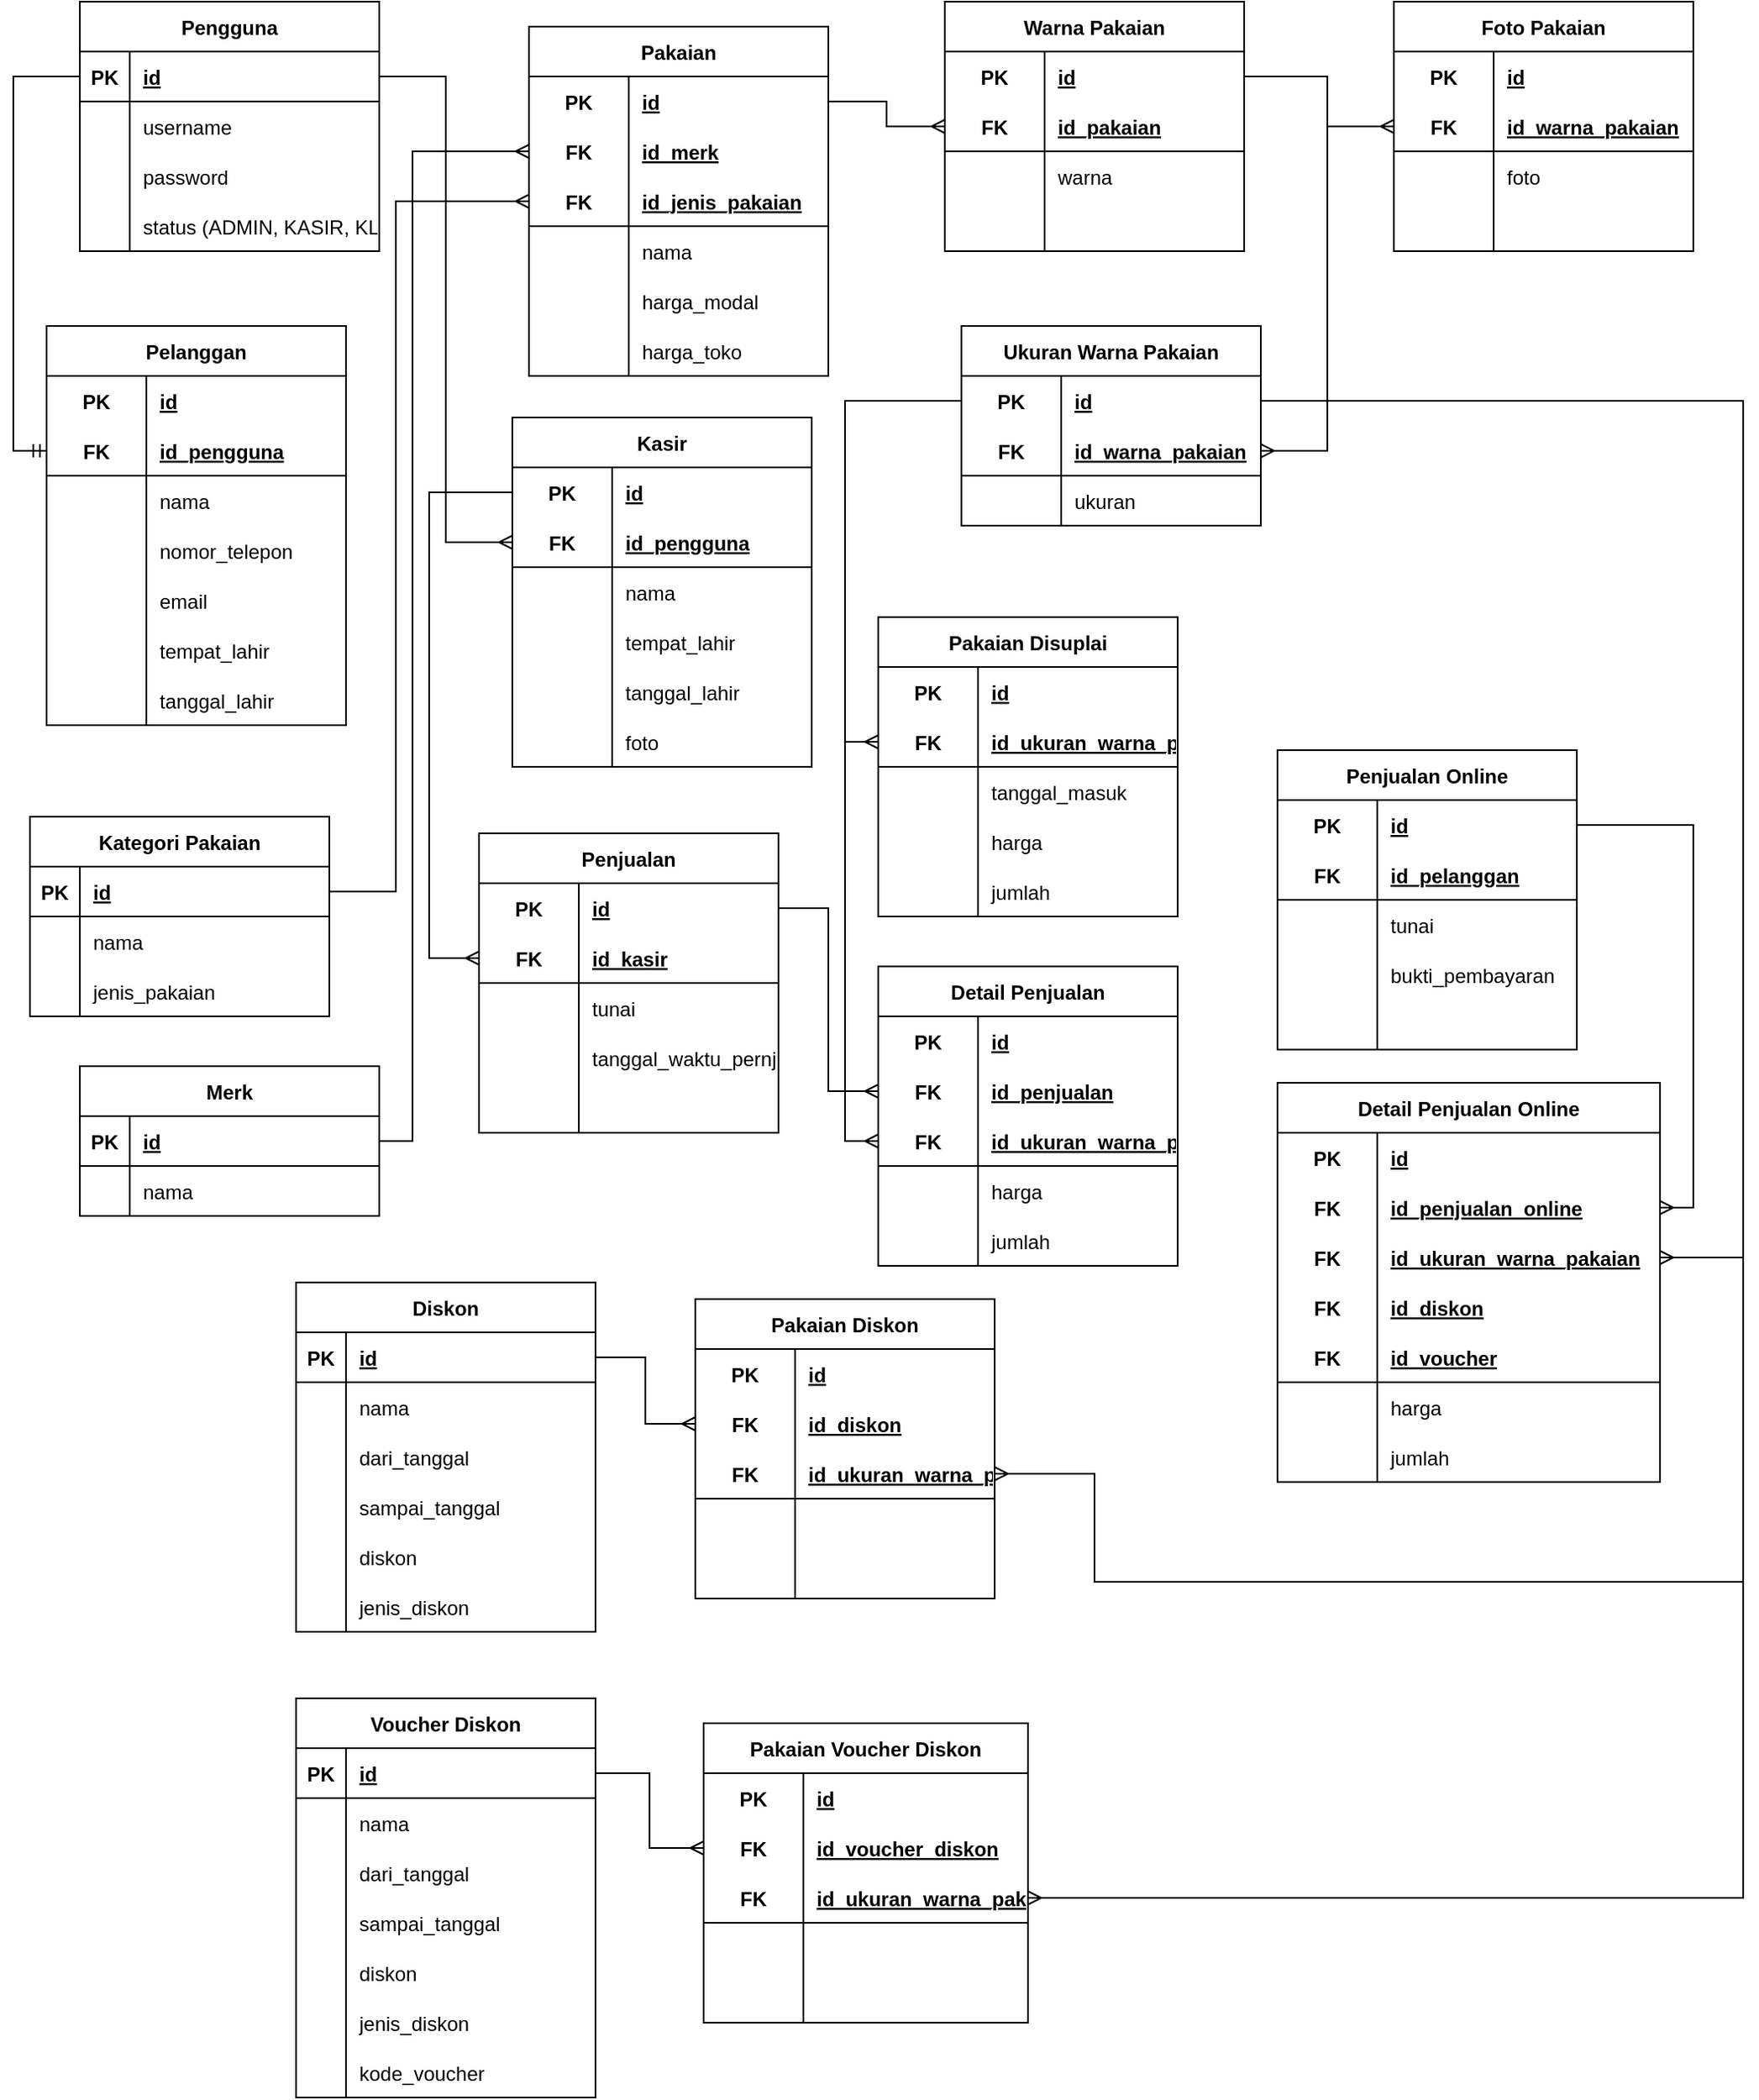 <mxfile version="20.8.16" type="device" pages="2"><diagram id="bjyDgdS6y3IjDn8XdLk5" name="Kasir and Online Store"><mxGraphModel dx="1040" dy="661" grid="1" gridSize="10" guides="1" tooltips="1" connect="1" arrows="1" fold="1" page="1" pageScale="1" pageWidth="850" pageHeight="1100" math="0" shadow="0"><root><mxCell id="0"/><mxCell id="1" parent="0"/><mxCell id="Vew3kgOh1U8d-4hfsMkE-1" value="Pengguna" style="shape=table;startSize=30;container=1;collapsible=1;childLayout=tableLayout;fixedRows=1;rowLines=0;fontStyle=1;align=center;resizeLast=1;" parent="1" vertex="1"><mxGeometry x="50" y="50" width="180" height="150" as="geometry"/></mxCell><mxCell id="Vew3kgOh1U8d-4hfsMkE-2" value="" style="shape=tableRow;horizontal=0;startSize=0;swimlaneHead=0;swimlaneBody=0;fillColor=none;collapsible=0;dropTarget=0;points=[[0,0.5],[1,0.5]];portConstraint=eastwest;top=0;left=0;right=0;bottom=1;" parent="Vew3kgOh1U8d-4hfsMkE-1" vertex="1"><mxGeometry y="30" width="180" height="30" as="geometry"/></mxCell><mxCell id="Vew3kgOh1U8d-4hfsMkE-3" value="PK" style="shape=partialRectangle;connectable=0;fillColor=none;top=0;left=0;bottom=0;right=0;fontStyle=1;overflow=hidden;" parent="Vew3kgOh1U8d-4hfsMkE-2" vertex="1"><mxGeometry width="30" height="30" as="geometry"><mxRectangle width="30" height="30" as="alternateBounds"/></mxGeometry></mxCell><mxCell id="Vew3kgOh1U8d-4hfsMkE-4" value="id" style="shape=partialRectangle;connectable=0;fillColor=none;top=0;left=0;bottom=0;right=0;align=left;spacingLeft=6;fontStyle=5;overflow=hidden;" parent="Vew3kgOh1U8d-4hfsMkE-2" vertex="1"><mxGeometry x="30" width="150" height="30" as="geometry"><mxRectangle width="150" height="30" as="alternateBounds"/></mxGeometry></mxCell><mxCell id="Vew3kgOh1U8d-4hfsMkE-5" value="" style="shape=tableRow;horizontal=0;startSize=0;swimlaneHead=0;swimlaneBody=0;fillColor=none;collapsible=0;dropTarget=0;points=[[0,0.5],[1,0.5]];portConstraint=eastwest;top=0;left=0;right=0;bottom=0;" parent="Vew3kgOh1U8d-4hfsMkE-1" vertex="1"><mxGeometry y="60" width="180" height="30" as="geometry"/></mxCell><mxCell id="Vew3kgOh1U8d-4hfsMkE-6" value="" style="shape=partialRectangle;connectable=0;fillColor=none;top=0;left=0;bottom=0;right=0;editable=1;overflow=hidden;" parent="Vew3kgOh1U8d-4hfsMkE-5" vertex="1"><mxGeometry width="30" height="30" as="geometry"><mxRectangle width="30" height="30" as="alternateBounds"/></mxGeometry></mxCell><mxCell id="Vew3kgOh1U8d-4hfsMkE-7" value="username" style="shape=partialRectangle;connectable=0;fillColor=none;top=0;left=0;bottom=0;right=0;align=left;spacingLeft=6;overflow=hidden;" parent="Vew3kgOh1U8d-4hfsMkE-5" vertex="1"><mxGeometry x="30" width="150" height="30" as="geometry"><mxRectangle width="150" height="30" as="alternateBounds"/></mxGeometry></mxCell><mxCell id="Vew3kgOh1U8d-4hfsMkE-8" value="" style="shape=tableRow;horizontal=0;startSize=0;swimlaneHead=0;swimlaneBody=0;fillColor=none;collapsible=0;dropTarget=0;points=[[0,0.5],[1,0.5]];portConstraint=eastwest;top=0;left=0;right=0;bottom=0;" parent="Vew3kgOh1U8d-4hfsMkE-1" vertex="1"><mxGeometry y="90" width="180" height="30" as="geometry"/></mxCell><mxCell id="Vew3kgOh1U8d-4hfsMkE-9" value="" style="shape=partialRectangle;connectable=0;fillColor=none;top=0;left=0;bottom=0;right=0;editable=1;overflow=hidden;" parent="Vew3kgOh1U8d-4hfsMkE-8" vertex="1"><mxGeometry width="30" height="30" as="geometry"><mxRectangle width="30" height="30" as="alternateBounds"/></mxGeometry></mxCell><mxCell id="Vew3kgOh1U8d-4hfsMkE-10" value="password" style="shape=partialRectangle;connectable=0;fillColor=none;top=0;left=0;bottom=0;right=0;align=left;spacingLeft=6;overflow=hidden;" parent="Vew3kgOh1U8d-4hfsMkE-8" vertex="1"><mxGeometry x="30" width="150" height="30" as="geometry"><mxRectangle width="150" height="30" as="alternateBounds"/></mxGeometry></mxCell><mxCell id="Vew3kgOh1U8d-4hfsMkE-11" value="" style="shape=tableRow;horizontal=0;startSize=0;swimlaneHead=0;swimlaneBody=0;fillColor=none;collapsible=0;dropTarget=0;points=[[0,0.5],[1,0.5]];portConstraint=eastwest;top=0;left=0;right=0;bottom=0;" parent="Vew3kgOh1U8d-4hfsMkE-1" vertex="1"><mxGeometry y="120" width="180" height="30" as="geometry"/></mxCell><mxCell id="Vew3kgOh1U8d-4hfsMkE-12" value="" style="shape=partialRectangle;connectable=0;fillColor=none;top=0;left=0;bottom=0;right=0;editable=1;overflow=hidden;" parent="Vew3kgOh1U8d-4hfsMkE-11" vertex="1"><mxGeometry width="30" height="30" as="geometry"><mxRectangle width="30" height="30" as="alternateBounds"/></mxGeometry></mxCell><mxCell id="Vew3kgOh1U8d-4hfsMkE-13" value="status (ADMIN, KASIR, KLIEN)" style="shape=partialRectangle;connectable=0;fillColor=none;top=0;left=0;bottom=0;right=0;align=left;spacingLeft=6;overflow=hidden;" parent="Vew3kgOh1U8d-4hfsMkE-11" vertex="1"><mxGeometry x="30" width="150" height="30" as="geometry"><mxRectangle width="150" height="30" as="alternateBounds"/></mxGeometry></mxCell><mxCell id="Vew3kgOh1U8d-4hfsMkE-14" value="Kasir" style="shape=table;startSize=30;container=1;collapsible=1;childLayout=tableLayout;fixedRows=1;rowLines=0;fontStyle=1;align=center;resizeLast=1;" parent="1" vertex="1"><mxGeometry x="310" y="300" width="180" height="210" as="geometry"/></mxCell><mxCell id="Vew3kgOh1U8d-4hfsMkE-15" value="" style="shape=tableRow;horizontal=0;startSize=0;swimlaneHead=0;swimlaneBody=0;fillColor=none;collapsible=0;dropTarget=0;points=[[0,0.5],[1,0.5]];portConstraint=eastwest;top=0;left=0;right=0;bottom=0;" parent="Vew3kgOh1U8d-4hfsMkE-14" vertex="1"><mxGeometry y="30" width="180" height="30" as="geometry"/></mxCell><mxCell id="Vew3kgOh1U8d-4hfsMkE-16" value="PK" style="shape=partialRectangle;connectable=0;fillColor=none;top=0;left=0;bottom=0;right=0;fontStyle=1;overflow=hidden;" parent="Vew3kgOh1U8d-4hfsMkE-15" vertex="1"><mxGeometry width="60" height="30" as="geometry"><mxRectangle width="60" height="30" as="alternateBounds"/></mxGeometry></mxCell><mxCell id="Vew3kgOh1U8d-4hfsMkE-17" value="id" style="shape=partialRectangle;connectable=0;fillColor=none;top=0;left=0;bottom=0;right=0;align=left;spacingLeft=6;fontStyle=5;overflow=hidden;" parent="Vew3kgOh1U8d-4hfsMkE-15" vertex="1"><mxGeometry x="60" width="120" height="30" as="geometry"><mxRectangle width="120" height="30" as="alternateBounds"/></mxGeometry></mxCell><mxCell id="Vew3kgOh1U8d-4hfsMkE-18" value="" style="shape=tableRow;horizontal=0;startSize=0;swimlaneHead=0;swimlaneBody=0;fillColor=none;collapsible=0;dropTarget=0;points=[[0,0.5],[1,0.5]];portConstraint=eastwest;top=0;left=0;right=0;bottom=1;" parent="Vew3kgOh1U8d-4hfsMkE-14" vertex="1"><mxGeometry y="60" width="180" height="30" as="geometry"/></mxCell><mxCell id="Vew3kgOh1U8d-4hfsMkE-19" value="FK" style="shape=partialRectangle;connectable=0;fillColor=none;top=0;left=0;bottom=0;right=0;fontStyle=1;overflow=hidden;" parent="Vew3kgOh1U8d-4hfsMkE-18" vertex="1"><mxGeometry width="60" height="30" as="geometry"><mxRectangle width="60" height="30" as="alternateBounds"/></mxGeometry></mxCell><mxCell id="Vew3kgOh1U8d-4hfsMkE-20" value="id_pengguna" style="shape=partialRectangle;connectable=0;fillColor=none;top=0;left=0;bottom=0;right=0;align=left;spacingLeft=6;fontStyle=5;overflow=hidden;" parent="Vew3kgOh1U8d-4hfsMkE-18" vertex="1"><mxGeometry x="60" width="120" height="30" as="geometry"><mxRectangle width="120" height="30" as="alternateBounds"/></mxGeometry></mxCell><mxCell id="Vew3kgOh1U8d-4hfsMkE-21" value="" style="shape=tableRow;horizontal=0;startSize=0;swimlaneHead=0;swimlaneBody=0;fillColor=none;collapsible=0;dropTarget=0;points=[[0,0.5],[1,0.5]];portConstraint=eastwest;top=0;left=0;right=0;bottom=0;" parent="Vew3kgOh1U8d-4hfsMkE-14" vertex="1"><mxGeometry y="90" width="180" height="30" as="geometry"/></mxCell><mxCell id="Vew3kgOh1U8d-4hfsMkE-22" value="" style="shape=partialRectangle;connectable=0;fillColor=none;top=0;left=0;bottom=0;right=0;editable=1;overflow=hidden;" parent="Vew3kgOh1U8d-4hfsMkE-21" vertex="1"><mxGeometry width="60" height="30" as="geometry"><mxRectangle width="60" height="30" as="alternateBounds"/></mxGeometry></mxCell><mxCell id="Vew3kgOh1U8d-4hfsMkE-23" value="nama" style="shape=partialRectangle;connectable=0;fillColor=none;top=0;left=0;bottom=0;right=0;align=left;spacingLeft=6;overflow=hidden;" parent="Vew3kgOh1U8d-4hfsMkE-21" vertex="1"><mxGeometry x="60" width="120" height="30" as="geometry"><mxRectangle width="120" height="30" as="alternateBounds"/></mxGeometry></mxCell><mxCell id="Vew3kgOh1U8d-4hfsMkE-24" value="" style="shape=tableRow;horizontal=0;startSize=0;swimlaneHead=0;swimlaneBody=0;fillColor=none;collapsible=0;dropTarget=0;points=[[0,0.5],[1,0.5]];portConstraint=eastwest;top=0;left=0;right=0;bottom=0;" parent="Vew3kgOh1U8d-4hfsMkE-14" vertex="1"><mxGeometry y="120" width="180" height="30" as="geometry"/></mxCell><mxCell id="Vew3kgOh1U8d-4hfsMkE-25" value="" style="shape=partialRectangle;connectable=0;fillColor=none;top=0;left=0;bottom=0;right=0;editable=1;overflow=hidden;" parent="Vew3kgOh1U8d-4hfsMkE-24" vertex="1"><mxGeometry width="60" height="30" as="geometry"><mxRectangle width="60" height="30" as="alternateBounds"/></mxGeometry></mxCell><mxCell id="Vew3kgOh1U8d-4hfsMkE-26" value="tempat_lahir" style="shape=partialRectangle;connectable=0;fillColor=none;top=0;left=0;bottom=0;right=0;align=left;spacingLeft=6;overflow=hidden;" parent="Vew3kgOh1U8d-4hfsMkE-24" vertex="1"><mxGeometry x="60" width="120" height="30" as="geometry"><mxRectangle width="120" height="30" as="alternateBounds"/></mxGeometry></mxCell><mxCell id="Vew3kgOh1U8d-4hfsMkE-27" value="" style="shape=tableRow;horizontal=0;startSize=0;swimlaneHead=0;swimlaneBody=0;fillColor=none;collapsible=0;dropTarget=0;points=[[0,0.5],[1,0.5]];portConstraint=eastwest;top=0;left=0;right=0;bottom=0;" parent="Vew3kgOh1U8d-4hfsMkE-14" vertex="1"><mxGeometry y="150" width="180" height="30" as="geometry"/></mxCell><mxCell id="Vew3kgOh1U8d-4hfsMkE-28" value="" style="shape=partialRectangle;connectable=0;fillColor=none;top=0;left=0;bottom=0;right=0;editable=1;overflow=hidden;" parent="Vew3kgOh1U8d-4hfsMkE-27" vertex="1"><mxGeometry width="60" height="30" as="geometry"><mxRectangle width="60" height="30" as="alternateBounds"/></mxGeometry></mxCell><mxCell id="Vew3kgOh1U8d-4hfsMkE-29" value="tanggal_lahir" style="shape=partialRectangle;connectable=0;fillColor=none;top=0;left=0;bottom=0;right=0;align=left;spacingLeft=6;overflow=hidden;" parent="Vew3kgOh1U8d-4hfsMkE-27" vertex="1"><mxGeometry x="60" width="120" height="30" as="geometry"><mxRectangle width="120" height="30" as="alternateBounds"/></mxGeometry></mxCell><mxCell id="Vew3kgOh1U8d-4hfsMkE-30" value="" style="shape=tableRow;horizontal=0;startSize=0;swimlaneHead=0;swimlaneBody=0;fillColor=none;collapsible=0;dropTarget=0;points=[[0,0.5],[1,0.5]];portConstraint=eastwest;top=0;left=0;right=0;bottom=0;" parent="Vew3kgOh1U8d-4hfsMkE-14" vertex="1"><mxGeometry y="180" width="180" height="30" as="geometry"/></mxCell><mxCell id="Vew3kgOh1U8d-4hfsMkE-31" value="" style="shape=partialRectangle;connectable=0;fillColor=none;top=0;left=0;bottom=0;right=0;editable=1;overflow=hidden;" parent="Vew3kgOh1U8d-4hfsMkE-30" vertex="1"><mxGeometry width="60" height="30" as="geometry"><mxRectangle width="60" height="30" as="alternateBounds"/></mxGeometry></mxCell><mxCell id="Vew3kgOh1U8d-4hfsMkE-32" value="foto" style="shape=partialRectangle;connectable=0;fillColor=none;top=0;left=0;bottom=0;right=0;align=left;spacingLeft=6;overflow=hidden;" parent="Vew3kgOh1U8d-4hfsMkE-30" vertex="1"><mxGeometry x="60" width="120" height="30" as="geometry"><mxRectangle width="120" height="30" as="alternateBounds"/></mxGeometry></mxCell><mxCell id="Vew3kgOh1U8d-4hfsMkE-41" style="edgeStyle=orthogonalEdgeStyle;rounded=0;orthogonalLoop=1;jettySize=auto;html=1;entryX=0;entryY=0.5;entryDx=0;entryDy=0;endArrow=ERmany;endFill=0;" parent="1" source="Vew3kgOh1U8d-4hfsMkE-42" target="Vew3kgOh1U8d-4hfsMkE-75" edge="1"><mxGeometry relative="1" as="geometry"><Array as="points"><mxPoint x="250" y="735"/><mxPoint x="250" y="140"/></Array></mxGeometry></mxCell><mxCell id="Vew3kgOh1U8d-4hfsMkE-42" value="Merk" style="shape=table;startSize=30;container=1;collapsible=1;childLayout=tableLayout;fixedRows=1;rowLines=0;fontStyle=1;align=center;resizeLast=1;" parent="1" vertex="1"><mxGeometry x="50" y="690" width="180" height="90" as="geometry"/></mxCell><mxCell id="Vew3kgOh1U8d-4hfsMkE-43" value="" style="shape=tableRow;horizontal=0;startSize=0;swimlaneHead=0;swimlaneBody=0;fillColor=none;collapsible=0;dropTarget=0;points=[[0,0.5],[1,0.5]];portConstraint=eastwest;top=0;left=0;right=0;bottom=1;" parent="Vew3kgOh1U8d-4hfsMkE-42" vertex="1"><mxGeometry y="30" width="180" height="30" as="geometry"/></mxCell><mxCell id="Vew3kgOh1U8d-4hfsMkE-44" value="PK" style="shape=partialRectangle;connectable=0;fillColor=none;top=0;left=0;bottom=0;right=0;fontStyle=1;overflow=hidden;" parent="Vew3kgOh1U8d-4hfsMkE-43" vertex="1"><mxGeometry width="30" height="30" as="geometry"><mxRectangle width="30" height="30" as="alternateBounds"/></mxGeometry></mxCell><mxCell id="Vew3kgOh1U8d-4hfsMkE-45" value="id" style="shape=partialRectangle;connectable=0;fillColor=none;top=0;left=0;bottom=0;right=0;align=left;spacingLeft=6;fontStyle=5;overflow=hidden;" parent="Vew3kgOh1U8d-4hfsMkE-43" vertex="1"><mxGeometry x="30" width="150" height="30" as="geometry"><mxRectangle width="150" height="30" as="alternateBounds"/></mxGeometry></mxCell><mxCell id="Vew3kgOh1U8d-4hfsMkE-46" value="" style="shape=tableRow;horizontal=0;startSize=0;swimlaneHead=0;swimlaneBody=0;fillColor=none;collapsible=0;dropTarget=0;points=[[0,0.5],[1,0.5]];portConstraint=eastwest;top=0;left=0;right=0;bottom=0;" parent="Vew3kgOh1U8d-4hfsMkE-42" vertex="1"><mxGeometry y="60" width="180" height="30" as="geometry"/></mxCell><mxCell id="Vew3kgOh1U8d-4hfsMkE-47" value="" style="shape=partialRectangle;connectable=0;fillColor=none;top=0;left=0;bottom=0;right=0;editable=1;overflow=hidden;" parent="Vew3kgOh1U8d-4hfsMkE-46" vertex="1"><mxGeometry width="30" height="30" as="geometry"><mxRectangle width="30" height="30" as="alternateBounds"/></mxGeometry></mxCell><mxCell id="Vew3kgOh1U8d-4hfsMkE-48" value="nama" style="shape=partialRectangle;connectable=0;fillColor=none;top=0;left=0;bottom=0;right=0;align=left;spacingLeft=6;overflow=hidden;" parent="Vew3kgOh1U8d-4hfsMkE-46" vertex="1"><mxGeometry x="30" width="150" height="30" as="geometry"><mxRectangle width="150" height="30" as="alternateBounds"/></mxGeometry></mxCell><mxCell id="Vew3kgOh1U8d-4hfsMkE-49" style="edgeStyle=orthogonalEdgeStyle;rounded=0;orthogonalLoop=1;jettySize=auto;html=1;entryX=0;entryY=0.5;entryDx=0;entryDy=0;endArrow=ERmany;endFill=0;exitX=1;exitY=0.5;exitDx=0;exitDy=0;" parent="1" source="Vew3kgOh1U8d-4hfsMkE-52" target="Vew3kgOh1U8d-4hfsMkE-78" edge="1"><mxGeometry relative="1" as="geometry"><Array as="points"><mxPoint x="240" y="585"/><mxPoint x="240" y="170"/></Array><mxPoint x="230" y="550" as="sourcePoint"/></mxGeometry></mxCell><mxCell id="Vew3kgOh1U8d-4hfsMkE-51" value="Kategori Pakaian" style="shape=table;startSize=30;container=1;collapsible=1;childLayout=tableLayout;fixedRows=1;rowLines=0;fontStyle=1;align=center;resizeLast=1;" parent="1" vertex="1"><mxGeometry x="20" y="540" width="180" height="120" as="geometry"/></mxCell><mxCell id="Vew3kgOh1U8d-4hfsMkE-52" value="" style="shape=tableRow;horizontal=0;startSize=0;swimlaneHead=0;swimlaneBody=0;fillColor=none;collapsible=0;dropTarget=0;points=[[0,0.5],[1,0.5]];portConstraint=eastwest;top=0;left=0;right=0;bottom=1;" parent="Vew3kgOh1U8d-4hfsMkE-51" vertex="1"><mxGeometry y="30" width="180" height="30" as="geometry"/></mxCell><mxCell id="Vew3kgOh1U8d-4hfsMkE-53" value="PK" style="shape=partialRectangle;connectable=0;fillColor=none;top=0;left=0;bottom=0;right=0;fontStyle=1;overflow=hidden;" parent="Vew3kgOh1U8d-4hfsMkE-52" vertex="1"><mxGeometry width="30" height="30" as="geometry"><mxRectangle width="30" height="30" as="alternateBounds"/></mxGeometry></mxCell><mxCell id="Vew3kgOh1U8d-4hfsMkE-54" value="id" style="shape=partialRectangle;connectable=0;fillColor=none;top=0;left=0;bottom=0;right=0;align=left;spacingLeft=6;fontStyle=5;overflow=hidden;" parent="Vew3kgOh1U8d-4hfsMkE-52" vertex="1"><mxGeometry x="30" width="150" height="30" as="geometry"><mxRectangle width="150" height="30" as="alternateBounds"/></mxGeometry></mxCell><mxCell id="Vew3kgOh1U8d-4hfsMkE-55" value="" style="shape=tableRow;horizontal=0;startSize=0;swimlaneHead=0;swimlaneBody=0;fillColor=none;collapsible=0;dropTarget=0;points=[[0,0.5],[1,0.5]];portConstraint=eastwest;top=0;left=0;right=0;bottom=0;" parent="Vew3kgOh1U8d-4hfsMkE-51" vertex="1"><mxGeometry y="60" width="180" height="30" as="geometry"/></mxCell><mxCell id="Vew3kgOh1U8d-4hfsMkE-56" value="" style="shape=partialRectangle;connectable=0;fillColor=none;top=0;left=0;bottom=0;right=0;editable=1;overflow=hidden;" parent="Vew3kgOh1U8d-4hfsMkE-55" vertex="1"><mxGeometry width="30" height="30" as="geometry"><mxRectangle width="30" height="30" as="alternateBounds"/></mxGeometry></mxCell><mxCell id="Vew3kgOh1U8d-4hfsMkE-57" value="nama" style="shape=partialRectangle;connectable=0;fillColor=none;top=0;left=0;bottom=0;right=0;align=left;spacingLeft=6;overflow=hidden;" parent="Vew3kgOh1U8d-4hfsMkE-55" vertex="1"><mxGeometry x="30" width="150" height="30" as="geometry"><mxRectangle width="150" height="30" as="alternateBounds"/></mxGeometry></mxCell><mxCell id="mj0qowWMaledBnYnxcZw-1" value="" style="shape=tableRow;horizontal=0;startSize=0;swimlaneHead=0;swimlaneBody=0;fillColor=none;collapsible=0;dropTarget=0;points=[[0,0.5],[1,0.5]];portConstraint=eastwest;top=0;left=0;right=0;bottom=0;" parent="Vew3kgOh1U8d-4hfsMkE-51" vertex="1"><mxGeometry y="90" width="180" height="30" as="geometry"/></mxCell><mxCell id="mj0qowWMaledBnYnxcZw-2" value="" style="shape=partialRectangle;connectable=0;fillColor=none;top=0;left=0;bottom=0;right=0;editable=1;overflow=hidden;" parent="mj0qowWMaledBnYnxcZw-1" vertex="1"><mxGeometry width="30" height="30" as="geometry"><mxRectangle width="30" height="30" as="alternateBounds"/></mxGeometry></mxCell><mxCell id="mj0qowWMaledBnYnxcZw-3" value="jenis_pakaian" style="shape=partialRectangle;connectable=0;fillColor=none;top=0;left=0;bottom=0;right=0;align=left;spacingLeft=6;overflow=hidden;" parent="mj0qowWMaledBnYnxcZw-1" vertex="1"><mxGeometry x="30" width="150" height="30" as="geometry"><mxRectangle width="150" height="30" as="alternateBounds"/></mxGeometry></mxCell><mxCell id="Vew3kgOh1U8d-4hfsMkE-71" value="Pakaian" style="shape=table;startSize=30;container=1;collapsible=1;childLayout=tableLayout;fixedRows=1;rowLines=0;fontStyle=1;align=center;resizeLast=1;" parent="1" vertex="1"><mxGeometry x="320" y="65" width="180" height="210" as="geometry"/></mxCell><mxCell id="Vew3kgOh1U8d-4hfsMkE-72" value="" style="shape=tableRow;horizontal=0;startSize=0;swimlaneHead=0;swimlaneBody=0;fillColor=none;collapsible=0;dropTarget=0;points=[[0,0.5],[1,0.5]];portConstraint=eastwest;top=0;left=0;right=0;bottom=0;" parent="Vew3kgOh1U8d-4hfsMkE-71" vertex="1"><mxGeometry y="30" width="180" height="30" as="geometry"/></mxCell><mxCell id="Vew3kgOh1U8d-4hfsMkE-73" value="PK" style="shape=partialRectangle;connectable=0;fillColor=none;top=0;left=0;bottom=0;right=0;fontStyle=1;overflow=hidden;" parent="Vew3kgOh1U8d-4hfsMkE-72" vertex="1"><mxGeometry width="60" height="30" as="geometry"><mxRectangle width="60" height="30" as="alternateBounds"/></mxGeometry></mxCell><mxCell id="Vew3kgOh1U8d-4hfsMkE-74" value="id" style="shape=partialRectangle;connectable=0;fillColor=none;top=0;left=0;bottom=0;right=0;align=left;spacingLeft=6;fontStyle=5;overflow=hidden;" parent="Vew3kgOh1U8d-4hfsMkE-72" vertex="1"><mxGeometry x="60" width="120" height="30" as="geometry"><mxRectangle width="120" height="30" as="alternateBounds"/></mxGeometry></mxCell><mxCell id="Vew3kgOh1U8d-4hfsMkE-75" value="" style="shape=tableRow;horizontal=0;startSize=0;swimlaneHead=0;swimlaneBody=0;fillColor=none;collapsible=0;dropTarget=0;points=[[0,0.5],[1,0.5]];portConstraint=eastwest;top=0;left=0;right=0;bottom=0;" parent="Vew3kgOh1U8d-4hfsMkE-71" vertex="1"><mxGeometry y="60" width="180" height="30" as="geometry"/></mxCell><mxCell id="Vew3kgOh1U8d-4hfsMkE-76" value="FK" style="shape=partialRectangle;connectable=0;fillColor=none;top=0;left=0;bottom=0;right=0;fontStyle=1;overflow=hidden;" parent="Vew3kgOh1U8d-4hfsMkE-75" vertex="1"><mxGeometry width="60" height="30" as="geometry"><mxRectangle width="60" height="30" as="alternateBounds"/></mxGeometry></mxCell><mxCell id="Vew3kgOh1U8d-4hfsMkE-77" value="id_merk" style="shape=partialRectangle;connectable=0;fillColor=none;top=0;left=0;bottom=0;right=0;align=left;spacingLeft=6;fontStyle=5;overflow=hidden;" parent="Vew3kgOh1U8d-4hfsMkE-75" vertex="1"><mxGeometry x="60" width="120" height="30" as="geometry"><mxRectangle width="120" height="30" as="alternateBounds"/></mxGeometry></mxCell><mxCell id="Vew3kgOh1U8d-4hfsMkE-78" value="" style="shape=tableRow;horizontal=0;startSize=0;swimlaneHead=0;swimlaneBody=0;fillColor=none;collapsible=0;dropTarget=0;points=[[0,0.5],[1,0.5]];portConstraint=eastwest;top=0;left=0;right=0;bottom=1;" parent="Vew3kgOh1U8d-4hfsMkE-71" vertex="1"><mxGeometry y="90" width="180" height="30" as="geometry"/></mxCell><mxCell id="Vew3kgOh1U8d-4hfsMkE-79" value="FK" style="shape=partialRectangle;connectable=0;fillColor=none;top=0;left=0;bottom=0;right=0;fontStyle=1;overflow=hidden;" parent="Vew3kgOh1U8d-4hfsMkE-78" vertex="1"><mxGeometry width="60" height="30" as="geometry"><mxRectangle width="60" height="30" as="alternateBounds"/></mxGeometry></mxCell><mxCell id="Vew3kgOh1U8d-4hfsMkE-80" value="id_jenis_pakaian" style="shape=partialRectangle;connectable=0;fillColor=none;top=0;left=0;bottom=0;right=0;align=left;spacingLeft=6;fontStyle=5;overflow=hidden;" parent="Vew3kgOh1U8d-4hfsMkE-78" vertex="1"><mxGeometry x="60" width="120" height="30" as="geometry"><mxRectangle width="120" height="30" as="alternateBounds"/></mxGeometry></mxCell><mxCell id="Vew3kgOh1U8d-4hfsMkE-81" value="" style="shape=tableRow;horizontal=0;startSize=0;swimlaneHead=0;swimlaneBody=0;fillColor=none;collapsible=0;dropTarget=0;points=[[0,0.5],[1,0.5]];portConstraint=eastwest;top=0;left=0;right=0;bottom=0;" parent="Vew3kgOh1U8d-4hfsMkE-71" vertex="1"><mxGeometry y="120" width="180" height="30" as="geometry"/></mxCell><mxCell id="Vew3kgOh1U8d-4hfsMkE-82" value="" style="shape=partialRectangle;connectable=0;fillColor=none;top=0;left=0;bottom=0;right=0;editable=1;overflow=hidden;" parent="Vew3kgOh1U8d-4hfsMkE-81" vertex="1"><mxGeometry width="60" height="30" as="geometry"><mxRectangle width="60" height="30" as="alternateBounds"/></mxGeometry></mxCell><mxCell id="Vew3kgOh1U8d-4hfsMkE-83" value="nama" style="shape=partialRectangle;connectable=0;fillColor=none;top=0;left=0;bottom=0;right=0;align=left;spacingLeft=6;overflow=hidden;" parent="Vew3kgOh1U8d-4hfsMkE-81" vertex="1"><mxGeometry x="60" width="120" height="30" as="geometry"><mxRectangle width="120" height="30" as="alternateBounds"/></mxGeometry></mxCell><mxCell id="Vew3kgOh1U8d-4hfsMkE-84" value="" style="shape=tableRow;horizontal=0;startSize=0;swimlaneHead=0;swimlaneBody=0;fillColor=none;collapsible=0;dropTarget=0;points=[[0,0.5],[1,0.5]];portConstraint=eastwest;top=0;left=0;right=0;bottom=0;" parent="Vew3kgOh1U8d-4hfsMkE-71" vertex="1"><mxGeometry y="150" width="180" height="30" as="geometry"/></mxCell><mxCell id="Vew3kgOh1U8d-4hfsMkE-85" value="" style="shape=partialRectangle;connectable=0;fillColor=none;top=0;left=0;bottom=0;right=0;editable=1;overflow=hidden;" parent="Vew3kgOh1U8d-4hfsMkE-84" vertex="1"><mxGeometry width="60" height="30" as="geometry"><mxRectangle width="60" height="30" as="alternateBounds"/></mxGeometry></mxCell><mxCell id="Vew3kgOh1U8d-4hfsMkE-86" value="harga_modal" style="shape=partialRectangle;connectable=0;fillColor=none;top=0;left=0;bottom=0;right=0;align=left;spacingLeft=6;overflow=hidden;" parent="Vew3kgOh1U8d-4hfsMkE-84" vertex="1"><mxGeometry x="60" width="120" height="30" as="geometry"><mxRectangle width="120" height="30" as="alternateBounds"/></mxGeometry></mxCell><mxCell id="Axg0hih1ll3ONBClOINO-7" value="" style="shape=tableRow;horizontal=0;startSize=0;swimlaneHead=0;swimlaneBody=0;fillColor=none;collapsible=0;dropTarget=0;points=[[0,0.5],[1,0.5]];portConstraint=eastwest;top=0;left=0;right=0;bottom=0;" vertex="1" parent="Vew3kgOh1U8d-4hfsMkE-71"><mxGeometry y="180" width="180" height="30" as="geometry"/></mxCell><mxCell id="Axg0hih1ll3ONBClOINO-8" value="" style="shape=partialRectangle;connectable=0;fillColor=none;top=0;left=0;bottom=0;right=0;editable=1;overflow=hidden;" vertex="1" parent="Axg0hih1ll3ONBClOINO-7"><mxGeometry width="60" height="30" as="geometry"><mxRectangle width="60" height="30" as="alternateBounds"/></mxGeometry></mxCell><mxCell id="Axg0hih1ll3ONBClOINO-9" value="harga_toko" style="shape=partialRectangle;connectable=0;fillColor=none;top=0;left=0;bottom=0;right=0;align=left;spacingLeft=6;overflow=hidden;" vertex="1" parent="Axg0hih1ll3ONBClOINO-7"><mxGeometry x="60" width="120" height="30" as="geometry"><mxRectangle width="120" height="30" as="alternateBounds"/></mxGeometry></mxCell><mxCell id="Vew3kgOh1U8d-4hfsMkE-87" value="Warna Pakaian" style="shape=table;startSize=30;container=1;collapsible=1;childLayout=tableLayout;fixedRows=1;rowLines=0;fontStyle=1;align=center;resizeLast=1;" parent="1" vertex="1"><mxGeometry x="570" y="50" width="180" height="150" as="geometry"/></mxCell><mxCell id="Vew3kgOh1U8d-4hfsMkE-88" value="" style="shape=tableRow;horizontal=0;startSize=0;swimlaneHead=0;swimlaneBody=0;fillColor=none;collapsible=0;dropTarget=0;points=[[0,0.5],[1,0.5]];portConstraint=eastwest;top=0;left=0;right=0;bottom=0;" parent="Vew3kgOh1U8d-4hfsMkE-87" vertex="1"><mxGeometry y="30" width="180" height="30" as="geometry"/></mxCell><mxCell id="Vew3kgOh1U8d-4hfsMkE-89" value="PK" style="shape=partialRectangle;connectable=0;fillColor=none;top=0;left=0;bottom=0;right=0;fontStyle=1;overflow=hidden;" parent="Vew3kgOh1U8d-4hfsMkE-88" vertex="1"><mxGeometry width="60" height="30" as="geometry"><mxRectangle width="60" height="30" as="alternateBounds"/></mxGeometry></mxCell><mxCell id="Vew3kgOh1U8d-4hfsMkE-90" value="id" style="shape=partialRectangle;connectable=0;fillColor=none;top=0;left=0;bottom=0;right=0;align=left;spacingLeft=6;fontStyle=5;overflow=hidden;" parent="Vew3kgOh1U8d-4hfsMkE-88" vertex="1"><mxGeometry x="60" width="120" height="30" as="geometry"><mxRectangle width="120" height="30" as="alternateBounds"/></mxGeometry></mxCell><mxCell id="Vew3kgOh1U8d-4hfsMkE-94" value="" style="shape=tableRow;horizontal=0;startSize=0;swimlaneHead=0;swimlaneBody=0;fillColor=none;collapsible=0;dropTarget=0;points=[[0,0.5],[1,0.5]];portConstraint=eastwest;top=0;left=0;right=0;bottom=1;" parent="Vew3kgOh1U8d-4hfsMkE-87" vertex="1"><mxGeometry y="60" width="180" height="30" as="geometry"/></mxCell><mxCell id="Vew3kgOh1U8d-4hfsMkE-95" value="FK" style="shape=partialRectangle;connectable=0;fillColor=none;top=0;left=0;bottom=0;right=0;fontStyle=1;overflow=hidden;" parent="Vew3kgOh1U8d-4hfsMkE-94" vertex="1"><mxGeometry width="60" height="30" as="geometry"><mxRectangle width="60" height="30" as="alternateBounds"/></mxGeometry></mxCell><mxCell id="Vew3kgOh1U8d-4hfsMkE-96" value="id_pakaian" style="shape=partialRectangle;connectable=0;fillColor=none;top=0;left=0;bottom=0;right=0;align=left;spacingLeft=6;fontStyle=5;overflow=hidden;" parent="Vew3kgOh1U8d-4hfsMkE-94" vertex="1"><mxGeometry x="60" width="120" height="30" as="geometry"><mxRectangle width="120" height="30" as="alternateBounds"/></mxGeometry></mxCell><mxCell id="Vew3kgOh1U8d-4hfsMkE-97" value="" style="shape=tableRow;horizontal=0;startSize=0;swimlaneHead=0;swimlaneBody=0;fillColor=none;collapsible=0;dropTarget=0;points=[[0,0.5],[1,0.5]];portConstraint=eastwest;top=0;left=0;right=0;bottom=0;" parent="Vew3kgOh1U8d-4hfsMkE-87" vertex="1"><mxGeometry y="90" width="180" height="30" as="geometry"/></mxCell><mxCell id="Vew3kgOh1U8d-4hfsMkE-98" value="" style="shape=partialRectangle;connectable=0;fillColor=none;top=0;left=0;bottom=0;right=0;editable=1;overflow=hidden;" parent="Vew3kgOh1U8d-4hfsMkE-97" vertex="1"><mxGeometry width="60" height="30" as="geometry"><mxRectangle width="60" height="30" as="alternateBounds"/></mxGeometry></mxCell><mxCell id="Vew3kgOh1U8d-4hfsMkE-99" value="warna" style="shape=partialRectangle;connectable=0;fillColor=none;top=0;left=0;bottom=0;right=0;align=left;spacingLeft=6;overflow=hidden;" parent="Vew3kgOh1U8d-4hfsMkE-97" vertex="1"><mxGeometry x="60" width="120" height="30" as="geometry"><mxRectangle width="120" height="30" as="alternateBounds"/></mxGeometry></mxCell><mxCell id="Vew3kgOh1U8d-4hfsMkE-169" value="" style="shape=tableRow;horizontal=0;startSize=0;swimlaneHead=0;swimlaneBody=0;fillColor=none;collapsible=0;dropTarget=0;points=[[0,0.5],[1,0.5]];portConstraint=eastwest;top=0;left=0;right=0;bottom=0;" parent="Vew3kgOh1U8d-4hfsMkE-87" vertex="1"><mxGeometry y="120" width="180" height="30" as="geometry"/></mxCell><mxCell id="Vew3kgOh1U8d-4hfsMkE-170" value="" style="shape=partialRectangle;connectable=0;fillColor=none;top=0;left=0;bottom=0;right=0;editable=1;overflow=hidden;" parent="Vew3kgOh1U8d-4hfsMkE-169" vertex="1"><mxGeometry width="60" height="30" as="geometry"><mxRectangle width="60" height="30" as="alternateBounds"/></mxGeometry></mxCell><mxCell id="Vew3kgOh1U8d-4hfsMkE-171" value="" style="shape=partialRectangle;connectable=0;fillColor=none;top=0;left=0;bottom=0;right=0;align=left;spacingLeft=6;overflow=hidden;" parent="Vew3kgOh1U8d-4hfsMkE-169" vertex="1"><mxGeometry x="60" width="120" height="30" as="geometry"><mxRectangle width="120" height="30" as="alternateBounds"/></mxGeometry></mxCell><mxCell id="Vew3kgOh1U8d-4hfsMkE-100" value="Ukuran Warna Pakaian" style="shape=table;startSize=30;container=1;collapsible=1;childLayout=tableLayout;fixedRows=1;rowLines=0;fontStyle=1;align=center;resizeLast=1;" parent="1" vertex="1"><mxGeometry x="580" y="245" width="180" height="120" as="geometry"/></mxCell><mxCell id="Vew3kgOh1U8d-4hfsMkE-101" value="" style="shape=tableRow;horizontal=0;startSize=0;swimlaneHead=0;swimlaneBody=0;fillColor=none;collapsible=0;dropTarget=0;points=[[0,0.5],[1,0.5]];portConstraint=eastwest;top=0;left=0;right=0;bottom=0;" parent="Vew3kgOh1U8d-4hfsMkE-100" vertex="1"><mxGeometry y="30" width="180" height="30" as="geometry"/></mxCell><mxCell id="Vew3kgOh1U8d-4hfsMkE-102" value="PK" style="shape=partialRectangle;connectable=0;fillColor=none;top=0;left=0;bottom=0;right=0;fontStyle=1;overflow=hidden;" parent="Vew3kgOh1U8d-4hfsMkE-101" vertex="1"><mxGeometry width="60" height="30" as="geometry"><mxRectangle width="60" height="30" as="alternateBounds"/></mxGeometry></mxCell><mxCell id="Vew3kgOh1U8d-4hfsMkE-103" value="id" style="shape=partialRectangle;connectable=0;fillColor=none;top=0;left=0;bottom=0;right=0;align=left;spacingLeft=6;fontStyle=5;overflow=hidden;" parent="Vew3kgOh1U8d-4hfsMkE-101" vertex="1"><mxGeometry x="60" width="120" height="30" as="geometry"><mxRectangle width="120" height="30" as="alternateBounds"/></mxGeometry></mxCell><mxCell id="Vew3kgOh1U8d-4hfsMkE-107" value="" style="shape=tableRow;horizontal=0;startSize=0;swimlaneHead=0;swimlaneBody=0;fillColor=none;collapsible=0;dropTarget=0;points=[[0,0.5],[1,0.5]];portConstraint=eastwest;top=0;left=0;right=0;bottom=1;" parent="Vew3kgOh1U8d-4hfsMkE-100" vertex="1"><mxGeometry y="60" width="180" height="30" as="geometry"/></mxCell><mxCell id="Vew3kgOh1U8d-4hfsMkE-108" value="FK" style="shape=partialRectangle;connectable=0;fillColor=none;top=0;left=0;bottom=0;right=0;fontStyle=1;overflow=hidden;" parent="Vew3kgOh1U8d-4hfsMkE-107" vertex="1"><mxGeometry width="60" height="30" as="geometry"><mxRectangle width="60" height="30" as="alternateBounds"/></mxGeometry></mxCell><mxCell id="Vew3kgOh1U8d-4hfsMkE-109" value="id_warna_pakaian" style="shape=partialRectangle;connectable=0;fillColor=none;top=0;left=0;bottom=0;right=0;align=left;spacingLeft=6;fontStyle=5;overflow=hidden;" parent="Vew3kgOh1U8d-4hfsMkE-107" vertex="1"><mxGeometry x="60" width="120" height="30" as="geometry"><mxRectangle width="120" height="30" as="alternateBounds"/></mxGeometry></mxCell><mxCell id="Vew3kgOh1U8d-4hfsMkE-110" value="" style="shape=tableRow;horizontal=0;startSize=0;swimlaneHead=0;swimlaneBody=0;fillColor=none;collapsible=0;dropTarget=0;points=[[0,0.5],[1,0.5]];portConstraint=eastwest;top=0;left=0;right=0;bottom=0;" parent="Vew3kgOh1U8d-4hfsMkE-100" vertex="1"><mxGeometry y="90" width="180" height="30" as="geometry"/></mxCell><mxCell id="Vew3kgOh1U8d-4hfsMkE-111" value="" style="shape=partialRectangle;connectable=0;fillColor=none;top=0;left=0;bottom=0;right=0;editable=1;overflow=hidden;" parent="Vew3kgOh1U8d-4hfsMkE-110" vertex="1"><mxGeometry width="60" height="30" as="geometry"><mxRectangle width="60" height="30" as="alternateBounds"/></mxGeometry></mxCell><mxCell id="Vew3kgOh1U8d-4hfsMkE-112" value="ukuran" style="shape=partialRectangle;connectable=0;fillColor=none;top=0;left=0;bottom=0;right=0;align=left;spacingLeft=6;overflow=hidden;" parent="Vew3kgOh1U8d-4hfsMkE-110" vertex="1"><mxGeometry x="60" width="120" height="30" as="geometry"><mxRectangle width="120" height="30" as="alternateBounds"/></mxGeometry></mxCell><mxCell id="Vew3kgOh1U8d-4hfsMkE-113" value="Pakaian Disuplai" style="shape=table;startSize=30;container=1;collapsible=1;childLayout=tableLayout;fixedRows=1;rowLines=0;fontStyle=1;align=center;resizeLast=1;" parent="1" vertex="1"><mxGeometry x="530" y="420" width="180" height="180" as="geometry"/></mxCell><mxCell id="Vew3kgOh1U8d-4hfsMkE-114" value="" style="shape=tableRow;horizontal=0;startSize=0;swimlaneHead=0;swimlaneBody=0;fillColor=none;collapsible=0;dropTarget=0;points=[[0,0.5],[1,0.5]];portConstraint=eastwest;top=0;left=0;right=0;bottom=0;" parent="Vew3kgOh1U8d-4hfsMkE-113" vertex="1"><mxGeometry y="30" width="180" height="30" as="geometry"/></mxCell><mxCell id="Vew3kgOh1U8d-4hfsMkE-115" value="PK" style="shape=partialRectangle;connectable=0;fillColor=none;top=0;left=0;bottom=0;right=0;fontStyle=1;overflow=hidden;" parent="Vew3kgOh1U8d-4hfsMkE-114" vertex="1"><mxGeometry width="60" height="30" as="geometry"><mxRectangle width="60" height="30" as="alternateBounds"/></mxGeometry></mxCell><mxCell id="Vew3kgOh1U8d-4hfsMkE-116" value="id" style="shape=partialRectangle;connectable=0;fillColor=none;top=0;left=0;bottom=0;right=0;align=left;spacingLeft=6;fontStyle=5;overflow=hidden;" parent="Vew3kgOh1U8d-4hfsMkE-114" vertex="1"><mxGeometry x="60" width="120" height="30" as="geometry"><mxRectangle width="120" height="30" as="alternateBounds"/></mxGeometry></mxCell><mxCell id="Vew3kgOh1U8d-4hfsMkE-117" value="" style="shape=tableRow;horizontal=0;startSize=0;swimlaneHead=0;swimlaneBody=0;fillColor=none;collapsible=0;dropTarget=0;points=[[0,0.5],[1,0.5]];portConstraint=eastwest;top=0;left=0;right=0;bottom=1;" parent="Vew3kgOh1U8d-4hfsMkE-113" vertex="1"><mxGeometry y="60" width="180" height="30" as="geometry"/></mxCell><mxCell id="Vew3kgOh1U8d-4hfsMkE-118" value="FK" style="shape=partialRectangle;connectable=0;fillColor=none;top=0;left=0;bottom=0;right=0;fontStyle=1;overflow=hidden;" parent="Vew3kgOh1U8d-4hfsMkE-117" vertex="1"><mxGeometry width="60" height="30" as="geometry"><mxRectangle width="60" height="30" as="alternateBounds"/></mxGeometry></mxCell><mxCell id="Vew3kgOh1U8d-4hfsMkE-119" value="id_ukuran_warna_pakaian" style="shape=partialRectangle;connectable=0;fillColor=none;top=0;left=0;bottom=0;right=0;align=left;spacingLeft=6;fontStyle=5;overflow=hidden;" parent="Vew3kgOh1U8d-4hfsMkE-117" vertex="1"><mxGeometry x="60" width="120" height="30" as="geometry"><mxRectangle width="120" height="30" as="alternateBounds"/></mxGeometry></mxCell><mxCell id="Vew3kgOh1U8d-4hfsMkE-120" value="" style="shape=tableRow;horizontal=0;startSize=0;swimlaneHead=0;swimlaneBody=0;fillColor=none;collapsible=0;dropTarget=0;points=[[0,0.5],[1,0.5]];portConstraint=eastwest;top=0;left=0;right=0;bottom=0;" parent="Vew3kgOh1U8d-4hfsMkE-113" vertex="1"><mxGeometry y="90" width="180" height="30" as="geometry"/></mxCell><mxCell id="Vew3kgOh1U8d-4hfsMkE-121" value="" style="shape=partialRectangle;connectable=0;fillColor=none;top=0;left=0;bottom=0;right=0;editable=1;overflow=hidden;" parent="Vew3kgOh1U8d-4hfsMkE-120" vertex="1"><mxGeometry width="60" height="30" as="geometry"><mxRectangle width="60" height="30" as="alternateBounds"/></mxGeometry></mxCell><mxCell id="Vew3kgOh1U8d-4hfsMkE-122" value="tanggal_masuk" style="shape=partialRectangle;connectable=0;fillColor=none;top=0;left=0;bottom=0;right=0;align=left;spacingLeft=6;overflow=hidden;" parent="Vew3kgOh1U8d-4hfsMkE-120" vertex="1"><mxGeometry x="60" width="120" height="30" as="geometry"><mxRectangle width="120" height="30" as="alternateBounds"/></mxGeometry></mxCell><mxCell id="Vew3kgOh1U8d-4hfsMkE-123" value="" style="shape=tableRow;horizontal=0;startSize=0;swimlaneHead=0;swimlaneBody=0;fillColor=none;collapsible=0;dropTarget=0;points=[[0,0.5],[1,0.5]];portConstraint=eastwest;top=0;left=0;right=0;bottom=0;" parent="Vew3kgOh1U8d-4hfsMkE-113" vertex="1"><mxGeometry y="120" width="180" height="30" as="geometry"/></mxCell><mxCell id="Vew3kgOh1U8d-4hfsMkE-124" value="" style="shape=partialRectangle;connectable=0;fillColor=none;top=0;left=0;bottom=0;right=0;editable=1;overflow=hidden;" parent="Vew3kgOh1U8d-4hfsMkE-123" vertex="1"><mxGeometry width="60" height="30" as="geometry"><mxRectangle width="60" height="30" as="alternateBounds"/></mxGeometry></mxCell><mxCell id="Vew3kgOh1U8d-4hfsMkE-125" value="harga" style="shape=partialRectangle;connectable=0;fillColor=none;top=0;left=0;bottom=0;right=0;align=left;spacingLeft=6;overflow=hidden;" parent="Vew3kgOh1U8d-4hfsMkE-123" vertex="1"><mxGeometry x="60" width="120" height="30" as="geometry"><mxRectangle width="120" height="30" as="alternateBounds"/></mxGeometry></mxCell><mxCell id="Vew3kgOh1U8d-4hfsMkE-126" value="" style="shape=tableRow;horizontal=0;startSize=0;swimlaneHead=0;swimlaneBody=0;fillColor=none;collapsible=0;dropTarget=0;points=[[0,0.5],[1,0.5]];portConstraint=eastwest;top=0;left=0;right=0;bottom=0;" parent="Vew3kgOh1U8d-4hfsMkE-113" vertex="1"><mxGeometry y="150" width="180" height="30" as="geometry"/></mxCell><mxCell id="Vew3kgOh1U8d-4hfsMkE-127" value="" style="shape=partialRectangle;connectable=0;fillColor=none;top=0;left=0;bottom=0;right=0;editable=1;overflow=hidden;" parent="Vew3kgOh1U8d-4hfsMkE-126" vertex="1"><mxGeometry width="60" height="30" as="geometry"><mxRectangle width="60" height="30" as="alternateBounds"/></mxGeometry></mxCell><mxCell id="Vew3kgOh1U8d-4hfsMkE-128" value="jumlah" style="shape=partialRectangle;connectable=0;fillColor=none;top=0;left=0;bottom=0;right=0;align=left;spacingLeft=6;overflow=hidden;" parent="Vew3kgOh1U8d-4hfsMkE-126" vertex="1"><mxGeometry x="60" width="120" height="30" as="geometry"><mxRectangle width="120" height="30" as="alternateBounds"/></mxGeometry></mxCell><mxCell id="Vew3kgOh1U8d-4hfsMkE-129" value="Penjualan" style="shape=table;startSize=30;container=1;collapsible=1;childLayout=tableLayout;fixedRows=1;rowLines=0;fontStyle=1;align=center;resizeLast=1;" parent="1" vertex="1"><mxGeometry x="290" y="550" width="180" height="180" as="geometry"/></mxCell><mxCell id="Vew3kgOh1U8d-4hfsMkE-130" value="" style="shape=tableRow;horizontal=0;startSize=0;swimlaneHead=0;swimlaneBody=0;fillColor=none;collapsible=0;dropTarget=0;points=[[0,0.5],[1,0.5]];portConstraint=eastwest;top=0;left=0;right=0;bottom=0;" parent="Vew3kgOh1U8d-4hfsMkE-129" vertex="1"><mxGeometry y="30" width="180" height="30" as="geometry"/></mxCell><mxCell id="Vew3kgOh1U8d-4hfsMkE-131" value="PK" style="shape=partialRectangle;connectable=0;fillColor=none;top=0;left=0;bottom=0;right=0;fontStyle=1;overflow=hidden;" parent="Vew3kgOh1U8d-4hfsMkE-130" vertex="1"><mxGeometry width="60" height="30" as="geometry"><mxRectangle width="60" height="30" as="alternateBounds"/></mxGeometry></mxCell><mxCell id="Vew3kgOh1U8d-4hfsMkE-132" value="id" style="shape=partialRectangle;connectable=0;fillColor=none;top=0;left=0;bottom=0;right=0;align=left;spacingLeft=6;fontStyle=5;overflow=hidden;" parent="Vew3kgOh1U8d-4hfsMkE-130" vertex="1"><mxGeometry x="60" width="120" height="30" as="geometry"><mxRectangle width="120" height="30" as="alternateBounds"/></mxGeometry></mxCell><mxCell id="Vew3kgOh1U8d-4hfsMkE-133" value="" style="shape=tableRow;horizontal=0;startSize=0;swimlaneHead=0;swimlaneBody=0;fillColor=none;collapsible=0;dropTarget=0;points=[[0,0.5],[1,0.5]];portConstraint=eastwest;top=0;left=0;right=0;bottom=1;" parent="Vew3kgOh1U8d-4hfsMkE-129" vertex="1"><mxGeometry y="60" width="180" height="30" as="geometry"/></mxCell><mxCell id="Vew3kgOh1U8d-4hfsMkE-134" value="FK" style="shape=partialRectangle;connectable=0;fillColor=none;top=0;left=0;bottom=0;right=0;fontStyle=1;overflow=hidden;" parent="Vew3kgOh1U8d-4hfsMkE-133" vertex="1"><mxGeometry width="60" height="30" as="geometry"><mxRectangle width="60" height="30" as="alternateBounds"/></mxGeometry></mxCell><mxCell id="Vew3kgOh1U8d-4hfsMkE-135" value="id_kasir" style="shape=partialRectangle;connectable=0;fillColor=none;top=0;left=0;bottom=0;right=0;align=left;spacingLeft=6;fontStyle=5;overflow=hidden;" parent="Vew3kgOh1U8d-4hfsMkE-133" vertex="1"><mxGeometry x="60" width="120" height="30" as="geometry"><mxRectangle width="120" height="30" as="alternateBounds"/></mxGeometry></mxCell><mxCell id="Vew3kgOh1U8d-4hfsMkE-136" value="" style="shape=tableRow;horizontal=0;startSize=0;swimlaneHead=0;swimlaneBody=0;fillColor=none;collapsible=0;dropTarget=0;points=[[0,0.5],[1,0.5]];portConstraint=eastwest;top=0;left=0;right=0;bottom=0;" parent="Vew3kgOh1U8d-4hfsMkE-129" vertex="1"><mxGeometry y="90" width="180" height="30" as="geometry"/></mxCell><mxCell id="Vew3kgOh1U8d-4hfsMkE-137" value="" style="shape=partialRectangle;connectable=0;fillColor=none;top=0;left=0;bottom=0;right=0;editable=1;overflow=hidden;" parent="Vew3kgOh1U8d-4hfsMkE-136" vertex="1"><mxGeometry width="60" height="30" as="geometry"><mxRectangle width="60" height="30" as="alternateBounds"/></mxGeometry></mxCell><mxCell id="Vew3kgOh1U8d-4hfsMkE-138" value="tunai" style="shape=partialRectangle;connectable=0;fillColor=none;top=0;left=0;bottom=0;right=0;align=left;spacingLeft=6;overflow=hidden;" parent="Vew3kgOh1U8d-4hfsMkE-136" vertex="1"><mxGeometry x="60" width="120" height="30" as="geometry"><mxRectangle width="120" height="30" as="alternateBounds"/></mxGeometry></mxCell><mxCell id="Vew3kgOh1U8d-4hfsMkE-139" value="" style="shape=tableRow;horizontal=0;startSize=0;swimlaneHead=0;swimlaneBody=0;fillColor=none;collapsible=0;dropTarget=0;points=[[0,0.5],[1,0.5]];portConstraint=eastwest;top=0;left=0;right=0;bottom=0;" parent="Vew3kgOh1U8d-4hfsMkE-129" vertex="1"><mxGeometry y="120" width="180" height="30" as="geometry"/></mxCell><mxCell id="Vew3kgOh1U8d-4hfsMkE-140" value="" style="shape=partialRectangle;connectable=0;fillColor=none;top=0;left=0;bottom=0;right=0;editable=1;overflow=hidden;" parent="Vew3kgOh1U8d-4hfsMkE-139" vertex="1"><mxGeometry width="60" height="30" as="geometry"><mxRectangle width="60" height="30" as="alternateBounds"/></mxGeometry></mxCell><mxCell id="Vew3kgOh1U8d-4hfsMkE-141" value="tanggal_waktu_pernjualan" style="shape=partialRectangle;connectable=0;fillColor=none;top=0;left=0;bottom=0;right=0;align=left;spacingLeft=6;overflow=hidden;" parent="Vew3kgOh1U8d-4hfsMkE-139" vertex="1"><mxGeometry x="60" width="120" height="30" as="geometry"><mxRectangle width="120" height="30" as="alternateBounds"/></mxGeometry></mxCell><mxCell id="Vew3kgOh1U8d-4hfsMkE-142" value="" style="shape=tableRow;horizontal=0;startSize=0;swimlaneHead=0;swimlaneBody=0;fillColor=none;collapsible=0;dropTarget=0;points=[[0,0.5],[1,0.5]];portConstraint=eastwest;top=0;left=0;right=0;bottom=0;" parent="Vew3kgOh1U8d-4hfsMkE-129" vertex="1"><mxGeometry y="150" width="180" height="30" as="geometry"/></mxCell><mxCell id="Vew3kgOh1U8d-4hfsMkE-143" value="" style="shape=partialRectangle;connectable=0;fillColor=none;top=0;left=0;bottom=0;right=0;editable=1;overflow=hidden;" parent="Vew3kgOh1U8d-4hfsMkE-142" vertex="1"><mxGeometry width="60" height="30" as="geometry"><mxRectangle width="60" height="30" as="alternateBounds"/></mxGeometry></mxCell><mxCell id="Vew3kgOh1U8d-4hfsMkE-144" value="" style="shape=partialRectangle;connectable=0;fillColor=none;top=0;left=0;bottom=0;right=0;align=left;spacingLeft=6;overflow=hidden;" parent="Vew3kgOh1U8d-4hfsMkE-142" vertex="1"><mxGeometry x="60" width="120" height="30" as="geometry"><mxRectangle width="120" height="30" as="alternateBounds"/></mxGeometry></mxCell><mxCell id="Vew3kgOh1U8d-4hfsMkE-145" value="Detail Penjualan" style="shape=table;startSize=30;container=1;collapsible=1;childLayout=tableLayout;fixedRows=1;rowLines=0;fontStyle=1;align=center;resizeLast=1;" parent="1" vertex="1"><mxGeometry x="530" y="630" width="180" height="180" as="geometry"/></mxCell><mxCell id="Vew3kgOh1U8d-4hfsMkE-146" value="" style="shape=tableRow;horizontal=0;startSize=0;swimlaneHead=0;swimlaneBody=0;fillColor=none;collapsible=0;dropTarget=0;points=[[0,0.5],[1,0.5]];portConstraint=eastwest;top=0;left=0;right=0;bottom=0;" parent="Vew3kgOh1U8d-4hfsMkE-145" vertex="1"><mxGeometry y="30" width="180" height="30" as="geometry"/></mxCell><mxCell id="Vew3kgOh1U8d-4hfsMkE-147" value="PK" style="shape=partialRectangle;connectable=0;fillColor=none;top=0;left=0;bottom=0;right=0;fontStyle=1;overflow=hidden;" parent="Vew3kgOh1U8d-4hfsMkE-146" vertex="1"><mxGeometry width="60" height="30" as="geometry"><mxRectangle width="60" height="30" as="alternateBounds"/></mxGeometry></mxCell><mxCell id="Vew3kgOh1U8d-4hfsMkE-148" value="id" style="shape=partialRectangle;connectable=0;fillColor=none;top=0;left=0;bottom=0;right=0;align=left;spacingLeft=6;fontStyle=5;overflow=hidden;" parent="Vew3kgOh1U8d-4hfsMkE-146" vertex="1"><mxGeometry x="60" width="120" height="30" as="geometry"><mxRectangle width="120" height="30" as="alternateBounds"/></mxGeometry></mxCell><mxCell id="Vew3kgOh1U8d-4hfsMkE-149" value="" style="shape=tableRow;horizontal=0;startSize=0;swimlaneHead=0;swimlaneBody=0;fillColor=none;collapsible=0;dropTarget=0;points=[[0,0.5],[1,0.5]];portConstraint=eastwest;top=0;left=0;right=0;bottom=1;strokeColor=none;" parent="Vew3kgOh1U8d-4hfsMkE-145" vertex="1"><mxGeometry y="60" width="180" height="30" as="geometry"/></mxCell><mxCell id="Vew3kgOh1U8d-4hfsMkE-150" value="FK" style="shape=partialRectangle;connectable=0;fillColor=none;top=0;left=0;bottom=0;right=0;fontStyle=1;overflow=hidden;" parent="Vew3kgOh1U8d-4hfsMkE-149" vertex="1"><mxGeometry width="60" height="30" as="geometry"><mxRectangle width="60" height="30" as="alternateBounds"/></mxGeometry></mxCell><mxCell id="Vew3kgOh1U8d-4hfsMkE-151" value="id_penjualan" style="shape=partialRectangle;connectable=0;fillColor=none;top=0;left=0;bottom=0;right=0;align=left;spacingLeft=6;fontStyle=5;overflow=hidden;" parent="Vew3kgOh1U8d-4hfsMkE-149" vertex="1"><mxGeometry x="60" width="120" height="30" as="geometry"><mxRectangle width="120" height="30" as="alternateBounds"/></mxGeometry></mxCell><mxCell id="Vew3kgOh1U8d-4hfsMkE-152" value="" style="shape=tableRow;horizontal=0;startSize=0;swimlaneHead=0;swimlaneBody=0;fillColor=none;collapsible=0;dropTarget=0;points=[[0,0.5],[1,0.5]];portConstraint=eastwest;top=0;left=0;right=0;bottom=1;" parent="Vew3kgOh1U8d-4hfsMkE-145" vertex="1"><mxGeometry y="90" width="180" height="30" as="geometry"/></mxCell><mxCell id="Vew3kgOh1U8d-4hfsMkE-153" value="FK" style="shape=partialRectangle;connectable=0;fillColor=none;top=0;left=0;bottom=0;right=0;fontStyle=1;overflow=hidden;" parent="Vew3kgOh1U8d-4hfsMkE-152" vertex="1"><mxGeometry width="60" height="30" as="geometry"><mxRectangle width="60" height="30" as="alternateBounds"/></mxGeometry></mxCell><mxCell id="Vew3kgOh1U8d-4hfsMkE-154" value="id_ukuran_warna_pakaian" style="shape=partialRectangle;connectable=0;fillColor=none;top=0;left=0;bottom=0;right=0;align=left;spacingLeft=6;fontStyle=5;overflow=hidden;" parent="Vew3kgOh1U8d-4hfsMkE-152" vertex="1"><mxGeometry x="60" width="120" height="30" as="geometry"><mxRectangle width="120" height="30" as="alternateBounds"/></mxGeometry></mxCell><mxCell id="Vew3kgOh1U8d-4hfsMkE-155" value="" style="shape=tableRow;horizontal=0;startSize=0;swimlaneHead=0;swimlaneBody=0;fillColor=none;collapsible=0;dropTarget=0;points=[[0,0.5],[1,0.5]];portConstraint=eastwest;top=0;left=0;right=0;bottom=0;" parent="Vew3kgOh1U8d-4hfsMkE-145" vertex="1"><mxGeometry y="120" width="180" height="30" as="geometry"/></mxCell><mxCell id="Vew3kgOh1U8d-4hfsMkE-156" value="" style="shape=partialRectangle;connectable=0;fillColor=none;top=0;left=0;bottom=0;right=0;editable=1;overflow=hidden;" parent="Vew3kgOh1U8d-4hfsMkE-155" vertex="1"><mxGeometry width="60" height="30" as="geometry"><mxRectangle width="60" height="30" as="alternateBounds"/></mxGeometry></mxCell><mxCell id="Vew3kgOh1U8d-4hfsMkE-157" value="harga" style="shape=partialRectangle;connectable=0;fillColor=none;top=0;left=0;bottom=0;right=0;align=left;spacingLeft=6;overflow=hidden;" parent="Vew3kgOh1U8d-4hfsMkE-155" vertex="1"><mxGeometry x="60" width="120" height="30" as="geometry"><mxRectangle width="120" height="30" as="alternateBounds"/></mxGeometry></mxCell><mxCell id="Vew3kgOh1U8d-4hfsMkE-158" value="" style="shape=tableRow;horizontal=0;startSize=0;swimlaneHead=0;swimlaneBody=0;fillColor=none;collapsible=0;dropTarget=0;points=[[0,0.5],[1,0.5]];portConstraint=eastwest;top=0;left=0;right=0;bottom=0;" parent="Vew3kgOh1U8d-4hfsMkE-145" vertex="1"><mxGeometry y="150" width="180" height="30" as="geometry"/></mxCell><mxCell id="Vew3kgOh1U8d-4hfsMkE-159" value="" style="shape=partialRectangle;connectable=0;fillColor=none;top=0;left=0;bottom=0;right=0;editable=1;overflow=hidden;" parent="Vew3kgOh1U8d-4hfsMkE-158" vertex="1"><mxGeometry width="60" height="30" as="geometry"><mxRectangle width="60" height="30" as="alternateBounds"/></mxGeometry></mxCell><mxCell id="Vew3kgOh1U8d-4hfsMkE-160" value="jumlah" style="shape=partialRectangle;connectable=0;fillColor=none;top=0;left=0;bottom=0;right=0;align=left;spacingLeft=6;overflow=hidden;" parent="Vew3kgOh1U8d-4hfsMkE-158" vertex="1"><mxGeometry x="60" width="120" height="30" as="geometry"><mxRectangle width="120" height="30" as="alternateBounds"/></mxGeometry></mxCell><mxCell id="Vew3kgOh1U8d-4hfsMkE-161" style="edgeStyle=orthogonalEdgeStyle;rounded=0;orthogonalLoop=1;jettySize=auto;html=1;entryX=0;entryY=0.5;entryDx=0;entryDy=0;endArrow=ERmany;endFill=0;" parent="1" source="Vew3kgOh1U8d-4hfsMkE-2" target="Vew3kgOh1U8d-4hfsMkE-18" edge="1"><mxGeometry relative="1" as="geometry"/></mxCell><mxCell id="Vew3kgOh1U8d-4hfsMkE-162" style="edgeStyle=orthogonalEdgeStyle;rounded=0;orthogonalLoop=1;jettySize=auto;html=1;endArrow=ERmany;endFill=0;entryX=0;entryY=0.5;entryDx=0;entryDy=0;" parent="1" source="Vew3kgOh1U8d-4hfsMkE-72" target="Vew3kgOh1U8d-4hfsMkE-94" edge="1"><mxGeometry relative="1" as="geometry"><mxPoint x="560" y="150" as="targetPoint"/></mxGeometry></mxCell><mxCell id="Vew3kgOh1U8d-4hfsMkE-163" style="edgeStyle=orthogonalEdgeStyle;rounded=0;orthogonalLoop=1;jettySize=auto;html=1;endArrow=ERmany;endFill=0;entryX=1;entryY=0.5;entryDx=0;entryDy=0;" parent="1" source="Vew3kgOh1U8d-4hfsMkE-88" target="Vew3kgOh1U8d-4hfsMkE-107" edge="1"><mxGeometry relative="1" as="geometry"><mxPoint x="800" y="340" as="targetPoint"/><Array as="points"><mxPoint x="800" y="95"/><mxPoint x="800" y="320"/></Array></mxGeometry></mxCell><mxCell id="Vew3kgOh1U8d-4hfsMkE-165" style="edgeStyle=orthogonalEdgeStyle;rounded=0;orthogonalLoop=1;jettySize=auto;html=1;entryX=0;entryY=0.5;entryDx=0;entryDy=0;endArrow=ERmany;endFill=0;" parent="1" source="Vew3kgOh1U8d-4hfsMkE-15" target="Vew3kgOh1U8d-4hfsMkE-133" edge="1"><mxGeometry relative="1" as="geometry"><Array as="points"><mxPoint x="260" y="345"/><mxPoint x="260" y="625"/></Array></mxGeometry></mxCell><mxCell id="Vew3kgOh1U8d-4hfsMkE-166" style="edgeStyle=orthogonalEdgeStyle;rounded=0;orthogonalLoop=1;jettySize=auto;html=1;entryX=0;entryY=0.5;entryDx=0;entryDy=0;endArrow=ERmany;endFill=0;" parent="1" source="Vew3kgOh1U8d-4hfsMkE-101" target="Vew3kgOh1U8d-4hfsMkE-117" edge="1"><mxGeometry relative="1" as="geometry"/></mxCell><mxCell id="Vew3kgOh1U8d-4hfsMkE-167" style="edgeStyle=orthogonalEdgeStyle;rounded=0;orthogonalLoop=1;jettySize=auto;html=1;entryX=0;entryY=0.5;entryDx=0;entryDy=0;endArrow=ERmany;endFill=0;" parent="1" source="Vew3kgOh1U8d-4hfsMkE-130" target="Vew3kgOh1U8d-4hfsMkE-149" edge="1"><mxGeometry relative="1" as="geometry"/></mxCell><mxCell id="Vew3kgOh1U8d-4hfsMkE-168" style="edgeStyle=orthogonalEdgeStyle;rounded=0;orthogonalLoop=1;jettySize=auto;html=1;endArrow=ERmany;endFill=0;entryX=0;entryY=0.5;entryDx=0;entryDy=0;" parent="1" source="Vew3kgOh1U8d-4hfsMkE-101" target="Vew3kgOh1U8d-4hfsMkE-152" edge="1"><mxGeometry relative="1" as="geometry"><Array as="points"><mxPoint x="510" y="290"/><mxPoint x="510" y="735"/></Array><mxPoint x="510" y="750" as="targetPoint"/></mxGeometry></mxCell><mxCell id="Vew3kgOh1U8d-4hfsMkE-172" value="Foto Pakaian" style="shape=table;startSize=30;container=1;collapsible=1;childLayout=tableLayout;fixedRows=1;rowLines=0;fontStyle=1;align=center;resizeLast=1;" parent="1" vertex="1"><mxGeometry x="840" y="50" width="180" height="150" as="geometry"/></mxCell><mxCell id="Vew3kgOh1U8d-4hfsMkE-173" value="" style="shape=tableRow;horizontal=0;startSize=0;swimlaneHead=0;swimlaneBody=0;fillColor=none;collapsible=0;dropTarget=0;points=[[0,0.5],[1,0.5]];portConstraint=eastwest;top=0;left=0;right=0;bottom=0;" parent="Vew3kgOh1U8d-4hfsMkE-172" vertex="1"><mxGeometry y="30" width="180" height="30" as="geometry"/></mxCell><mxCell id="Vew3kgOh1U8d-4hfsMkE-174" value="PK" style="shape=partialRectangle;connectable=0;fillColor=none;top=0;left=0;bottom=0;right=0;fontStyle=1;overflow=hidden;" parent="Vew3kgOh1U8d-4hfsMkE-173" vertex="1"><mxGeometry width="60" height="30" as="geometry"><mxRectangle width="60" height="30" as="alternateBounds"/></mxGeometry></mxCell><mxCell id="Vew3kgOh1U8d-4hfsMkE-175" value="id" style="shape=partialRectangle;connectable=0;fillColor=none;top=0;left=0;bottom=0;right=0;align=left;spacingLeft=6;fontStyle=5;overflow=hidden;" parent="Vew3kgOh1U8d-4hfsMkE-173" vertex="1"><mxGeometry x="60" width="120" height="30" as="geometry"><mxRectangle width="120" height="30" as="alternateBounds"/></mxGeometry></mxCell><mxCell id="Vew3kgOh1U8d-4hfsMkE-176" value="" style="shape=tableRow;horizontal=0;startSize=0;swimlaneHead=0;swimlaneBody=0;fillColor=none;collapsible=0;dropTarget=0;points=[[0,0.5],[1,0.5]];portConstraint=eastwest;top=0;left=0;right=0;bottom=1;" parent="Vew3kgOh1U8d-4hfsMkE-172" vertex="1"><mxGeometry y="60" width="180" height="30" as="geometry"/></mxCell><mxCell id="Vew3kgOh1U8d-4hfsMkE-177" value="FK" style="shape=partialRectangle;connectable=0;fillColor=none;top=0;left=0;bottom=0;right=0;fontStyle=1;overflow=hidden;" parent="Vew3kgOh1U8d-4hfsMkE-176" vertex="1"><mxGeometry width="60" height="30" as="geometry"><mxRectangle width="60" height="30" as="alternateBounds"/></mxGeometry></mxCell><mxCell id="Vew3kgOh1U8d-4hfsMkE-178" value="id_warna_pakaian" style="shape=partialRectangle;connectable=0;fillColor=none;top=0;left=0;bottom=0;right=0;align=left;spacingLeft=6;fontStyle=5;overflow=hidden;" parent="Vew3kgOh1U8d-4hfsMkE-176" vertex="1"><mxGeometry x="60" width="120" height="30" as="geometry"><mxRectangle width="120" height="30" as="alternateBounds"/></mxGeometry></mxCell><mxCell id="Vew3kgOh1U8d-4hfsMkE-179" value="" style="shape=tableRow;horizontal=0;startSize=0;swimlaneHead=0;swimlaneBody=0;fillColor=none;collapsible=0;dropTarget=0;points=[[0,0.5],[1,0.5]];portConstraint=eastwest;top=0;left=0;right=0;bottom=0;" parent="Vew3kgOh1U8d-4hfsMkE-172" vertex="1"><mxGeometry y="90" width="180" height="30" as="geometry"/></mxCell><mxCell id="Vew3kgOh1U8d-4hfsMkE-180" value="" style="shape=partialRectangle;connectable=0;fillColor=none;top=0;left=0;bottom=0;right=0;editable=1;overflow=hidden;" parent="Vew3kgOh1U8d-4hfsMkE-179" vertex="1"><mxGeometry width="60" height="30" as="geometry"><mxRectangle width="60" height="30" as="alternateBounds"/></mxGeometry></mxCell><mxCell id="Vew3kgOh1U8d-4hfsMkE-181" value="foto" style="shape=partialRectangle;connectable=0;fillColor=none;top=0;left=0;bottom=0;right=0;align=left;spacingLeft=6;overflow=hidden;" parent="Vew3kgOh1U8d-4hfsMkE-179" vertex="1"><mxGeometry x="60" width="120" height="30" as="geometry"><mxRectangle width="120" height="30" as="alternateBounds"/></mxGeometry></mxCell><mxCell id="Vew3kgOh1U8d-4hfsMkE-182" value="" style="shape=tableRow;horizontal=0;startSize=0;swimlaneHead=0;swimlaneBody=0;fillColor=none;collapsible=0;dropTarget=0;points=[[0,0.5],[1,0.5]];portConstraint=eastwest;top=0;left=0;right=0;bottom=0;" parent="Vew3kgOh1U8d-4hfsMkE-172" vertex="1"><mxGeometry y="120" width="180" height="30" as="geometry"/></mxCell><mxCell id="Vew3kgOh1U8d-4hfsMkE-183" value="" style="shape=partialRectangle;connectable=0;fillColor=none;top=0;left=0;bottom=0;right=0;editable=1;overflow=hidden;" parent="Vew3kgOh1U8d-4hfsMkE-182" vertex="1"><mxGeometry width="60" height="30" as="geometry"><mxRectangle width="60" height="30" as="alternateBounds"/></mxGeometry></mxCell><mxCell id="Vew3kgOh1U8d-4hfsMkE-184" value="" style="shape=partialRectangle;connectable=0;fillColor=none;top=0;left=0;bottom=0;right=0;align=left;spacingLeft=6;overflow=hidden;" parent="Vew3kgOh1U8d-4hfsMkE-182" vertex="1"><mxGeometry x="60" width="120" height="30" as="geometry"><mxRectangle width="120" height="30" as="alternateBounds"/></mxGeometry></mxCell><mxCell id="Vew3kgOh1U8d-4hfsMkE-185" value="Penjualan Online" style="shape=table;startSize=30;container=1;collapsible=1;childLayout=tableLayout;fixedRows=1;rowLines=0;fontStyle=1;align=center;resizeLast=1;" parent="1" vertex="1"><mxGeometry x="770" y="500" width="180" height="180" as="geometry"/></mxCell><mxCell id="Vew3kgOh1U8d-4hfsMkE-186" value="" style="shape=tableRow;horizontal=0;startSize=0;swimlaneHead=0;swimlaneBody=0;fillColor=none;collapsible=0;dropTarget=0;points=[[0,0.5],[1,0.5]];portConstraint=eastwest;top=0;left=0;right=0;bottom=0;" parent="Vew3kgOh1U8d-4hfsMkE-185" vertex="1"><mxGeometry y="30" width="180" height="30" as="geometry"/></mxCell><mxCell id="Vew3kgOh1U8d-4hfsMkE-187" value="PK" style="shape=partialRectangle;connectable=0;fillColor=none;top=0;left=0;bottom=0;right=0;fontStyle=1;overflow=hidden;" parent="Vew3kgOh1U8d-4hfsMkE-186" vertex="1"><mxGeometry width="60" height="30" as="geometry"><mxRectangle width="60" height="30" as="alternateBounds"/></mxGeometry></mxCell><mxCell id="Vew3kgOh1U8d-4hfsMkE-188" value="id" style="shape=partialRectangle;connectable=0;fillColor=none;top=0;left=0;bottom=0;right=0;align=left;spacingLeft=6;fontStyle=5;overflow=hidden;" parent="Vew3kgOh1U8d-4hfsMkE-186" vertex="1"><mxGeometry x="60" width="120" height="30" as="geometry"><mxRectangle width="120" height="30" as="alternateBounds"/></mxGeometry></mxCell><mxCell id="Vew3kgOh1U8d-4hfsMkE-189" value="" style="shape=tableRow;horizontal=0;startSize=0;swimlaneHead=0;swimlaneBody=0;fillColor=none;collapsible=0;dropTarget=0;points=[[0,0.5],[1,0.5]];portConstraint=eastwest;top=0;left=0;right=0;bottom=1;" parent="Vew3kgOh1U8d-4hfsMkE-185" vertex="1"><mxGeometry y="60" width="180" height="30" as="geometry"/></mxCell><mxCell id="Vew3kgOh1U8d-4hfsMkE-190" value="FK" style="shape=partialRectangle;connectable=0;fillColor=none;top=0;left=0;bottom=0;right=0;fontStyle=1;overflow=hidden;" parent="Vew3kgOh1U8d-4hfsMkE-189" vertex="1"><mxGeometry width="60" height="30" as="geometry"><mxRectangle width="60" height="30" as="alternateBounds"/></mxGeometry></mxCell><mxCell id="Vew3kgOh1U8d-4hfsMkE-191" value="id_pelanggan" style="shape=partialRectangle;connectable=0;fillColor=none;top=0;left=0;bottom=0;right=0;align=left;spacingLeft=6;fontStyle=5;overflow=hidden;" parent="Vew3kgOh1U8d-4hfsMkE-189" vertex="1"><mxGeometry x="60" width="120" height="30" as="geometry"><mxRectangle width="120" height="30" as="alternateBounds"/></mxGeometry></mxCell><mxCell id="Vew3kgOh1U8d-4hfsMkE-192" value="" style="shape=tableRow;horizontal=0;startSize=0;swimlaneHead=0;swimlaneBody=0;fillColor=none;collapsible=0;dropTarget=0;points=[[0,0.5],[1,0.5]];portConstraint=eastwest;top=0;left=0;right=0;bottom=0;" parent="Vew3kgOh1U8d-4hfsMkE-185" vertex="1"><mxGeometry y="90" width="180" height="30" as="geometry"/></mxCell><mxCell id="Vew3kgOh1U8d-4hfsMkE-193" value="" style="shape=partialRectangle;connectable=0;fillColor=none;top=0;left=0;bottom=0;right=0;editable=1;overflow=hidden;" parent="Vew3kgOh1U8d-4hfsMkE-192" vertex="1"><mxGeometry width="60" height="30" as="geometry"><mxRectangle width="60" height="30" as="alternateBounds"/></mxGeometry></mxCell><mxCell id="Vew3kgOh1U8d-4hfsMkE-194" value="tunai" style="shape=partialRectangle;connectable=0;fillColor=none;top=0;left=0;bottom=0;right=0;align=left;spacingLeft=6;overflow=hidden;" parent="Vew3kgOh1U8d-4hfsMkE-192" vertex="1"><mxGeometry x="60" width="120" height="30" as="geometry"><mxRectangle width="120" height="30" as="alternateBounds"/></mxGeometry></mxCell><mxCell id="Vew3kgOh1U8d-4hfsMkE-195" value="" style="shape=tableRow;horizontal=0;startSize=0;swimlaneHead=0;swimlaneBody=0;fillColor=none;collapsible=0;dropTarget=0;points=[[0,0.5],[1,0.5]];portConstraint=eastwest;top=0;left=0;right=0;bottom=0;" parent="Vew3kgOh1U8d-4hfsMkE-185" vertex="1"><mxGeometry y="120" width="180" height="30" as="geometry"/></mxCell><mxCell id="Vew3kgOh1U8d-4hfsMkE-196" value="" style="shape=partialRectangle;connectable=0;fillColor=none;top=0;left=0;bottom=0;right=0;editable=1;overflow=hidden;" parent="Vew3kgOh1U8d-4hfsMkE-195" vertex="1"><mxGeometry width="60" height="30" as="geometry"><mxRectangle width="60" height="30" as="alternateBounds"/></mxGeometry></mxCell><mxCell id="Vew3kgOh1U8d-4hfsMkE-197" value="bukti_pembayaran" style="shape=partialRectangle;connectable=0;fillColor=none;top=0;left=0;bottom=0;right=0;align=left;spacingLeft=6;overflow=hidden;fontStyle=0" parent="Vew3kgOh1U8d-4hfsMkE-195" vertex="1"><mxGeometry x="60" width="120" height="30" as="geometry"><mxRectangle width="120" height="30" as="alternateBounds"/></mxGeometry></mxCell><mxCell id="Vew3kgOh1U8d-4hfsMkE-198" value="" style="shape=tableRow;horizontal=0;startSize=0;swimlaneHead=0;swimlaneBody=0;fillColor=none;collapsible=0;dropTarget=0;points=[[0,0.5],[1,0.5]];portConstraint=eastwest;top=0;left=0;right=0;bottom=0;" parent="Vew3kgOh1U8d-4hfsMkE-185" vertex="1"><mxGeometry y="150" width="180" height="30" as="geometry"/></mxCell><mxCell id="Vew3kgOh1U8d-4hfsMkE-199" value="" style="shape=partialRectangle;connectable=0;fillColor=none;top=0;left=0;bottom=0;right=0;editable=1;overflow=hidden;" parent="Vew3kgOh1U8d-4hfsMkE-198" vertex="1"><mxGeometry width="60" height="30" as="geometry"><mxRectangle width="60" height="30" as="alternateBounds"/></mxGeometry></mxCell><mxCell id="Vew3kgOh1U8d-4hfsMkE-200" value="" style="shape=partialRectangle;connectable=0;fillColor=none;top=0;left=0;bottom=0;right=0;align=left;spacingLeft=6;overflow=hidden;" parent="Vew3kgOh1U8d-4hfsMkE-198" vertex="1"><mxGeometry x="60" width="120" height="30" as="geometry"><mxRectangle width="120" height="30" as="alternateBounds"/></mxGeometry></mxCell><mxCell id="Vew3kgOh1U8d-4hfsMkE-214" value="Pelanggan" style="shape=table;startSize=30;container=1;collapsible=1;childLayout=tableLayout;fixedRows=1;rowLines=0;fontStyle=1;align=center;resizeLast=1;" parent="1" vertex="1"><mxGeometry x="30" y="245" width="180" height="240" as="geometry"/></mxCell><mxCell id="Vew3kgOh1U8d-4hfsMkE-215" value="" style="shape=tableRow;horizontal=0;startSize=0;swimlaneHead=0;swimlaneBody=0;fillColor=none;collapsible=0;dropTarget=0;points=[[0,0.5],[1,0.5]];portConstraint=eastwest;top=0;left=0;right=0;bottom=0;" parent="Vew3kgOh1U8d-4hfsMkE-214" vertex="1"><mxGeometry y="30" width="180" height="30" as="geometry"/></mxCell><mxCell id="Vew3kgOh1U8d-4hfsMkE-216" value="PK" style="shape=partialRectangle;connectable=0;fillColor=none;top=0;left=0;bottom=0;right=0;fontStyle=1;overflow=hidden;" parent="Vew3kgOh1U8d-4hfsMkE-215" vertex="1"><mxGeometry width="60" height="30" as="geometry"><mxRectangle width="60" height="30" as="alternateBounds"/></mxGeometry></mxCell><mxCell id="Vew3kgOh1U8d-4hfsMkE-217" value="id" style="shape=partialRectangle;connectable=0;fillColor=none;top=0;left=0;bottom=0;right=0;align=left;spacingLeft=6;fontStyle=5;overflow=hidden;" parent="Vew3kgOh1U8d-4hfsMkE-215" vertex="1"><mxGeometry x="60" width="120" height="30" as="geometry"><mxRectangle width="120" height="30" as="alternateBounds"/></mxGeometry></mxCell><mxCell id="Vew3kgOh1U8d-4hfsMkE-218" value="" style="shape=tableRow;horizontal=0;startSize=0;swimlaneHead=0;swimlaneBody=0;fillColor=none;collapsible=0;dropTarget=0;points=[[0,0.5],[1,0.5]];portConstraint=eastwest;top=0;left=0;right=0;bottom=1;" parent="Vew3kgOh1U8d-4hfsMkE-214" vertex="1"><mxGeometry y="60" width="180" height="30" as="geometry"/></mxCell><mxCell id="Vew3kgOh1U8d-4hfsMkE-219" value="FK" style="shape=partialRectangle;connectable=0;fillColor=none;top=0;left=0;bottom=0;right=0;fontStyle=1;overflow=hidden;" parent="Vew3kgOh1U8d-4hfsMkE-218" vertex="1"><mxGeometry width="60" height="30" as="geometry"><mxRectangle width="60" height="30" as="alternateBounds"/></mxGeometry></mxCell><mxCell id="Vew3kgOh1U8d-4hfsMkE-220" value="id_pengguna" style="shape=partialRectangle;connectable=0;fillColor=none;top=0;left=0;bottom=0;right=0;align=left;spacingLeft=6;fontStyle=5;overflow=hidden;" parent="Vew3kgOh1U8d-4hfsMkE-218" vertex="1"><mxGeometry x="60" width="120" height="30" as="geometry"><mxRectangle width="120" height="30" as="alternateBounds"/></mxGeometry></mxCell><mxCell id="Vew3kgOh1U8d-4hfsMkE-221" value="" style="shape=tableRow;horizontal=0;startSize=0;swimlaneHead=0;swimlaneBody=0;fillColor=none;collapsible=0;dropTarget=0;points=[[0,0.5],[1,0.5]];portConstraint=eastwest;top=0;left=0;right=0;bottom=0;" parent="Vew3kgOh1U8d-4hfsMkE-214" vertex="1"><mxGeometry y="90" width="180" height="30" as="geometry"/></mxCell><mxCell id="Vew3kgOh1U8d-4hfsMkE-222" value="" style="shape=partialRectangle;connectable=0;fillColor=none;top=0;left=0;bottom=0;right=0;editable=1;overflow=hidden;" parent="Vew3kgOh1U8d-4hfsMkE-221" vertex="1"><mxGeometry width="60" height="30" as="geometry"><mxRectangle width="60" height="30" as="alternateBounds"/></mxGeometry></mxCell><mxCell id="Vew3kgOh1U8d-4hfsMkE-223" value="nama" style="shape=partialRectangle;connectable=0;fillColor=none;top=0;left=0;bottom=0;right=0;align=left;spacingLeft=6;overflow=hidden;" parent="Vew3kgOh1U8d-4hfsMkE-221" vertex="1"><mxGeometry x="60" width="120" height="30" as="geometry"><mxRectangle width="120" height="30" as="alternateBounds"/></mxGeometry></mxCell><mxCell id="Vew3kgOh1U8d-4hfsMkE-224" value="" style="shape=tableRow;horizontal=0;startSize=0;swimlaneHead=0;swimlaneBody=0;fillColor=none;collapsible=0;dropTarget=0;points=[[0,0.5],[1,0.5]];portConstraint=eastwest;top=0;left=0;right=0;bottom=0;" parent="Vew3kgOh1U8d-4hfsMkE-214" vertex="1"><mxGeometry y="120" width="180" height="30" as="geometry"/></mxCell><mxCell id="Vew3kgOh1U8d-4hfsMkE-225" value="" style="shape=partialRectangle;connectable=0;fillColor=none;top=0;left=0;bottom=0;right=0;editable=1;overflow=hidden;" parent="Vew3kgOh1U8d-4hfsMkE-224" vertex="1"><mxGeometry width="60" height="30" as="geometry"><mxRectangle width="60" height="30" as="alternateBounds"/></mxGeometry></mxCell><mxCell id="Vew3kgOh1U8d-4hfsMkE-226" value="nomor_telepon" style="shape=partialRectangle;connectable=0;fillColor=none;top=0;left=0;bottom=0;right=0;align=left;spacingLeft=6;overflow=hidden;" parent="Vew3kgOh1U8d-4hfsMkE-224" vertex="1"><mxGeometry x="60" width="120" height="30" as="geometry"><mxRectangle width="120" height="30" as="alternateBounds"/></mxGeometry></mxCell><mxCell id="Vew3kgOh1U8d-4hfsMkE-227" value="" style="shape=tableRow;horizontal=0;startSize=0;swimlaneHead=0;swimlaneBody=0;fillColor=none;collapsible=0;dropTarget=0;points=[[0,0.5],[1,0.5]];portConstraint=eastwest;top=0;left=0;right=0;bottom=0;" parent="Vew3kgOh1U8d-4hfsMkE-214" vertex="1"><mxGeometry y="150" width="180" height="30" as="geometry"/></mxCell><mxCell id="Vew3kgOh1U8d-4hfsMkE-228" value="" style="shape=partialRectangle;connectable=0;fillColor=none;top=0;left=0;bottom=0;right=0;editable=1;overflow=hidden;" parent="Vew3kgOh1U8d-4hfsMkE-227" vertex="1"><mxGeometry width="60" height="30" as="geometry"><mxRectangle width="60" height="30" as="alternateBounds"/></mxGeometry></mxCell><mxCell id="Vew3kgOh1U8d-4hfsMkE-229" value="email" style="shape=partialRectangle;connectable=0;fillColor=none;top=0;left=0;bottom=0;right=0;align=left;spacingLeft=6;overflow=hidden;" parent="Vew3kgOh1U8d-4hfsMkE-227" vertex="1"><mxGeometry x="60" width="120" height="30" as="geometry"><mxRectangle width="120" height="30" as="alternateBounds"/></mxGeometry></mxCell><mxCell id="Vew3kgOh1U8d-4hfsMkE-230" value="" style="shape=tableRow;horizontal=0;startSize=0;swimlaneHead=0;swimlaneBody=0;fillColor=none;collapsible=0;dropTarget=0;points=[[0,0.5],[1,0.5]];portConstraint=eastwest;top=0;left=0;right=0;bottom=0;" parent="Vew3kgOh1U8d-4hfsMkE-214" vertex="1"><mxGeometry y="180" width="180" height="30" as="geometry"/></mxCell><mxCell id="Vew3kgOh1U8d-4hfsMkE-231" value="" style="shape=partialRectangle;connectable=0;fillColor=none;top=0;left=0;bottom=0;right=0;editable=1;overflow=hidden;" parent="Vew3kgOh1U8d-4hfsMkE-230" vertex="1"><mxGeometry width="60" height="30" as="geometry"><mxRectangle width="60" height="30" as="alternateBounds"/></mxGeometry></mxCell><mxCell id="Vew3kgOh1U8d-4hfsMkE-232" value="tempat_lahir" style="shape=partialRectangle;connectable=0;fillColor=none;top=0;left=0;bottom=0;right=0;align=left;spacingLeft=6;overflow=hidden;" parent="Vew3kgOh1U8d-4hfsMkE-230" vertex="1"><mxGeometry x="60" width="120" height="30" as="geometry"><mxRectangle width="120" height="30" as="alternateBounds"/></mxGeometry></mxCell><mxCell id="Axg0hih1ll3ONBClOINO-2" value="" style="shape=tableRow;horizontal=0;startSize=0;swimlaneHead=0;swimlaneBody=0;fillColor=none;collapsible=0;dropTarget=0;points=[[0,0.5],[1,0.5]];portConstraint=eastwest;top=0;left=0;right=0;bottom=0;" vertex="1" parent="Vew3kgOh1U8d-4hfsMkE-214"><mxGeometry y="210" width="180" height="30" as="geometry"/></mxCell><mxCell id="Axg0hih1ll3ONBClOINO-3" value="" style="shape=partialRectangle;connectable=0;fillColor=none;top=0;left=0;bottom=0;right=0;editable=1;overflow=hidden;" vertex="1" parent="Axg0hih1ll3ONBClOINO-2"><mxGeometry width="60" height="30" as="geometry"><mxRectangle width="60" height="30" as="alternateBounds"/></mxGeometry></mxCell><mxCell id="Axg0hih1ll3ONBClOINO-4" value="tanggal_lahir" style="shape=partialRectangle;connectable=0;fillColor=none;top=0;left=0;bottom=0;right=0;align=left;spacingLeft=6;overflow=hidden;" vertex="1" parent="Axg0hih1ll3ONBClOINO-2"><mxGeometry x="60" width="120" height="30" as="geometry"><mxRectangle width="120" height="30" as="alternateBounds"/></mxGeometry></mxCell><mxCell id="ncX_7BKmGrG6giPDLa4K-1" style="edgeStyle=orthogonalEdgeStyle;rounded=0;orthogonalLoop=1;jettySize=auto;html=1;entryX=0;entryY=0.5;entryDx=0;entryDy=0;endArrow=ERmany;endFill=0;" parent="1" source="Vew3kgOh1U8d-4hfsMkE-88" target="Vew3kgOh1U8d-4hfsMkE-176" edge="1"><mxGeometry relative="1" as="geometry"><Array as="points"><mxPoint x="800" y="95"/><mxPoint x="800" y="125"/></Array></mxGeometry></mxCell><mxCell id="TWfQ3dcAyUlnztQ7kAuD-1" value="Detail Penjualan Online" style="shape=table;startSize=30;container=1;collapsible=1;childLayout=tableLayout;fixedRows=1;rowLines=0;fontStyle=1;align=center;resizeLast=1;" parent="1" vertex="1"><mxGeometry x="770" y="700" width="230" height="240" as="geometry"/></mxCell><mxCell id="TWfQ3dcAyUlnztQ7kAuD-2" value="" style="shape=tableRow;horizontal=0;startSize=0;swimlaneHead=0;swimlaneBody=0;fillColor=none;collapsible=0;dropTarget=0;points=[[0,0.5],[1,0.5]];portConstraint=eastwest;top=0;left=0;right=0;bottom=0;" parent="TWfQ3dcAyUlnztQ7kAuD-1" vertex="1"><mxGeometry y="30" width="230" height="30" as="geometry"/></mxCell><mxCell id="TWfQ3dcAyUlnztQ7kAuD-3" value="PK" style="shape=partialRectangle;connectable=0;fillColor=none;top=0;left=0;bottom=0;right=0;fontStyle=1;overflow=hidden;" parent="TWfQ3dcAyUlnztQ7kAuD-2" vertex="1"><mxGeometry width="60" height="30" as="geometry"><mxRectangle width="60" height="30" as="alternateBounds"/></mxGeometry></mxCell><mxCell id="TWfQ3dcAyUlnztQ7kAuD-4" value="id" style="shape=partialRectangle;connectable=0;fillColor=none;top=0;left=0;bottom=0;right=0;align=left;spacingLeft=6;fontStyle=5;overflow=hidden;" parent="TWfQ3dcAyUlnztQ7kAuD-2" vertex="1"><mxGeometry x="60" width="170" height="30" as="geometry"><mxRectangle width="170" height="30" as="alternateBounds"/></mxGeometry></mxCell><mxCell id="TWfQ3dcAyUlnztQ7kAuD-5" value="" style="shape=tableRow;horizontal=0;startSize=0;swimlaneHead=0;swimlaneBody=0;fillColor=none;collapsible=0;dropTarget=0;points=[[0,0.5],[1,0.5]];portConstraint=eastwest;top=0;left=0;right=0;bottom=1;strokeColor=none;" parent="TWfQ3dcAyUlnztQ7kAuD-1" vertex="1"><mxGeometry y="60" width="230" height="30" as="geometry"/></mxCell><mxCell id="TWfQ3dcAyUlnztQ7kAuD-6" value="FK" style="shape=partialRectangle;connectable=0;fillColor=none;top=0;left=0;bottom=0;right=0;fontStyle=1;overflow=hidden;" parent="TWfQ3dcAyUlnztQ7kAuD-5" vertex="1"><mxGeometry width="60" height="30" as="geometry"><mxRectangle width="60" height="30" as="alternateBounds"/></mxGeometry></mxCell><mxCell id="TWfQ3dcAyUlnztQ7kAuD-7" value="id_penjualan_online" style="shape=partialRectangle;connectable=0;fillColor=none;top=0;left=0;bottom=0;right=0;align=left;spacingLeft=6;fontStyle=5;overflow=hidden;" parent="TWfQ3dcAyUlnztQ7kAuD-5" vertex="1"><mxGeometry x="60" width="170" height="30" as="geometry"><mxRectangle width="170" height="30" as="alternateBounds"/></mxGeometry></mxCell><mxCell id="Axg0hih1ll3ONBClOINO-38" value="" style="shape=tableRow;horizontal=0;startSize=0;swimlaneHead=0;swimlaneBody=0;fillColor=none;collapsible=0;dropTarget=0;points=[[0,0.5],[1,0.5]];portConstraint=eastwest;top=0;left=0;right=0;bottom=1;strokeColor=none;" vertex="1" parent="TWfQ3dcAyUlnztQ7kAuD-1"><mxGeometry y="90" width="230" height="30" as="geometry"/></mxCell><mxCell id="Axg0hih1ll3ONBClOINO-39" value="FK" style="shape=partialRectangle;connectable=0;fillColor=none;top=0;left=0;bottom=0;right=0;fontStyle=1;overflow=hidden;" vertex="1" parent="Axg0hih1ll3ONBClOINO-38"><mxGeometry width="60" height="30" as="geometry"><mxRectangle width="60" height="30" as="alternateBounds"/></mxGeometry></mxCell><mxCell id="Axg0hih1ll3ONBClOINO-40" value="id_ukuran_warna_pakaian" style="shape=partialRectangle;connectable=0;fillColor=none;top=0;left=0;bottom=0;right=0;align=left;spacingLeft=6;fontStyle=5;overflow=hidden;" vertex="1" parent="Axg0hih1ll3ONBClOINO-38"><mxGeometry x="60" width="170" height="30" as="geometry"><mxRectangle width="170" height="30" as="alternateBounds"/></mxGeometry></mxCell><mxCell id="Axg0hih1ll3ONBClOINO-41" value="" style="shape=tableRow;horizontal=0;startSize=0;swimlaneHead=0;swimlaneBody=0;fillColor=none;collapsible=0;dropTarget=0;points=[[0,0.5],[1,0.5]];portConstraint=eastwest;top=0;left=0;right=0;bottom=1;strokeColor=none;" vertex="1" parent="TWfQ3dcAyUlnztQ7kAuD-1"><mxGeometry y="120" width="230" height="30" as="geometry"/></mxCell><mxCell id="Axg0hih1ll3ONBClOINO-42" value="FK" style="shape=partialRectangle;connectable=0;fillColor=none;top=0;left=0;bottom=0;right=0;fontStyle=1;overflow=hidden;" vertex="1" parent="Axg0hih1ll3ONBClOINO-41"><mxGeometry width="60" height="30" as="geometry"><mxRectangle width="60" height="30" as="alternateBounds"/></mxGeometry></mxCell><mxCell id="Axg0hih1ll3ONBClOINO-43" value="id_diskon" style="shape=partialRectangle;connectable=0;fillColor=none;top=0;left=0;bottom=0;right=0;align=left;spacingLeft=6;fontStyle=5;overflow=hidden;" vertex="1" parent="Axg0hih1ll3ONBClOINO-41"><mxGeometry x="60" width="170" height="30" as="geometry"><mxRectangle width="170" height="30" as="alternateBounds"/></mxGeometry></mxCell><mxCell id="TWfQ3dcAyUlnztQ7kAuD-8" value="" style="shape=tableRow;horizontal=0;startSize=0;swimlaneHead=0;swimlaneBody=0;fillColor=none;collapsible=0;dropTarget=0;points=[[0,0.5],[1,0.5]];portConstraint=eastwest;top=0;left=0;right=0;bottom=1;" parent="TWfQ3dcAyUlnztQ7kAuD-1" vertex="1"><mxGeometry y="150" width="230" height="30" as="geometry"/></mxCell><mxCell id="TWfQ3dcAyUlnztQ7kAuD-9" value="FK" style="shape=partialRectangle;connectable=0;fillColor=none;top=0;left=0;bottom=0;right=0;fontStyle=1;overflow=hidden;" parent="TWfQ3dcAyUlnztQ7kAuD-8" vertex="1"><mxGeometry width="60" height="30" as="geometry"><mxRectangle width="60" height="30" as="alternateBounds"/></mxGeometry></mxCell><mxCell id="TWfQ3dcAyUlnztQ7kAuD-10" value="id_voucher" style="shape=partialRectangle;connectable=0;fillColor=none;top=0;left=0;bottom=0;right=0;align=left;spacingLeft=6;fontStyle=5;overflow=hidden;" parent="TWfQ3dcAyUlnztQ7kAuD-8" vertex="1"><mxGeometry x="60" width="170" height="30" as="geometry"><mxRectangle width="170" height="30" as="alternateBounds"/></mxGeometry></mxCell><mxCell id="TWfQ3dcAyUlnztQ7kAuD-11" value="" style="shape=tableRow;horizontal=0;startSize=0;swimlaneHead=0;swimlaneBody=0;fillColor=none;collapsible=0;dropTarget=0;points=[[0,0.5],[1,0.5]];portConstraint=eastwest;top=0;left=0;right=0;bottom=0;" parent="TWfQ3dcAyUlnztQ7kAuD-1" vertex="1"><mxGeometry y="180" width="230" height="30" as="geometry"/></mxCell><mxCell id="TWfQ3dcAyUlnztQ7kAuD-12" value="" style="shape=partialRectangle;connectable=0;fillColor=none;top=0;left=0;bottom=0;right=0;editable=1;overflow=hidden;" parent="TWfQ3dcAyUlnztQ7kAuD-11" vertex="1"><mxGeometry width="60" height="30" as="geometry"><mxRectangle width="60" height="30" as="alternateBounds"/></mxGeometry></mxCell><mxCell id="TWfQ3dcAyUlnztQ7kAuD-13" value="harga" style="shape=partialRectangle;connectable=0;fillColor=none;top=0;left=0;bottom=0;right=0;align=left;spacingLeft=6;overflow=hidden;" parent="TWfQ3dcAyUlnztQ7kAuD-11" vertex="1"><mxGeometry x="60" width="170" height="30" as="geometry"><mxRectangle width="170" height="30" as="alternateBounds"/></mxGeometry></mxCell><mxCell id="TWfQ3dcAyUlnztQ7kAuD-14" value="" style="shape=tableRow;horizontal=0;startSize=0;swimlaneHead=0;swimlaneBody=0;fillColor=none;collapsible=0;dropTarget=0;points=[[0,0.5],[1,0.5]];portConstraint=eastwest;top=0;left=0;right=0;bottom=0;" parent="TWfQ3dcAyUlnztQ7kAuD-1" vertex="1"><mxGeometry y="210" width="230" height="30" as="geometry"/></mxCell><mxCell id="TWfQ3dcAyUlnztQ7kAuD-15" value="" style="shape=partialRectangle;connectable=0;fillColor=none;top=0;left=0;bottom=0;right=0;editable=1;overflow=hidden;" parent="TWfQ3dcAyUlnztQ7kAuD-14" vertex="1"><mxGeometry width="60" height="30" as="geometry"><mxRectangle width="60" height="30" as="alternateBounds"/></mxGeometry></mxCell><mxCell id="TWfQ3dcAyUlnztQ7kAuD-16" value="jumlah" style="shape=partialRectangle;connectable=0;fillColor=none;top=0;left=0;bottom=0;right=0;align=left;spacingLeft=6;overflow=hidden;" parent="TWfQ3dcAyUlnztQ7kAuD-14" vertex="1"><mxGeometry x="60" width="170" height="30" as="geometry"><mxRectangle width="170" height="30" as="alternateBounds"/></mxGeometry></mxCell><mxCell id="Axg0hih1ll3ONBClOINO-1" style="edgeStyle=orthogonalEdgeStyle;rounded=0;orthogonalLoop=1;jettySize=auto;html=1;entryX=0;entryY=0.5;entryDx=0;entryDy=0;startArrow=none;startFill=0;endArrow=ERmandOne;endFill=0;" edge="1" parent="1" source="Vew3kgOh1U8d-4hfsMkE-2" target="Vew3kgOh1U8d-4hfsMkE-218"><mxGeometry relative="1" as="geometry"/></mxCell><mxCell id="Axg0hih1ll3ONBClOINO-5" style="edgeStyle=orthogonalEdgeStyle;rounded=0;orthogonalLoop=1;jettySize=auto;html=1;entryX=1;entryY=0.5;entryDx=0;entryDy=0;startArrow=none;startFill=0;endArrow=ERmany;endFill=0;" edge="1" parent="1" source="Vew3kgOh1U8d-4hfsMkE-186" target="TWfQ3dcAyUlnztQ7kAuD-5"><mxGeometry relative="1" as="geometry"><Array as="points"><mxPoint x="1020" y="545"/><mxPoint x="1020" y="775"/></Array></mxGeometry></mxCell><mxCell id="Axg0hih1ll3ONBClOINO-6" style="edgeStyle=orthogonalEdgeStyle;rounded=0;orthogonalLoop=1;jettySize=auto;html=1;startArrow=none;startFill=0;endArrow=ERmany;endFill=0;" edge="1" parent="1" source="Vew3kgOh1U8d-4hfsMkE-101"><mxGeometry relative="1" as="geometry"><mxPoint x="1000" y="805" as="targetPoint"/><Array as="points"><mxPoint x="1050" y="290"/><mxPoint x="1050" y="805"/></Array></mxGeometry></mxCell><mxCell id="Axg0hih1ll3ONBClOINO-44" value="Diskon" style="shape=table;startSize=30;container=1;collapsible=1;childLayout=tableLayout;fixedRows=1;rowLines=0;fontStyle=1;align=center;resizeLast=1;" vertex="1" parent="1"><mxGeometry x="180" y="820" width="180" height="210" as="geometry"/></mxCell><mxCell id="Axg0hih1ll3ONBClOINO-45" value="" style="shape=tableRow;horizontal=0;startSize=0;swimlaneHead=0;swimlaneBody=0;fillColor=none;collapsible=0;dropTarget=0;points=[[0,0.5],[1,0.5]];portConstraint=eastwest;top=0;left=0;right=0;bottom=1;" vertex="1" parent="Axg0hih1ll3ONBClOINO-44"><mxGeometry y="30" width="180" height="30" as="geometry"/></mxCell><mxCell id="Axg0hih1ll3ONBClOINO-46" value="PK" style="shape=partialRectangle;connectable=0;fillColor=none;top=0;left=0;bottom=0;right=0;fontStyle=1;overflow=hidden;" vertex="1" parent="Axg0hih1ll3ONBClOINO-45"><mxGeometry width="30" height="30" as="geometry"><mxRectangle width="30" height="30" as="alternateBounds"/></mxGeometry></mxCell><mxCell id="Axg0hih1ll3ONBClOINO-47" value="id" style="shape=partialRectangle;connectable=0;fillColor=none;top=0;left=0;bottom=0;right=0;align=left;spacingLeft=6;fontStyle=5;overflow=hidden;" vertex="1" parent="Axg0hih1ll3ONBClOINO-45"><mxGeometry x="30" width="150" height="30" as="geometry"><mxRectangle width="150" height="30" as="alternateBounds"/></mxGeometry></mxCell><mxCell id="Axg0hih1ll3ONBClOINO-48" value="" style="shape=tableRow;horizontal=0;startSize=0;swimlaneHead=0;swimlaneBody=0;fillColor=none;collapsible=0;dropTarget=0;points=[[0,0.5],[1,0.5]];portConstraint=eastwest;top=0;left=0;right=0;bottom=0;" vertex="1" parent="Axg0hih1ll3ONBClOINO-44"><mxGeometry y="60" width="180" height="30" as="geometry"/></mxCell><mxCell id="Axg0hih1ll3ONBClOINO-49" value="" style="shape=partialRectangle;connectable=0;fillColor=none;top=0;left=0;bottom=0;right=0;editable=1;overflow=hidden;" vertex="1" parent="Axg0hih1ll3ONBClOINO-48"><mxGeometry width="30" height="30" as="geometry"><mxRectangle width="30" height="30" as="alternateBounds"/></mxGeometry></mxCell><mxCell id="Axg0hih1ll3ONBClOINO-50" value="nama" style="shape=partialRectangle;connectable=0;fillColor=none;top=0;left=0;bottom=0;right=0;align=left;spacingLeft=6;overflow=hidden;" vertex="1" parent="Axg0hih1ll3ONBClOINO-48"><mxGeometry x="30" width="150" height="30" as="geometry"><mxRectangle width="150" height="30" as="alternateBounds"/></mxGeometry></mxCell><mxCell id="Axg0hih1ll3ONBClOINO-51" value="" style="shape=tableRow;horizontal=0;startSize=0;swimlaneHead=0;swimlaneBody=0;fillColor=none;collapsible=0;dropTarget=0;points=[[0,0.5],[1,0.5]];portConstraint=eastwest;top=0;left=0;right=0;bottom=0;" vertex="1" parent="Axg0hih1ll3ONBClOINO-44"><mxGeometry y="90" width="180" height="30" as="geometry"/></mxCell><mxCell id="Axg0hih1ll3ONBClOINO-52" value="" style="shape=partialRectangle;connectable=0;fillColor=none;top=0;left=0;bottom=0;right=0;editable=1;overflow=hidden;" vertex="1" parent="Axg0hih1ll3ONBClOINO-51"><mxGeometry width="30" height="30" as="geometry"><mxRectangle width="30" height="30" as="alternateBounds"/></mxGeometry></mxCell><mxCell id="Axg0hih1ll3ONBClOINO-53" value="dari_tanggal" style="shape=partialRectangle;connectable=0;fillColor=none;top=0;left=0;bottom=0;right=0;align=left;spacingLeft=6;overflow=hidden;" vertex="1" parent="Axg0hih1ll3ONBClOINO-51"><mxGeometry x="30" width="150" height="30" as="geometry"><mxRectangle width="150" height="30" as="alternateBounds"/></mxGeometry></mxCell><mxCell id="Axg0hih1ll3ONBClOINO-54" value="" style="shape=tableRow;horizontal=0;startSize=0;swimlaneHead=0;swimlaneBody=0;fillColor=none;collapsible=0;dropTarget=0;points=[[0,0.5],[1,0.5]];portConstraint=eastwest;top=0;left=0;right=0;bottom=0;" vertex="1" parent="Axg0hih1ll3ONBClOINO-44"><mxGeometry y="120" width="180" height="30" as="geometry"/></mxCell><mxCell id="Axg0hih1ll3ONBClOINO-55" value="" style="shape=partialRectangle;connectable=0;fillColor=none;top=0;left=0;bottom=0;right=0;editable=1;overflow=hidden;" vertex="1" parent="Axg0hih1ll3ONBClOINO-54"><mxGeometry width="30" height="30" as="geometry"><mxRectangle width="30" height="30" as="alternateBounds"/></mxGeometry></mxCell><mxCell id="Axg0hih1ll3ONBClOINO-56" value="sampai_tanggal" style="shape=partialRectangle;connectable=0;fillColor=none;top=0;left=0;bottom=0;right=0;align=left;spacingLeft=6;overflow=hidden;" vertex="1" parent="Axg0hih1ll3ONBClOINO-54"><mxGeometry x="30" width="150" height="30" as="geometry"><mxRectangle width="150" height="30" as="alternateBounds"/></mxGeometry></mxCell><mxCell id="Axg0hih1ll3ONBClOINO-57" value="" style="shape=tableRow;horizontal=0;startSize=0;swimlaneHead=0;swimlaneBody=0;fillColor=none;collapsible=0;dropTarget=0;points=[[0,0.5],[1,0.5]];portConstraint=eastwest;top=0;left=0;right=0;bottom=0;" vertex="1" parent="Axg0hih1ll3ONBClOINO-44"><mxGeometry y="150" width="180" height="30" as="geometry"/></mxCell><mxCell id="Axg0hih1ll3ONBClOINO-58" value="" style="shape=partialRectangle;connectable=0;fillColor=none;top=0;left=0;bottom=0;right=0;editable=1;overflow=hidden;" vertex="1" parent="Axg0hih1ll3ONBClOINO-57"><mxGeometry width="30" height="30" as="geometry"><mxRectangle width="30" height="30" as="alternateBounds"/></mxGeometry></mxCell><mxCell id="Axg0hih1ll3ONBClOINO-59" value="diskon" style="shape=partialRectangle;connectable=0;fillColor=none;top=0;left=0;bottom=0;right=0;align=left;spacingLeft=6;overflow=hidden;" vertex="1" parent="Axg0hih1ll3ONBClOINO-57"><mxGeometry x="30" width="150" height="30" as="geometry"><mxRectangle width="150" height="30" as="alternateBounds"/></mxGeometry></mxCell><mxCell id="Axg0hih1ll3ONBClOINO-76" value="" style="shape=tableRow;horizontal=0;startSize=0;swimlaneHead=0;swimlaneBody=0;fillColor=none;collapsible=0;dropTarget=0;points=[[0,0.5],[1,0.5]];portConstraint=eastwest;top=0;left=0;right=0;bottom=0;" vertex="1" parent="Axg0hih1ll3ONBClOINO-44"><mxGeometry y="180" width="180" height="30" as="geometry"/></mxCell><mxCell id="Axg0hih1ll3ONBClOINO-77" value="" style="shape=partialRectangle;connectable=0;fillColor=none;top=0;left=0;bottom=0;right=0;editable=1;overflow=hidden;" vertex="1" parent="Axg0hih1ll3ONBClOINO-76"><mxGeometry width="30" height="30" as="geometry"><mxRectangle width="30" height="30" as="alternateBounds"/></mxGeometry></mxCell><mxCell id="Axg0hih1ll3ONBClOINO-78" value="jenis_diskon" style="shape=partialRectangle;connectable=0;fillColor=none;top=0;left=0;bottom=0;right=0;align=left;spacingLeft=6;overflow=hidden;" vertex="1" parent="Axg0hih1ll3ONBClOINO-76"><mxGeometry x="30" width="150" height="30" as="geometry"><mxRectangle width="150" height="30" as="alternateBounds"/></mxGeometry></mxCell><mxCell id="Axg0hih1ll3ONBClOINO-60" value="Pakaian Diskon" style="shape=table;startSize=30;container=1;collapsible=1;childLayout=tableLayout;fixedRows=1;rowLines=0;fontStyle=1;align=center;resizeLast=1;" vertex="1" parent="1"><mxGeometry x="420" y="830" width="180" height="180" as="geometry"/></mxCell><mxCell id="Axg0hih1ll3ONBClOINO-61" value="" style="shape=tableRow;horizontal=0;startSize=0;swimlaneHead=0;swimlaneBody=0;fillColor=none;collapsible=0;dropTarget=0;points=[[0,0.5],[1,0.5]];portConstraint=eastwest;top=0;left=0;right=0;bottom=0;" vertex="1" parent="Axg0hih1ll3ONBClOINO-60"><mxGeometry y="30" width="180" height="30" as="geometry"/></mxCell><mxCell id="Axg0hih1ll3ONBClOINO-62" value="PK" style="shape=partialRectangle;connectable=0;fillColor=none;top=0;left=0;bottom=0;right=0;fontStyle=1;overflow=hidden;" vertex="1" parent="Axg0hih1ll3ONBClOINO-61"><mxGeometry width="60" height="30" as="geometry"><mxRectangle width="60" height="30" as="alternateBounds"/></mxGeometry></mxCell><mxCell id="Axg0hih1ll3ONBClOINO-63" value="id" style="shape=partialRectangle;connectable=0;fillColor=none;top=0;left=0;bottom=0;right=0;align=left;spacingLeft=6;fontStyle=5;overflow=hidden;" vertex="1" parent="Axg0hih1ll3ONBClOINO-61"><mxGeometry x="60" width="120" height="30" as="geometry"><mxRectangle width="120" height="30" as="alternateBounds"/></mxGeometry></mxCell><mxCell id="Axg0hih1ll3ONBClOINO-64" value="" style="shape=tableRow;horizontal=0;startSize=0;swimlaneHead=0;swimlaneBody=0;fillColor=none;collapsible=0;dropTarget=0;points=[[0,0.5],[1,0.5]];portConstraint=eastwest;top=0;left=0;right=0;bottom=1;strokeColor=none;" vertex="1" parent="Axg0hih1ll3ONBClOINO-60"><mxGeometry y="60" width="180" height="30" as="geometry"/></mxCell><mxCell id="Axg0hih1ll3ONBClOINO-65" value="FK" style="shape=partialRectangle;connectable=0;fillColor=none;top=0;left=0;bottom=0;right=0;fontStyle=1;overflow=hidden;" vertex="1" parent="Axg0hih1ll3ONBClOINO-64"><mxGeometry width="60" height="30" as="geometry"><mxRectangle width="60" height="30" as="alternateBounds"/></mxGeometry></mxCell><mxCell id="Axg0hih1ll3ONBClOINO-66" value="id_diskon" style="shape=partialRectangle;connectable=0;fillColor=none;top=0;left=0;bottom=0;right=0;align=left;spacingLeft=6;fontStyle=5;overflow=hidden;" vertex="1" parent="Axg0hih1ll3ONBClOINO-64"><mxGeometry x="60" width="120" height="30" as="geometry"><mxRectangle width="120" height="30" as="alternateBounds"/></mxGeometry></mxCell><mxCell id="Axg0hih1ll3ONBClOINO-67" value="" style="shape=tableRow;horizontal=0;startSize=0;swimlaneHead=0;swimlaneBody=0;fillColor=none;collapsible=0;dropTarget=0;points=[[0,0.5],[1,0.5]];portConstraint=eastwest;top=0;left=0;right=0;bottom=1;" vertex="1" parent="Axg0hih1ll3ONBClOINO-60"><mxGeometry y="90" width="180" height="30" as="geometry"/></mxCell><mxCell id="Axg0hih1ll3ONBClOINO-68" value="FK" style="shape=partialRectangle;connectable=0;fillColor=none;top=0;left=0;bottom=0;right=0;fontStyle=1;overflow=hidden;" vertex="1" parent="Axg0hih1ll3ONBClOINO-67"><mxGeometry width="60" height="30" as="geometry"><mxRectangle width="60" height="30" as="alternateBounds"/></mxGeometry></mxCell><mxCell id="Axg0hih1ll3ONBClOINO-69" value="id_ukuran_warna_pakaian" style="shape=partialRectangle;connectable=0;fillColor=none;top=0;left=0;bottom=0;right=0;align=left;spacingLeft=6;fontStyle=5;overflow=hidden;" vertex="1" parent="Axg0hih1ll3ONBClOINO-67"><mxGeometry x="60" width="120" height="30" as="geometry"><mxRectangle width="120" height="30" as="alternateBounds"/></mxGeometry></mxCell><mxCell id="Axg0hih1ll3ONBClOINO-70" value="" style="shape=tableRow;horizontal=0;startSize=0;swimlaneHead=0;swimlaneBody=0;fillColor=none;collapsible=0;dropTarget=0;points=[[0,0.5],[1,0.5]];portConstraint=eastwest;top=0;left=0;right=0;bottom=0;" vertex="1" parent="Axg0hih1ll3ONBClOINO-60"><mxGeometry y="120" width="180" height="30" as="geometry"/></mxCell><mxCell id="Axg0hih1ll3ONBClOINO-71" value="" style="shape=partialRectangle;connectable=0;fillColor=none;top=0;left=0;bottom=0;right=0;editable=1;overflow=hidden;" vertex="1" parent="Axg0hih1ll3ONBClOINO-70"><mxGeometry width="60" height="30" as="geometry"><mxRectangle width="60" height="30" as="alternateBounds"/></mxGeometry></mxCell><mxCell id="Axg0hih1ll3ONBClOINO-72" value="" style="shape=partialRectangle;connectable=0;fillColor=none;top=0;left=0;bottom=0;right=0;align=left;spacingLeft=6;overflow=hidden;" vertex="1" parent="Axg0hih1ll3ONBClOINO-70"><mxGeometry x="60" width="120" height="30" as="geometry"><mxRectangle width="120" height="30" as="alternateBounds"/></mxGeometry></mxCell><mxCell id="Axg0hih1ll3ONBClOINO-73" value="" style="shape=tableRow;horizontal=0;startSize=0;swimlaneHead=0;swimlaneBody=0;fillColor=none;collapsible=0;dropTarget=0;points=[[0,0.5],[1,0.5]];portConstraint=eastwest;top=0;left=0;right=0;bottom=0;" vertex="1" parent="Axg0hih1ll3ONBClOINO-60"><mxGeometry y="150" width="180" height="30" as="geometry"/></mxCell><mxCell id="Axg0hih1ll3ONBClOINO-74" value="" style="shape=partialRectangle;connectable=0;fillColor=none;top=0;left=0;bottom=0;right=0;editable=1;overflow=hidden;" vertex="1" parent="Axg0hih1ll3ONBClOINO-73"><mxGeometry width="60" height="30" as="geometry"><mxRectangle width="60" height="30" as="alternateBounds"/></mxGeometry></mxCell><mxCell id="Axg0hih1ll3ONBClOINO-75" value="" style="shape=partialRectangle;connectable=0;fillColor=none;top=0;left=0;bottom=0;right=0;align=left;spacingLeft=6;overflow=hidden;" vertex="1" parent="Axg0hih1ll3ONBClOINO-73"><mxGeometry x="60" width="120" height="30" as="geometry"><mxRectangle width="120" height="30" as="alternateBounds"/></mxGeometry></mxCell><mxCell id="Axg0hih1ll3ONBClOINO-79" style="edgeStyle=orthogonalEdgeStyle;rounded=0;orthogonalLoop=1;jettySize=auto;html=1;entryX=0;entryY=0.5;entryDx=0;entryDy=0;startArrow=none;startFill=0;endArrow=ERmany;endFill=0;" edge="1" parent="1" source="Axg0hih1ll3ONBClOINO-45" target="Axg0hih1ll3ONBClOINO-64"><mxGeometry relative="1" as="geometry"/></mxCell><mxCell id="Axg0hih1ll3ONBClOINO-80" value="Voucher Diskon" style="shape=table;startSize=30;container=1;collapsible=1;childLayout=tableLayout;fixedRows=1;rowLines=0;fontStyle=1;align=center;resizeLast=1;" vertex="1" parent="1"><mxGeometry x="180" y="1070" width="180" height="240" as="geometry"/></mxCell><mxCell id="Axg0hih1ll3ONBClOINO-81" value="" style="shape=tableRow;horizontal=0;startSize=0;swimlaneHead=0;swimlaneBody=0;fillColor=none;collapsible=0;dropTarget=0;points=[[0,0.5],[1,0.5]];portConstraint=eastwest;top=0;left=0;right=0;bottom=1;" vertex="1" parent="Axg0hih1ll3ONBClOINO-80"><mxGeometry y="30" width="180" height="30" as="geometry"/></mxCell><mxCell id="Axg0hih1ll3ONBClOINO-82" value="PK" style="shape=partialRectangle;connectable=0;fillColor=none;top=0;left=0;bottom=0;right=0;fontStyle=1;overflow=hidden;" vertex="1" parent="Axg0hih1ll3ONBClOINO-81"><mxGeometry width="30" height="30" as="geometry"><mxRectangle width="30" height="30" as="alternateBounds"/></mxGeometry></mxCell><mxCell id="Axg0hih1ll3ONBClOINO-83" value="id" style="shape=partialRectangle;connectable=0;fillColor=none;top=0;left=0;bottom=0;right=0;align=left;spacingLeft=6;fontStyle=5;overflow=hidden;" vertex="1" parent="Axg0hih1ll3ONBClOINO-81"><mxGeometry x="30" width="150" height="30" as="geometry"><mxRectangle width="150" height="30" as="alternateBounds"/></mxGeometry></mxCell><mxCell id="Axg0hih1ll3ONBClOINO-84" value="" style="shape=tableRow;horizontal=0;startSize=0;swimlaneHead=0;swimlaneBody=0;fillColor=none;collapsible=0;dropTarget=0;points=[[0,0.5],[1,0.5]];portConstraint=eastwest;top=0;left=0;right=0;bottom=0;" vertex="1" parent="Axg0hih1ll3ONBClOINO-80"><mxGeometry y="60" width="180" height="30" as="geometry"/></mxCell><mxCell id="Axg0hih1ll3ONBClOINO-85" value="" style="shape=partialRectangle;connectable=0;fillColor=none;top=0;left=0;bottom=0;right=0;editable=1;overflow=hidden;" vertex="1" parent="Axg0hih1ll3ONBClOINO-84"><mxGeometry width="30" height="30" as="geometry"><mxRectangle width="30" height="30" as="alternateBounds"/></mxGeometry></mxCell><mxCell id="Axg0hih1ll3ONBClOINO-86" value="nama" style="shape=partialRectangle;connectable=0;fillColor=none;top=0;left=0;bottom=0;right=0;align=left;spacingLeft=6;overflow=hidden;" vertex="1" parent="Axg0hih1ll3ONBClOINO-84"><mxGeometry x="30" width="150" height="30" as="geometry"><mxRectangle width="150" height="30" as="alternateBounds"/></mxGeometry></mxCell><mxCell id="Axg0hih1ll3ONBClOINO-87" value="" style="shape=tableRow;horizontal=0;startSize=0;swimlaneHead=0;swimlaneBody=0;fillColor=none;collapsible=0;dropTarget=0;points=[[0,0.5],[1,0.5]];portConstraint=eastwest;top=0;left=0;right=0;bottom=0;" vertex="1" parent="Axg0hih1ll3ONBClOINO-80"><mxGeometry y="90" width="180" height="30" as="geometry"/></mxCell><mxCell id="Axg0hih1ll3ONBClOINO-88" value="" style="shape=partialRectangle;connectable=0;fillColor=none;top=0;left=0;bottom=0;right=0;editable=1;overflow=hidden;" vertex="1" parent="Axg0hih1ll3ONBClOINO-87"><mxGeometry width="30" height="30" as="geometry"><mxRectangle width="30" height="30" as="alternateBounds"/></mxGeometry></mxCell><mxCell id="Axg0hih1ll3ONBClOINO-89" value="dari_tanggal" style="shape=partialRectangle;connectable=0;fillColor=none;top=0;left=0;bottom=0;right=0;align=left;spacingLeft=6;overflow=hidden;" vertex="1" parent="Axg0hih1ll3ONBClOINO-87"><mxGeometry x="30" width="150" height="30" as="geometry"><mxRectangle width="150" height="30" as="alternateBounds"/></mxGeometry></mxCell><mxCell id="Axg0hih1ll3ONBClOINO-90" value="" style="shape=tableRow;horizontal=0;startSize=0;swimlaneHead=0;swimlaneBody=0;fillColor=none;collapsible=0;dropTarget=0;points=[[0,0.5],[1,0.5]];portConstraint=eastwest;top=0;left=0;right=0;bottom=0;" vertex="1" parent="Axg0hih1ll3ONBClOINO-80"><mxGeometry y="120" width="180" height="30" as="geometry"/></mxCell><mxCell id="Axg0hih1ll3ONBClOINO-91" value="" style="shape=partialRectangle;connectable=0;fillColor=none;top=0;left=0;bottom=0;right=0;editable=1;overflow=hidden;" vertex="1" parent="Axg0hih1ll3ONBClOINO-90"><mxGeometry width="30" height="30" as="geometry"><mxRectangle width="30" height="30" as="alternateBounds"/></mxGeometry></mxCell><mxCell id="Axg0hih1ll3ONBClOINO-92" value="sampai_tanggal" style="shape=partialRectangle;connectable=0;fillColor=none;top=0;left=0;bottom=0;right=0;align=left;spacingLeft=6;overflow=hidden;" vertex="1" parent="Axg0hih1ll3ONBClOINO-90"><mxGeometry x="30" width="150" height="30" as="geometry"><mxRectangle width="150" height="30" as="alternateBounds"/></mxGeometry></mxCell><mxCell id="Axg0hih1ll3ONBClOINO-93" value="" style="shape=tableRow;horizontal=0;startSize=0;swimlaneHead=0;swimlaneBody=0;fillColor=none;collapsible=0;dropTarget=0;points=[[0,0.5],[1,0.5]];portConstraint=eastwest;top=0;left=0;right=0;bottom=0;" vertex="1" parent="Axg0hih1ll3ONBClOINO-80"><mxGeometry y="150" width="180" height="30" as="geometry"/></mxCell><mxCell id="Axg0hih1ll3ONBClOINO-94" value="" style="shape=partialRectangle;connectable=0;fillColor=none;top=0;left=0;bottom=0;right=0;editable=1;overflow=hidden;" vertex="1" parent="Axg0hih1ll3ONBClOINO-93"><mxGeometry width="30" height="30" as="geometry"><mxRectangle width="30" height="30" as="alternateBounds"/></mxGeometry></mxCell><mxCell id="Axg0hih1ll3ONBClOINO-95" value="diskon" style="shape=partialRectangle;connectable=0;fillColor=none;top=0;left=0;bottom=0;right=0;align=left;spacingLeft=6;overflow=hidden;" vertex="1" parent="Axg0hih1ll3ONBClOINO-93"><mxGeometry x="30" width="150" height="30" as="geometry"><mxRectangle width="150" height="30" as="alternateBounds"/></mxGeometry></mxCell><mxCell id="Axg0hih1ll3ONBClOINO-96" value="" style="shape=tableRow;horizontal=0;startSize=0;swimlaneHead=0;swimlaneBody=0;fillColor=none;collapsible=0;dropTarget=0;points=[[0,0.5],[1,0.5]];portConstraint=eastwest;top=0;left=0;right=0;bottom=0;" vertex="1" parent="Axg0hih1ll3ONBClOINO-80"><mxGeometry y="180" width="180" height="30" as="geometry"/></mxCell><mxCell id="Axg0hih1ll3ONBClOINO-97" value="" style="shape=partialRectangle;connectable=0;fillColor=none;top=0;left=0;bottom=0;right=0;editable=1;overflow=hidden;" vertex="1" parent="Axg0hih1ll3ONBClOINO-96"><mxGeometry width="30" height="30" as="geometry"><mxRectangle width="30" height="30" as="alternateBounds"/></mxGeometry></mxCell><mxCell id="Axg0hih1ll3ONBClOINO-98" value="jenis_diskon" style="shape=partialRectangle;connectable=0;fillColor=none;top=0;left=0;bottom=0;right=0;align=left;spacingLeft=6;overflow=hidden;" vertex="1" parent="Axg0hih1ll3ONBClOINO-96"><mxGeometry x="30" width="150" height="30" as="geometry"><mxRectangle width="150" height="30" as="alternateBounds"/></mxGeometry></mxCell><mxCell id="Axg0hih1ll3ONBClOINO-116" value="" style="shape=tableRow;horizontal=0;startSize=0;swimlaneHead=0;swimlaneBody=0;fillColor=none;collapsible=0;dropTarget=0;points=[[0,0.5],[1,0.5]];portConstraint=eastwest;top=0;left=0;right=0;bottom=0;" vertex="1" parent="Axg0hih1ll3ONBClOINO-80"><mxGeometry y="210" width="180" height="30" as="geometry"/></mxCell><mxCell id="Axg0hih1ll3ONBClOINO-117" value="" style="shape=partialRectangle;connectable=0;fillColor=none;top=0;left=0;bottom=0;right=0;editable=1;overflow=hidden;" vertex="1" parent="Axg0hih1ll3ONBClOINO-116"><mxGeometry width="30" height="30" as="geometry"><mxRectangle width="30" height="30" as="alternateBounds"/></mxGeometry></mxCell><mxCell id="Axg0hih1ll3ONBClOINO-118" value="kode_voucher" style="shape=partialRectangle;connectable=0;fillColor=none;top=0;left=0;bottom=0;right=0;align=left;spacingLeft=6;overflow=hidden;" vertex="1" parent="Axg0hih1ll3ONBClOINO-116"><mxGeometry x="30" width="150" height="30" as="geometry"><mxRectangle width="150" height="30" as="alternateBounds"/></mxGeometry></mxCell><mxCell id="Axg0hih1ll3ONBClOINO-99" value="Pakaian Voucher Diskon" style="shape=table;startSize=30;container=1;collapsible=1;childLayout=tableLayout;fixedRows=1;rowLines=0;fontStyle=1;align=center;resizeLast=1;" vertex="1" parent="1"><mxGeometry x="425" y="1085" width="195" height="180" as="geometry"/></mxCell><mxCell id="Axg0hih1ll3ONBClOINO-100" value="" style="shape=tableRow;horizontal=0;startSize=0;swimlaneHead=0;swimlaneBody=0;fillColor=none;collapsible=0;dropTarget=0;points=[[0,0.5],[1,0.5]];portConstraint=eastwest;top=0;left=0;right=0;bottom=0;" vertex="1" parent="Axg0hih1ll3ONBClOINO-99"><mxGeometry y="30" width="195" height="30" as="geometry"/></mxCell><mxCell id="Axg0hih1ll3ONBClOINO-101" value="PK" style="shape=partialRectangle;connectable=0;fillColor=none;top=0;left=0;bottom=0;right=0;fontStyle=1;overflow=hidden;" vertex="1" parent="Axg0hih1ll3ONBClOINO-100"><mxGeometry width="60" height="30" as="geometry"><mxRectangle width="60" height="30" as="alternateBounds"/></mxGeometry></mxCell><mxCell id="Axg0hih1ll3ONBClOINO-102" value="id" style="shape=partialRectangle;connectable=0;fillColor=none;top=0;left=0;bottom=0;right=0;align=left;spacingLeft=6;fontStyle=5;overflow=hidden;" vertex="1" parent="Axg0hih1ll3ONBClOINO-100"><mxGeometry x="60" width="135" height="30" as="geometry"><mxRectangle width="135" height="30" as="alternateBounds"/></mxGeometry></mxCell><mxCell id="Axg0hih1ll3ONBClOINO-103" value="" style="shape=tableRow;horizontal=0;startSize=0;swimlaneHead=0;swimlaneBody=0;fillColor=none;collapsible=0;dropTarget=0;points=[[0,0.5],[1,0.5]];portConstraint=eastwest;top=0;left=0;right=0;bottom=1;strokeColor=none;" vertex="1" parent="Axg0hih1ll3ONBClOINO-99"><mxGeometry y="60" width="195" height="30" as="geometry"/></mxCell><mxCell id="Axg0hih1ll3ONBClOINO-104" value="FK" style="shape=partialRectangle;connectable=0;fillColor=none;top=0;left=0;bottom=0;right=0;fontStyle=1;overflow=hidden;" vertex="1" parent="Axg0hih1ll3ONBClOINO-103"><mxGeometry width="60" height="30" as="geometry"><mxRectangle width="60" height="30" as="alternateBounds"/></mxGeometry></mxCell><mxCell id="Axg0hih1ll3ONBClOINO-105" value="id_voucher_diskon" style="shape=partialRectangle;connectable=0;fillColor=none;top=0;left=0;bottom=0;right=0;align=left;spacingLeft=6;fontStyle=5;overflow=hidden;" vertex="1" parent="Axg0hih1ll3ONBClOINO-103"><mxGeometry x="60" width="135" height="30" as="geometry"><mxRectangle width="135" height="30" as="alternateBounds"/></mxGeometry></mxCell><mxCell id="Axg0hih1ll3ONBClOINO-106" value="" style="shape=tableRow;horizontal=0;startSize=0;swimlaneHead=0;swimlaneBody=0;fillColor=none;collapsible=0;dropTarget=0;points=[[0,0.5],[1,0.5]];portConstraint=eastwest;top=0;left=0;right=0;bottom=1;" vertex="1" parent="Axg0hih1ll3ONBClOINO-99"><mxGeometry y="90" width="195" height="30" as="geometry"/></mxCell><mxCell id="Axg0hih1ll3ONBClOINO-107" value="FK" style="shape=partialRectangle;connectable=0;fillColor=none;top=0;left=0;bottom=0;right=0;fontStyle=1;overflow=hidden;" vertex="1" parent="Axg0hih1ll3ONBClOINO-106"><mxGeometry width="60" height="30" as="geometry"><mxRectangle width="60" height="30" as="alternateBounds"/></mxGeometry></mxCell><mxCell id="Axg0hih1ll3ONBClOINO-108" value="id_ukuran_warna_pakaian" style="shape=partialRectangle;connectable=0;fillColor=none;top=0;left=0;bottom=0;right=0;align=left;spacingLeft=6;fontStyle=5;overflow=hidden;" vertex="1" parent="Axg0hih1ll3ONBClOINO-106"><mxGeometry x="60" width="135" height="30" as="geometry"><mxRectangle width="135" height="30" as="alternateBounds"/></mxGeometry></mxCell><mxCell id="Axg0hih1ll3ONBClOINO-109" value="" style="shape=tableRow;horizontal=0;startSize=0;swimlaneHead=0;swimlaneBody=0;fillColor=none;collapsible=0;dropTarget=0;points=[[0,0.5],[1,0.5]];portConstraint=eastwest;top=0;left=0;right=0;bottom=0;" vertex="1" parent="Axg0hih1ll3ONBClOINO-99"><mxGeometry y="120" width="195" height="30" as="geometry"/></mxCell><mxCell id="Axg0hih1ll3ONBClOINO-110" value="" style="shape=partialRectangle;connectable=0;fillColor=none;top=0;left=0;bottom=0;right=0;editable=1;overflow=hidden;" vertex="1" parent="Axg0hih1ll3ONBClOINO-109"><mxGeometry width="60" height="30" as="geometry"><mxRectangle width="60" height="30" as="alternateBounds"/></mxGeometry></mxCell><mxCell id="Axg0hih1ll3ONBClOINO-111" value="" style="shape=partialRectangle;connectable=0;fillColor=none;top=0;left=0;bottom=0;right=0;align=left;spacingLeft=6;overflow=hidden;" vertex="1" parent="Axg0hih1ll3ONBClOINO-109"><mxGeometry x="60" width="135" height="30" as="geometry"><mxRectangle width="135" height="30" as="alternateBounds"/></mxGeometry></mxCell><mxCell id="Axg0hih1ll3ONBClOINO-112" value="" style="shape=tableRow;horizontal=0;startSize=0;swimlaneHead=0;swimlaneBody=0;fillColor=none;collapsible=0;dropTarget=0;points=[[0,0.5],[1,0.5]];portConstraint=eastwest;top=0;left=0;right=0;bottom=0;" vertex="1" parent="Axg0hih1ll3ONBClOINO-99"><mxGeometry y="150" width="195" height="30" as="geometry"/></mxCell><mxCell id="Axg0hih1ll3ONBClOINO-113" value="" style="shape=partialRectangle;connectable=0;fillColor=none;top=0;left=0;bottom=0;right=0;editable=1;overflow=hidden;" vertex="1" parent="Axg0hih1ll3ONBClOINO-112"><mxGeometry width="60" height="30" as="geometry"><mxRectangle width="60" height="30" as="alternateBounds"/></mxGeometry></mxCell><mxCell id="Axg0hih1ll3ONBClOINO-114" value="" style="shape=partialRectangle;connectable=0;fillColor=none;top=0;left=0;bottom=0;right=0;align=left;spacingLeft=6;overflow=hidden;" vertex="1" parent="Axg0hih1ll3ONBClOINO-112"><mxGeometry x="60" width="135" height="30" as="geometry"><mxRectangle width="135" height="30" as="alternateBounds"/></mxGeometry></mxCell><mxCell id="Axg0hih1ll3ONBClOINO-115" style="edgeStyle=orthogonalEdgeStyle;rounded=0;orthogonalLoop=1;jettySize=auto;html=1;entryX=0;entryY=0.5;entryDx=0;entryDy=0;startArrow=none;startFill=0;endArrow=ERmany;endFill=0;" edge="1" parent="1" source="Axg0hih1ll3ONBClOINO-81" target="Axg0hih1ll3ONBClOINO-103"><mxGeometry relative="1" as="geometry"/></mxCell><mxCell id="Axg0hih1ll3ONBClOINO-119" style="edgeStyle=orthogonalEdgeStyle;rounded=0;orthogonalLoop=1;jettySize=auto;html=1;entryX=1;entryY=0.5;entryDx=0;entryDy=0;startArrow=none;startFill=0;endArrow=ERmany;endFill=0;" edge="1" parent="1" source="Vew3kgOh1U8d-4hfsMkE-101" target="Axg0hih1ll3ONBClOINO-67"><mxGeometry relative="1" as="geometry"><Array as="points"><mxPoint x="1050" y="290"/><mxPoint x="1050" y="1000"/><mxPoint x="660" y="1000"/><mxPoint x="660" y="935"/></Array></mxGeometry></mxCell><mxCell id="Axg0hih1ll3ONBClOINO-121" style="edgeStyle=orthogonalEdgeStyle;rounded=0;orthogonalLoop=1;jettySize=auto;html=1;entryX=1;entryY=0.5;entryDx=0;entryDy=0;startArrow=none;startFill=0;endArrow=ERmany;endFill=0;" edge="1" parent="1" source="Vew3kgOh1U8d-4hfsMkE-101" target="Axg0hih1ll3ONBClOINO-106"><mxGeometry relative="1" as="geometry"><Array as="points"><mxPoint x="1050" y="290"/><mxPoint x="1050" y="1190"/></Array></mxGeometry></mxCell></root></mxGraphModel></diagram><diagram id="xx0MPP-3HO1j4ne1usjp" name="Kasir"><mxGraphModel dx="821" dy="522" grid="1" gridSize="10" guides="1" tooltips="1" connect="1" arrows="1" fold="1" page="1" pageScale="1" pageWidth="850" pageHeight="1100" math="0" shadow="0"><root><mxCell id="0"/><mxCell id="1" parent="0"/><mxCell id="KKkMJmO3PpqlygAY-eNT-1" value="Pengguna" style="shape=table;startSize=30;container=1;collapsible=1;childLayout=tableLayout;fixedRows=1;rowLines=0;fontStyle=1;align=center;resizeLast=1;" parent="1" vertex="1"><mxGeometry x="50" y="50" width="180" height="150" as="geometry"/></mxCell><mxCell id="KKkMJmO3PpqlygAY-eNT-2" value="" style="shape=tableRow;horizontal=0;startSize=0;swimlaneHead=0;swimlaneBody=0;fillColor=none;collapsible=0;dropTarget=0;points=[[0,0.5],[1,0.5]];portConstraint=eastwest;top=0;left=0;right=0;bottom=1;" parent="KKkMJmO3PpqlygAY-eNT-1" vertex="1"><mxGeometry y="30" width="180" height="30" as="geometry"/></mxCell><mxCell id="KKkMJmO3PpqlygAY-eNT-3" value="PK" style="shape=partialRectangle;connectable=0;fillColor=none;top=0;left=0;bottom=0;right=0;fontStyle=1;overflow=hidden;" parent="KKkMJmO3PpqlygAY-eNT-2" vertex="1"><mxGeometry width="30" height="30" as="geometry"><mxRectangle width="30" height="30" as="alternateBounds"/></mxGeometry></mxCell><mxCell id="KKkMJmO3PpqlygAY-eNT-4" value="id" style="shape=partialRectangle;connectable=0;fillColor=none;top=0;left=0;bottom=0;right=0;align=left;spacingLeft=6;fontStyle=5;overflow=hidden;" parent="KKkMJmO3PpqlygAY-eNT-2" vertex="1"><mxGeometry x="30" width="150" height="30" as="geometry"><mxRectangle width="150" height="30" as="alternateBounds"/></mxGeometry></mxCell><mxCell id="KKkMJmO3PpqlygAY-eNT-5" value="" style="shape=tableRow;horizontal=0;startSize=0;swimlaneHead=0;swimlaneBody=0;fillColor=none;collapsible=0;dropTarget=0;points=[[0,0.5],[1,0.5]];portConstraint=eastwest;top=0;left=0;right=0;bottom=0;" parent="KKkMJmO3PpqlygAY-eNT-1" vertex="1"><mxGeometry y="60" width="180" height="30" as="geometry"/></mxCell><mxCell id="KKkMJmO3PpqlygAY-eNT-6" value="" style="shape=partialRectangle;connectable=0;fillColor=none;top=0;left=0;bottom=0;right=0;editable=1;overflow=hidden;" parent="KKkMJmO3PpqlygAY-eNT-5" vertex="1"><mxGeometry width="30" height="30" as="geometry"><mxRectangle width="30" height="30" as="alternateBounds"/></mxGeometry></mxCell><mxCell id="KKkMJmO3PpqlygAY-eNT-7" value="username" style="shape=partialRectangle;connectable=0;fillColor=none;top=0;left=0;bottom=0;right=0;align=left;spacingLeft=6;overflow=hidden;" parent="KKkMJmO3PpqlygAY-eNT-5" vertex="1"><mxGeometry x="30" width="150" height="30" as="geometry"><mxRectangle width="150" height="30" as="alternateBounds"/></mxGeometry></mxCell><mxCell id="KKkMJmO3PpqlygAY-eNT-8" value="" style="shape=tableRow;horizontal=0;startSize=0;swimlaneHead=0;swimlaneBody=0;fillColor=none;collapsible=0;dropTarget=0;points=[[0,0.5],[1,0.5]];portConstraint=eastwest;top=0;left=0;right=0;bottom=0;" parent="KKkMJmO3PpqlygAY-eNT-1" vertex="1"><mxGeometry y="90" width="180" height="30" as="geometry"/></mxCell><mxCell id="KKkMJmO3PpqlygAY-eNT-9" value="" style="shape=partialRectangle;connectable=0;fillColor=none;top=0;left=0;bottom=0;right=0;editable=1;overflow=hidden;" parent="KKkMJmO3PpqlygAY-eNT-8" vertex="1"><mxGeometry width="30" height="30" as="geometry"><mxRectangle width="30" height="30" as="alternateBounds"/></mxGeometry></mxCell><mxCell id="KKkMJmO3PpqlygAY-eNT-10" value="password" style="shape=partialRectangle;connectable=0;fillColor=none;top=0;left=0;bottom=0;right=0;align=left;spacingLeft=6;overflow=hidden;" parent="KKkMJmO3PpqlygAY-eNT-8" vertex="1"><mxGeometry x="30" width="150" height="30" as="geometry"><mxRectangle width="150" height="30" as="alternateBounds"/></mxGeometry></mxCell><mxCell id="KKkMJmO3PpqlygAY-eNT-11" value="" style="shape=tableRow;horizontal=0;startSize=0;swimlaneHead=0;swimlaneBody=0;fillColor=none;collapsible=0;dropTarget=0;points=[[0,0.5],[1,0.5]];portConstraint=eastwest;top=0;left=0;right=0;bottom=0;" parent="KKkMJmO3PpqlygAY-eNT-1" vertex="1"><mxGeometry y="120" width="180" height="30" as="geometry"/></mxCell><mxCell id="KKkMJmO3PpqlygAY-eNT-12" value="" style="shape=partialRectangle;connectable=0;fillColor=none;top=0;left=0;bottom=0;right=0;editable=1;overflow=hidden;" parent="KKkMJmO3PpqlygAY-eNT-11" vertex="1"><mxGeometry width="30" height="30" as="geometry"><mxRectangle width="30" height="30" as="alternateBounds"/></mxGeometry></mxCell><mxCell id="KKkMJmO3PpqlygAY-eNT-13" value="status" style="shape=partialRectangle;connectable=0;fillColor=none;top=0;left=0;bottom=0;right=0;align=left;spacingLeft=6;overflow=hidden;" parent="KKkMJmO3PpqlygAY-eNT-11" vertex="1"><mxGeometry x="30" width="150" height="30" as="geometry"><mxRectangle width="150" height="30" as="alternateBounds"/></mxGeometry></mxCell><mxCell id="KKkMJmO3PpqlygAY-eNT-14" value="Kasir" style="shape=table;startSize=30;container=1;collapsible=1;childLayout=tableLayout;fixedRows=1;rowLines=0;fontStyle=1;align=center;resizeLast=1;" parent="1" vertex="1"><mxGeometry x="310" y="300" width="180" height="210" as="geometry"/></mxCell><mxCell id="KKkMJmO3PpqlygAY-eNT-15" value="" style="shape=tableRow;horizontal=0;startSize=0;swimlaneHead=0;swimlaneBody=0;fillColor=none;collapsible=0;dropTarget=0;points=[[0,0.5],[1,0.5]];portConstraint=eastwest;top=0;left=0;right=0;bottom=0;" parent="KKkMJmO3PpqlygAY-eNT-14" vertex="1"><mxGeometry y="30" width="180" height="30" as="geometry"/></mxCell><mxCell id="KKkMJmO3PpqlygAY-eNT-16" value="PK" style="shape=partialRectangle;connectable=0;fillColor=none;top=0;left=0;bottom=0;right=0;fontStyle=1;overflow=hidden;" parent="KKkMJmO3PpqlygAY-eNT-15" vertex="1"><mxGeometry width="60" height="30" as="geometry"><mxRectangle width="60" height="30" as="alternateBounds"/></mxGeometry></mxCell><mxCell id="KKkMJmO3PpqlygAY-eNT-17" value="id" style="shape=partialRectangle;connectable=0;fillColor=none;top=0;left=0;bottom=0;right=0;align=left;spacingLeft=6;fontStyle=5;overflow=hidden;" parent="KKkMJmO3PpqlygAY-eNT-15" vertex="1"><mxGeometry x="60" width="120" height="30" as="geometry"><mxRectangle width="120" height="30" as="alternateBounds"/></mxGeometry></mxCell><mxCell id="KKkMJmO3PpqlygAY-eNT-18" value="" style="shape=tableRow;horizontal=0;startSize=0;swimlaneHead=0;swimlaneBody=0;fillColor=none;collapsible=0;dropTarget=0;points=[[0,0.5],[1,0.5]];portConstraint=eastwest;top=0;left=0;right=0;bottom=1;" parent="KKkMJmO3PpqlygAY-eNT-14" vertex="1"><mxGeometry y="60" width="180" height="30" as="geometry"/></mxCell><mxCell id="KKkMJmO3PpqlygAY-eNT-19" value="FK" style="shape=partialRectangle;connectable=0;fillColor=none;top=0;left=0;bottom=0;right=0;fontStyle=1;overflow=hidden;" parent="KKkMJmO3PpqlygAY-eNT-18" vertex="1"><mxGeometry width="60" height="30" as="geometry"><mxRectangle width="60" height="30" as="alternateBounds"/></mxGeometry></mxCell><mxCell id="KKkMJmO3PpqlygAY-eNT-20" value="id_pengguna" style="shape=partialRectangle;connectable=0;fillColor=none;top=0;left=0;bottom=0;right=0;align=left;spacingLeft=6;fontStyle=5;overflow=hidden;" parent="KKkMJmO3PpqlygAY-eNT-18" vertex="1"><mxGeometry x="60" width="120" height="30" as="geometry"><mxRectangle width="120" height="30" as="alternateBounds"/></mxGeometry></mxCell><mxCell id="KKkMJmO3PpqlygAY-eNT-21" value="" style="shape=tableRow;horizontal=0;startSize=0;swimlaneHead=0;swimlaneBody=0;fillColor=none;collapsible=0;dropTarget=0;points=[[0,0.5],[1,0.5]];portConstraint=eastwest;top=0;left=0;right=0;bottom=0;" parent="KKkMJmO3PpqlygAY-eNT-14" vertex="1"><mxGeometry y="90" width="180" height="30" as="geometry"/></mxCell><mxCell id="KKkMJmO3PpqlygAY-eNT-22" value="" style="shape=partialRectangle;connectable=0;fillColor=none;top=0;left=0;bottom=0;right=0;editable=1;overflow=hidden;" parent="KKkMJmO3PpqlygAY-eNT-21" vertex="1"><mxGeometry width="60" height="30" as="geometry"><mxRectangle width="60" height="30" as="alternateBounds"/></mxGeometry></mxCell><mxCell id="KKkMJmO3PpqlygAY-eNT-23" value="nama" style="shape=partialRectangle;connectable=0;fillColor=none;top=0;left=0;bottom=0;right=0;align=left;spacingLeft=6;overflow=hidden;" parent="KKkMJmO3PpqlygAY-eNT-21" vertex="1"><mxGeometry x="60" width="120" height="30" as="geometry"><mxRectangle width="120" height="30" as="alternateBounds"/></mxGeometry></mxCell><mxCell id="KKkMJmO3PpqlygAY-eNT-24" value="" style="shape=tableRow;horizontal=0;startSize=0;swimlaneHead=0;swimlaneBody=0;fillColor=none;collapsible=0;dropTarget=0;points=[[0,0.5],[1,0.5]];portConstraint=eastwest;top=0;left=0;right=0;bottom=0;" parent="KKkMJmO3PpqlygAY-eNT-14" vertex="1"><mxGeometry y="120" width="180" height="30" as="geometry"/></mxCell><mxCell id="KKkMJmO3PpqlygAY-eNT-25" value="" style="shape=partialRectangle;connectable=0;fillColor=none;top=0;left=0;bottom=0;right=0;editable=1;overflow=hidden;" parent="KKkMJmO3PpqlygAY-eNT-24" vertex="1"><mxGeometry width="60" height="30" as="geometry"><mxRectangle width="60" height="30" as="alternateBounds"/></mxGeometry></mxCell><mxCell id="KKkMJmO3PpqlygAY-eNT-26" value="tempat_lahir" style="shape=partialRectangle;connectable=0;fillColor=none;top=0;left=0;bottom=0;right=0;align=left;spacingLeft=6;overflow=hidden;" parent="KKkMJmO3PpqlygAY-eNT-24" vertex="1"><mxGeometry x="60" width="120" height="30" as="geometry"><mxRectangle width="120" height="30" as="alternateBounds"/></mxGeometry></mxCell><mxCell id="KKkMJmO3PpqlygAY-eNT-27" value="" style="shape=tableRow;horizontal=0;startSize=0;swimlaneHead=0;swimlaneBody=0;fillColor=none;collapsible=0;dropTarget=0;points=[[0,0.5],[1,0.5]];portConstraint=eastwest;top=0;left=0;right=0;bottom=0;" parent="KKkMJmO3PpqlygAY-eNT-14" vertex="1"><mxGeometry y="150" width="180" height="30" as="geometry"/></mxCell><mxCell id="KKkMJmO3PpqlygAY-eNT-28" value="" style="shape=partialRectangle;connectable=0;fillColor=none;top=0;left=0;bottom=0;right=0;editable=1;overflow=hidden;" parent="KKkMJmO3PpqlygAY-eNT-27" vertex="1"><mxGeometry width="60" height="30" as="geometry"><mxRectangle width="60" height="30" as="alternateBounds"/></mxGeometry></mxCell><mxCell id="KKkMJmO3PpqlygAY-eNT-29" value="tanggal_lahir" style="shape=partialRectangle;connectable=0;fillColor=none;top=0;left=0;bottom=0;right=0;align=left;spacingLeft=6;overflow=hidden;" parent="KKkMJmO3PpqlygAY-eNT-27" vertex="1"><mxGeometry x="60" width="120" height="30" as="geometry"><mxRectangle width="120" height="30" as="alternateBounds"/></mxGeometry></mxCell><mxCell id="KKkMJmO3PpqlygAY-eNT-30" value="" style="shape=tableRow;horizontal=0;startSize=0;swimlaneHead=0;swimlaneBody=0;fillColor=none;collapsible=0;dropTarget=0;points=[[0,0.5],[1,0.5]];portConstraint=eastwest;top=0;left=0;right=0;bottom=0;" parent="KKkMJmO3PpqlygAY-eNT-14" vertex="1"><mxGeometry y="180" width="180" height="30" as="geometry"/></mxCell><mxCell id="KKkMJmO3PpqlygAY-eNT-31" value="" style="shape=partialRectangle;connectable=0;fillColor=none;top=0;left=0;bottom=0;right=0;editable=1;overflow=hidden;" parent="KKkMJmO3PpqlygAY-eNT-30" vertex="1"><mxGeometry width="60" height="30" as="geometry"><mxRectangle width="60" height="30" as="alternateBounds"/></mxGeometry></mxCell><mxCell id="KKkMJmO3PpqlygAY-eNT-32" value="foto" style="shape=partialRectangle;connectable=0;fillColor=none;top=0;left=0;bottom=0;right=0;align=left;spacingLeft=6;overflow=hidden;" parent="KKkMJmO3PpqlygAY-eNT-30" vertex="1"><mxGeometry x="60" width="120" height="30" as="geometry"><mxRectangle width="120" height="30" as="alternateBounds"/></mxGeometry></mxCell><mxCell id="KKkMJmO3PpqlygAY-eNT-192" style="edgeStyle=orthogonalEdgeStyle;rounded=0;orthogonalLoop=1;jettySize=auto;html=1;entryX=0;entryY=0.5;entryDx=0;entryDy=0;endArrow=ERmany;endFill=0;" parent="1" source="KKkMJmO3PpqlygAY-eNT-33" target="KKkMJmO3PpqlygAY-eNT-102" edge="1"><mxGeometry relative="1" as="geometry"><Array as="points"><mxPoint x="540" y="275"/><mxPoint x="540" y="170"/></Array></mxGeometry></mxCell><mxCell id="KKkMJmO3PpqlygAY-eNT-33" value="Warna" style="shape=table;startSize=30;container=1;collapsible=1;childLayout=tableLayout;fixedRows=1;rowLines=0;fontStyle=1;align=center;resizeLast=1;" parent="1" vertex="1"><mxGeometry x="50" y="230" width="180" height="90" as="geometry"/></mxCell><mxCell id="KKkMJmO3PpqlygAY-eNT-34" value="" style="shape=tableRow;horizontal=0;startSize=0;swimlaneHead=0;swimlaneBody=0;fillColor=none;collapsible=0;dropTarget=0;points=[[0,0.5],[1,0.5]];portConstraint=eastwest;top=0;left=0;right=0;bottom=1;" parent="KKkMJmO3PpqlygAY-eNT-33" vertex="1"><mxGeometry y="30" width="180" height="30" as="geometry"/></mxCell><mxCell id="KKkMJmO3PpqlygAY-eNT-35" value="PK" style="shape=partialRectangle;connectable=0;fillColor=none;top=0;left=0;bottom=0;right=0;fontStyle=1;overflow=hidden;" parent="KKkMJmO3PpqlygAY-eNT-34" vertex="1"><mxGeometry width="30" height="30" as="geometry"><mxRectangle width="30" height="30" as="alternateBounds"/></mxGeometry></mxCell><mxCell id="KKkMJmO3PpqlygAY-eNT-36" value="id" style="shape=partialRectangle;connectable=0;fillColor=none;top=0;left=0;bottom=0;right=0;align=left;spacingLeft=6;fontStyle=5;overflow=hidden;" parent="KKkMJmO3PpqlygAY-eNT-34" vertex="1"><mxGeometry x="30" width="150" height="30" as="geometry"><mxRectangle width="150" height="30" as="alternateBounds"/></mxGeometry></mxCell><mxCell id="KKkMJmO3PpqlygAY-eNT-37" value="" style="shape=tableRow;horizontal=0;startSize=0;swimlaneHead=0;swimlaneBody=0;fillColor=none;collapsible=0;dropTarget=0;points=[[0,0.5],[1,0.5]];portConstraint=eastwest;top=0;left=0;right=0;bottom=0;" parent="KKkMJmO3PpqlygAY-eNT-33" vertex="1"><mxGeometry y="60" width="180" height="30" as="geometry"/></mxCell><mxCell id="KKkMJmO3PpqlygAY-eNT-38" value="" style="shape=partialRectangle;connectable=0;fillColor=none;top=0;left=0;bottom=0;right=0;editable=1;overflow=hidden;" parent="KKkMJmO3PpqlygAY-eNT-37" vertex="1"><mxGeometry width="30" height="30" as="geometry"><mxRectangle width="30" height="30" as="alternateBounds"/></mxGeometry></mxCell><mxCell id="KKkMJmO3PpqlygAY-eNT-39" value="nama" style="shape=partialRectangle;connectable=0;fillColor=none;top=0;left=0;bottom=0;right=0;align=left;spacingLeft=6;overflow=hidden;" parent="KKkMJmO3PpqlygAY-eNT-37" vertex="1"><mxGeometry x="30" width="150" height="30" as="geometry"><mxRectangle width="150" height="30" as="alternateBounds"/></mxGeometry></mxCell><mxCell id="KKkMJmO3PpqlygAY-eNT-189" style="edgeStyle=orthogonalEdgeStyle;rounded=0;orthogonalLoop=1;jettySize=auto;html=1;entryX=0;entryY=0.5;entryDx=0;entryDy=0;endArrow=ERmany;endFill=0;" parent="1" source="KKkMJmO3PpqlygAY-eNT-46" target="KKkMJmO3PpqlygAY-eNT-80" edge="1"><mxGeometry relative="1" as="geometry"><Array as="points"><mxPoint x="250" y="495"/><mxPoint x="250" y="140"/></Array></mxGeometry></mxCell><mxCell id="KKkMJmO3PpqlygAY-eNT-46" value="Merk" style="shape=table;startSize=30;container=1;collapsible=1;childLayout=tableLayout;fixedRows=1;rowLines=0;fontStyle=1;align=center;resizeLast=1;" parent="1" vertex="1"><mxGeometry x="50" y="450" width="180" height="90" as="geometry"/></mxCell><mxCell id="KKkMJmO3PpqlygAY-eNT-47" value="" style="shape=tableRow;horizontal=0;startSize=0;swimlaneHead=0;swimlaneBody=0;fillColor=none;collapsible=0;dropTarget=0;points=[[0,0.5],[1,0.5]];portConstraint=eastwest;top=0;left=0;right=0;bottom=1;" parent="KKkMJmO3PpqlygAY-eNT-46" vertex="1"><mxGeometry y="30" width="180" height="30" as="geometry"/></mxCell><mxCell id="KKkMJmO3PpqlygAY-eNT-48" value="PK" style="shape=partialRectangle;connectable=0;fillColor=none;top=0;left=0;bottom=0;right=0;fontStyle=1;overflow=hidden;" parent="KKkMJmO3PpqlygAY-eNT-47" vertex="1"><mxGeometry width="30" height="30" as="geometry"><mxRectangle width="30" height="30" as="alternateBounds"/></mxGeometry></mxCell><mxCell id="KKkMJmO3PpqlygAY-eNT-49" value="id" style="shape=partialRectangle;connectable=0;fillColor=none;top=0;left=0;bottom=0;right=0;align=left;spacingLeft=6;fontStyle=5;overflow=hidden;" parent="KKkMJmO3PpqlygAY-eNT-47" vertex="1"><mxGeometry x="30" width="150" height="30" as="geometry"><mxRectangle width="150" height="30" as="alternateBounds"/></mxGeometry></mxCell><mxCell id="KKkMJmO3PpqlygAY-eNT-50" value="" style="shape=tableRow;horizontal=0;startSize=0;swimlaneHead=0;swimlaneBody=0;fillColor=none;collapsible=0;dropTarget=0;points=[[0,0.5],[1,0.5]];portConstraint=eastwest;top=0;left=0;right=0;bottom=0;" parent="KKkMJmO3PpqlygAY-eNT-46" vertex="1"><mxGeometry y="60" width="180" height="30" as="geometry"/></mxCell><mxCell id="KKkMJmO3PpqlygAY-eNT-51" value="" style="shape=partialRectangle;connectable=0;fillColor=none;top=0;left=0;bottom=0;right=0;editable=1;overflow=hidden;" parent="KKkMJmO3PpqlygAY-eNT-50" vertex="1"><mxGeometry width="30" height="30" as="geometry"><mxRectangle width="30" height="30" as="alternateBounds"/></mxGeometry></mxCell><mxCell id="KKkMJmO3PpqlygAY-eNT-52" value="nama" style="shape=partialRectangle;connectable=0;fillColor=none;top=0;left=0;bottom=0;right=0;align=left;spacingLeft=6;overflow=hidden;" parent="KKkMJmO3PpqlygAY-eNT-50" vertex="1"><mxGeometry x="30" width="150" height="30" as="geometry"><mxRectangle width="150" height="30" as="alternateBounds"/></mxGeometry></mxCell><mxCell id="KKkMJmO3PpqlygAY-eNT-190" style="edgeStyle=orthogonalEdgeStyle;rounded=0;orthogonalLoop=1;jettySize=auto;html=1;entryX=0;entryY=0.5;entryDx=0;entryDy=0;endArrow=ERmany;endFill=0;" parent="1" source="KKkMJmO3PpqlygAY-eNT-53" target="KKkMJmO3PpqlygAY-eNT-83" edge="1"><mxGeometry relative="1" as="geometry"><Array as="points"><mxPoint x="240" y="385"/><mxPoint x="240" y="170"/></Array></mxGeometry></mxCell><mxCell id="KKkMJmO3PpqlygAY-eNT-199" style="edgeStyle=orthogonalEdgeStyle;rounded=0;orthogonalLoop=1;jettySize=auto;html=1;entryX=0;entryY=0.5;entryDx=0;entryDy=0;endArrow=ERmany;endFill=0;" parent="1" source="KKkMJmO3PpqlygAY-eNT-53" target="KKkMJmO3PpqlygAY-eNT-64" edge="1"><mxGeometry relative="1" as="geometry"><Array as="points"><mxPoint x="30" y="385"/><mxPoint x="30" y="646"/></Array></mxGeometry></mxCell><mxCell id="KKkMJmO3PpqlygAY-eNT-53" value="Jenis Pakaian" style="shape=table;startSize=30;container=1;collapsible=1;childLayout=tableLayout;fixedRows=1;rowLines=0;fontStyle=1;align=center;resizeLast=1;" parent="1" vertex="1"><mxGeometry x="50" y="340" width="180" height="90" as="geometry"/></mxCell><mxCell id="KKkMJmO3PpqlygAY-eNT-54" value="" style="shape=tableRow;horizontal=0;startSize=0;swimlaneHead=0;swimlaneBody=0;fillColor=none;collapsible=0;dropTarget=0;points=[[0,0.5],[1,0.5]];portConstraint=eastwest;top=0;left=0;right=0;bottom=1;" parent="KKkMJmO3PpqlygAY-eNT-53" vertex="1"><mxGeometry y="30" width="180" height="30" as="geometry"/></mxCell><mxCell id="KKkMJmO3PpqlygAY-eNT-55" value="PK" style="shape=partialRectangle;connectable=0;fillColor=none;top=0;left=0;bottom=0;right=0;fontStyle=1;overflow=hidden;" parent="KKkMJmO3PpqlygAY-eNT-54" vertex="1"><mxGeometry width="30" height="30" as="geometry"><mxRectangle width="30" height="30" as="alternateBounds"/></mxGeometry></mxCell><mxCell id="KKkMJmO3PpqlygAY-eNT-56" value="id" style="shape=partialRectangle;connectable=0;fillColor=none;top=0;left=0;bottom=0;right=0;align=left;spacingLeft=6;fontStyle=5;overflow=hidden;" parent="KKkMJmO3PpqlygAY-eNT-54" vertex="1"><mxGeometry x="30" width="150" height="30" as="geometry"><mxRectangle width="150" height="30" as="alternateBounds"/></mxGeometry></mxCell><mxCell id="KKkMJmO3PpqlygAY-eNT-57" value="" style="shape=tableRow;horizontal=0;startSize=0;swimlaneHead=0;swimlaneBody=0;fillColor=none;collapsible=0;dropTarget=0;points=[[0,0.5],[1,0.5]];portConstraint=eastwest;top=0;left=0;right=0;bottom=0;" parent="KKkMJmO3PpqlygAY-eNT-53" vertex="1"><mxGeometry y="60" width="180" height="30" as="geometry"/></mxCell><mxCell id="KKkMJmO3PpqlygAY-eNT-58" value="" style="shape=partialRectangle;connectable=0;fillColor=none;top=0;left=0;bottom=0;right=0;editable=1;overflow=hidden;" parent="KKkMJmO3PpqlygAY-eNT-57" vertex="1"><mxGeometry width="30" height="30" as="geometry"><mxRectangle width="30" height="30" as="alternateBounds"/></mxGeometry></mxCell><mxCell id="KKkMJmO3PpqlygAY-eNT-59" value="nama" style="shape=partialRectangle;connectable=0;fillColor=none;top=0;left=0;bottom=0;right=0;align=left;spacingLeft=6;overflow=hidden;" parent="KKkMJmO3PpqlygAY-eNT-57" vertex="1"><mxGeometry x="30" width="150" height="30" as="geometry"><mxRectangle width="150" height="30" as="alternateBounds"/></mxGeometry></mxCell><mxCell id="KKkMJmO3PpqlygAY-eNT-60" value="Ukuran" style="shape=table;startSize=30;container=1;collapsible=1;childLayout=tableLayout;fixedRows=1;rowLines=0;fontStyle=1;align=center;resizeLast=1;" parent="1" vertex="1"><mxGeometry x="50" y="570" width="180" height="150" as="geometry"/></mxCell><mxCell id="KKkMJmO3PpqlygAY-eNT-61" value="" style="shape=tableRow;horizontal=0;startSize=0;swimlaneHead=0;swimlaneBody=0;fillColor=none;collapsible=0;dropTarget=0;points=[[0,0.5],[1,0.5]];portConstraint=eastwest;top=0;left=0;right=0;bottom=0;" parent="KKkMJmO3PpqlygAY-eNT-60" vertex="1"><mxGeometry y="30" width="180" height="30" as="geometry"/></mxCell><mxCell id="KKkMJmO3PpqlygAY-eNT-62" value="PK" style="shape=partialRectangle;connectable=0;fillColor=none;top=0;left=0;bottom=0;right=0;fontStyle=1;overflow=hidden;" parent="KKkMJmO3PpqlygAY-eNT-61" vertex="1"><mxGeometry width="60" height="30" as="geometry"><mxRectangle width="60" height="30" as="alternateBounds"/></mxGeometry></mxCell><mxCell id="KKkMJmO3PpqlygAY-eNT-63" value="id" style="shape=partialRectangle;connectable=0;fillColor=none;top=0;left=0;bottom=0;right=0;align=left;spacingLeft=6;fontStyle=5;overflow=hidden;" parent="KKkMJmO3PpqlygAY-eNT-61" vertex="1"><mxGeometry x="60" width="120" height="30" as="geometry"><mxRectangle width="120" height="30" as="alternateBounds"/></mxGeometry></mxCell><mxCell id="KKkMJmO3PpqlygAY-eNT-64" value="" style="shape=tableRow;horizontal=0;startSize=0;swimlaneHead=0;swimlaneBody=0;fillColor=none;collapsible=0;dropTarget=0;points=[[0,0.5],[1,0.5]];portConstraint=eastwest;top=0;left=0;right=0;bottom=1;" parent="KKkMJmO3PpqlygAY-eNT-60" vertex="1"><mxGeometry y="60" width="180" height="30" as="geometry"/></mxCell><mxCell id="KKkMJmO3PpqlygAY-eNT-65" value="FK" style="shape=partialRectangle;connectable=0;fillColor=none;top=0;left=0;bottom=0;right=0;fontStyle=1;overflow=hidden;" parent="KKkMJmO3PpqlygAY-eNT-64" vertex="1"><mxGeometry width="60" height="30" as="geometry"><mxRectangle width="60" height="30" as="alternateBounds"/></mxGeometry></mxCell><mxCell id="KKkMJmO3PpqlygAY-eNT-66" value="id_jenis_pakaian" style="shape=partialRectangle;connectable=0;fillColor=none;top=0;left=0;bottom=0;right=0;align=left;spacingLeft=6;fontStyle=5;overflow=hidden;" parent="KKkMJmO3PpqlygAY-eNT-64" vertex="1"><mxGeometry x="60" width="120" height="30" as="geometry"><mxRectangle width="120" height="30" as="alternateBounds"/></mxGeometry></mxCell><mxCell id="KKkMJmO3PpqlygAY-eNT-67" value="" style="shape=tableRow;horizontal=0;startSize=0;swimlaneHead=0;swimlaneBody=0;fillColor=none;collapsible=0;dropTarget=0;points=[[0,0.5],[1,0.5]];portConstraint=eastwest;top=0;left=0;right=0;bottom=0;" parent="KKkMJmO3PpqlygAY-eNT-60" vertex="1"><mxGeometry y="90" width="180" height="30" as="geometry"/></mxCell><mxCell id="KKkMJmO3PpqlygAY-eNT-68" value="" style="shape=partialRectangle;connectable=0;fillColor=none;top=0;left=0;bottom=0;right=0;editable=1;overflow=hidden;" parent="KKkMJmO3PpqlygAY-eNT-67" vertex="1"><mxGeometry width="60" height="30" as="geometry"><mxRectangle width="60" height="30" as="alternateBounds"/></mxGeometry></mxCell><mxCell id="KKkMJmO3PpqlygAY-eNT-69" value="nama" style="shape=partialRectangle;connectable=0;fillColor=none;top=0;left=0;bottom=0;right=0;align=left;spacingLeft=6;overflow=hidden;" parent="KKkMJmO3PpqlygAY-eNT-67" vertex="1"><mxGeometry x="60" width="120" height="30" as="geometry"><mxRectangle width="120" height="30" as="alternateBounds"/></mxGeometry></mxCell><mxCell id="KKkMJmO3PpqlygAY-eNT-70" value="" style="shape=tableRow;horizontal=0;startSize=0;swimlaneHead=0;swimlaneBody=0;fillColor=none;collapsible=0;dropTarget=0;points=[[0,0.5],[1,0.5]];portConstraint=eastwest;top=0;left=0;right=0;bottom=0;" parent="KKkMJmO3PpqlygAY-eNT-60" vertex="1"><mxGeometry y="120" width="180" height="30" as="geometry"/></mxCell><mxCell id="KKkMJmO3PpqlygAY-eNT-71" value="" style="shape=partialRectangle;connectable=0;fillColor=none;top=0;left=0;bottom=0;right=0;editable=1;overflow=hidden;" parent="KKkMJmO3PpqlygAY-eNT-70" vertex="1"><mxGeometry width="60" height="30" as="geometry"><mxRectangle width="60" height="30" as="alternateBounds"/></mxGeometry></mxCell><mxCell id="KKkMJmO3PpqlygAY-eNT-72" value="keterangan" style="shape=partialRectangle;connectable=0;fillColor=none;top=0;left=0;bottom=0;right=0;align=left;spacingLeft=6;overflow=hidden;" parent="KKkMJmO3PpqlygAY-eNT-70" vertex="1"><mxGeometry x="60" width="120" height="30" as="geometry"><mxRectangle width="120" height="30" as="alternateBounds"/></mxGeometry></mxCell><mxCell id="KKkMJmO3PpqlygAY-eNT-79" value="Pakaian" style="shape=table;startSize=30;container=1;collapsible=1;childLayout=tableLayout;fixedRows=1;rowLines=0;fontStyle=1;align=center;resizeLast=1;" parent="1" vertex="1"><mxGeometry x="320" y="65" width="180" height="180" as="geometry"/></mxCell><mxCell id="KKkMJmO3PpqlygAY-eNT-92" value="" style="shape=tableRow;horizontal=0;startSize=0;swimlaneHead=0;swimlaneBody=0;fillColor=none;collapsible=0;dropTarget=0;points=[[0,0.5],[1,0.5]];portConstraint=eastwest;top=0;left=0;right=0;bottom=0;" parent="KKkMJmO3PpqlygAY-eNT-79" vertex="1"><mxGeometry y="30" width="180" height="30" as="geometry"/></mxCell><mxCell id="KKkMJmO3PpqlygAY-eNT-93" value="PK" style="shape=partialRectangle;connectable=0;fillColor=none;top=0;left=0;bottom=0;right=0;fontStyle=1;overflow=hidden;" parent="KKkMJmO3PpqlygAY-eNT-92" vertex="1"><mxGeometry width="60" height="30" as="geometry"><mxRectangle width="60" height="30" as="alternateBounds"/></mxGeometry></mxCell><mxCell id="KKkMJmO3PpqlygAY-eNT-94" value="id" style="shape=partialRectangle;connectable=0;fillColor=none;top=0;left=0;bottom=0;right=0;align=left;spacingLeft=6;fontStyle=5;overflow=hidden;" parent="KKkMJmO3PpqlygAY-eNT-92" vertex="1"><mxGeometry x="60" width="120" height="30" as="geometry"><mxRectangle width="120" height="30" as="alternateBounds"/></mxGeometry></mxCell><mxCell id="KKkMJmO3PpqlygAY-eNT-80" value="" style="shape=tableRow;horizontal=0;startSize=0;swimlaneHead=0;swimlaneBody=0;fillColor=none;collapsible=0;dropTarget=0;points=[[0,0.5],[1,0.5]];portConstraint=eastwest;top=0;left=0;right=0;bottom=0;" parent="KKkMJmO3PpqlygAY-eNT-79" vertex="1"><mxGeometry y="60" width="180" height="30" as="geometry"/></mxCell><mxCell id="KKkMJmO3PpqlygAY-eNT-81" value="FK" style="shape=partialRectangle;connectable=0;fillColor=none;top=0;left=0;bottom=0;right=0;fontStyle=1;overflow=hidden;" parent="KKkMJmO3PpqlygAY-eNT-80" vertex="1"><mxGeometry width="60" height="30" as="geometry"><mxRectangle width="60" height="30" as="alternateBounds"/></mxGeometry></mxCell><mxCell id="KKkMJmO3PpqlygAY-eNT-82" value="id_merk" style="shape=partialRectangle;connectable=0;fillColor=none;top=0;left=0;bottom=0;right=0;align=left;spacingLeft=6;fontStyle=5;overflow=hidden;" parent="KKkMJmO3PpqlygAY-eNT-80" vertex="1"><mxGeometry x="60" width="120" height="30" as="geometry"><mxRectangle width="120" height="30" as="alternateBounds"/></mxGeometry></mxCell><mxCell id="KKkMJmO3PpqlygAY-eNT-83" value="" style="shape=tableRow;horizontal=0;startSize=0;swimlaneHead=0;swimlaneBody=0;fillColor=none;collapsible=0;dropTarget=0;points=[[0,0.5],[1,0.5]];portConstraint=eastwest;top=0;left=0;right=0;bottom=1;" parent="KKkMJmO3PpqlygAY-eNT-79" vertex="1"><mxGeometry y="90" width="180" height="30" as="geometry"/></mxCell><mxCell id="KKkMJmO3PpqlygAY-eNT-84" value="FK" style="shape=partialRectangle;connectable=0;fillColor=none;top=0;left=0;bottom=0;right=0;fontStyle=1;overflow=hidden;" parent="KKkMJmO3PpqlygAY-eNT-83" vertex="1"><mxGeometry width="60" height="30" as="geometry"><mxRectangle width="60" height="30" as="alternateBounds"/></mxGeometry></mxCell><mxCell id="KKkMJmO3PpqlygAY-eNT-85" value="id_jenis_pakaian" style="shape=partialRectangle;connectable=0;fillColor=none;top=0;left=0;bottom=0;right=0;align=left;spacingLeft=6;fontStyle=5;overflow=hidden;" parent="KKkMJmO3PpqlygAY-eNT-83" vertex="1"><mxGeometry x="60" width="120" height="30" as="geometry"><mxRectangle width="120" height="30" as="alternateBounds"/></mxGeometry></mxCell><mxCell id="KKkMJmO3PpqlygAY-eNT-86" value="" style="shape=tableRow;horizontal=0;startSize=0;swimlaneHead=0;swimlaneBody=0;fillColor=none;collapsible=0;dropTarget=0;points=[[0,0.5],[1,0.5]];portConstraint=eastwest;top=0;left=0;right=0;bottom=0;" parent="KKkMJmO3PpqlygAY-eNT-79" vertex="1"><mxGeometry y="120" width="180" height="30" as="geometry"/></mxCell><mxCell id="KKkMJmO3PpqlygAY-eNT-87" value="" style="shape=partialRectangle;connectable=0;fillColor=none;top=0;left=0;bottom=0;right=0;editable=1;overflow=hidden;" parent="KKkMJmO3PpqlygAY-eNT-86" vertex="1"><mxGeometry width="60" height="30" as="geometry"><mxRectangle width="60" height="30" as="alternateBounds"/></mxGeometry></mxCell><mxCell id="KKkMJmO3PpqlygAY-eNT-88" value="nama" style="shape=partialRectangle;connectable=0;fillColor=none;top=0;left=0;bottom=0;right=0;align=left;spacingLeft=6;overflow=hidden;" parent="KKkMJmO3PpqlygAY-eNT-86" vertex="1"><mxGeometry x="60" width="120" height="30" as="geometry"><mxRectangle width="120" height="30" as="alternateBounds"/></mxGeometry></mxCell><mxCell id="KKkMJmO3PpqlygAY-eNT-89" value="" style="shape=tableRow;horizontal=0;startSize=0;swimlaneHead=0;swimlaneBody=0;fillColor=none;collapsible=0;dropTarget=0;points=[[0,0.5],[1,0.5]];portConstraint=eastwest;top=0;left=0;right=0;bottom=0;" parent="KKkMJmO3PpqlygAY-eNT-79" vertex="1"><mxGeometry y="150" width="180" height="30" as="geometry"/></mxCell><mxCell id="KKkMJmO3PpqlygAY-eNT-90" value="" style="shape=partialRectangle;connectable=0;fillColor=none;top=0;left=0;bottom=0;right=0;editable=1;overflow=hidden;" parent="KKkMJmO3PpqlygAY-eNT-89" vertex="1"><mxGeometry width="60" height="30" as="geometry"><mxRectangle width="60" height="30" as="alternateBounds"/></mxGeometry></mxCell><mxCell id="KKkMJmO3PpqlygAY-eNT-91" value="harga" style="shape=partialRectangle;connectable=0;fillColor=none;top=0;left=0;bottom=0;right=0;align=left;spacingLeft=6;overflow=hidden;" parent="KKkMJmO3PpqlygAY-eNT-89" vertex="1"><mxGeometry x="60" width="120" height="30" as="geometry"><mxRectangle width="120" height="30" as="alternateBounds"/></mxGeometry></mxCell><mxCell id="KKkMJmO3PpqlygAY-eNT-95" value="Warna Pakaian" style="shape=table;startSize=30;container=1;collapsible=1;childLayout=tableLayout;fixedRows=1;rowLines=0;fontStyle=1;align=center;resizeLast=1;" parent="1" vertex="1"><mxGeometry x="570" y="65" width="180" height="150" as="geometry"/></mxCell><mxCell id="KKkMJmO3PpqlygAY-eNT-96" value="" style="shape=tableRow;horizontal=0;startSize=0;swimlaneHead=0;swimlaneBody=0;fillColor=none;collapsible=0;dropTarget=0;points=[[0,0.5],[1,0.5]];portConstraint=eastwest;top=0;left=0;right=0;bottom=0;" parent="KKkMJmO3PpqlygAY-eNT-95" vertex="1"><mxGeometry y="30" width="180" height="30" as="geometry"/></mxCell><mxCell id="KKkMJmO3PpqlygAY-eNT-97" value="PK" style="shape=partialRectangle;connectable=0;fillColor=none;top=0;left=0;bottom=0;right=0;fontStyle=1;overflow=hidden;" parent="KKkMJmO3PpqlygAY-eNT-96" vertex="1"><mxGeometry width="60" height="30" as="geometry"><mxRectangle width="60" height="30" as="alternateBounds"/></mxGeometry></mxCell><mxCell id="KKkMJmO3PpqlygAY-eNT-98" value="id" style="shape=partialRectangle;connectable=0;fillColor=none;top=0;left=0;bottom=0;right=0;align=left;spacingLeft=6;fontStyle=5;overflow=hidden;" parent="KKkMJmO3PpqlygAY-eNT-96" vertex="1"><mxGeometry x="60" width="120" height="30" as="geometry"><mxRectangle width="120" height="30" as="alternateBounds"/></mxGeometry></mxCell><mxCell id="KKkMJmO3PpqlygAY-eNT-99" value="" style="shape=tableRow;horizontal=0;startSize=0;swimlaneHead=0;swimlaneBody=0;fillColor=none;collapsible=0;dropTarget=0;points=[[0,0.5],[1,0.5]];portConstraint=eastwest;top=0;left=0;right=0;bottom=0;" parent="KKkMJmO3PpqlygAY-eNT-95" vertex="1"><mxGeometry y="60" width="180" height="30" as="geometry"/></mxCell><mxCell id="KKkMJmO3PpqlygAY-eNT-100" value="FK" style="shape=partialRectangle;connectable=0;fillColor=none;top=0;left=0;bottom=0;right=0;fontStyle=1;overflow=hidden;" parent="KKkMJmO3PpqlygAY-eNT-99" vertex="1"><mxGeometry width="60" height="30" as="geometry"><mxRectangle width="60" height="30" as="alternateBounds"/></mxGeometry></mxCell><mxCell id="KKkMJmO3PpqlygAY-eNT-101" value="id_pakaian" style="shape=partialRectangle;connectable=0;fillColor=none;top=0;left=0;bottom=0;right=0;align=left;spacingLeft=6;fontStyle=5;overflow=hidden;" parent="KKkMJmO3PpqlygAY-eNT-99" vertex="1"><mxGeometry x="60" width="120" height="30" as="geometry"><mxRectangle width="120" height="30" as="alternateBounds"/></mxGeometry></mxCell><mxCell id="KKkMJmO3PpqlygAY-eNT-102" value="" style="shape=tableRow;horizontal=0;startSize=0;swimlaneHead=0;swimlaneBody=0;fillColor=none;collapsible=0;dropTarget=0;points=[[0,0.5],[1,0.5]];portConstraint=eastwest;top=0;left=0;right=0;bottom=1;" parent="KKkMJmO3PpqlygAY-eNT-95" vertex="1"><mxGeometry y="90" width="180" height="30" as="geometry"/></mxCell><mxCell id="KKkMJmO3PpqlygAY-eNT-103" value="FK" style="shape=partialRectangle;connectable=0;fillColor=none;top=0;left=0;bottom=0;right=0;fontStyle=1;overflow=hidden;" parent="KKkMJmO3PpqlygAY-eNT-102" vertex="1"><mxGeometry width="60" height="30" as="geometry"><mxRectangle width="60" height="30" as="alternateBounds"/></mxGeometry></mxCell><mxCell id="KKkMJmO3PpqlygAY-eNT-104" value="id_warna" style="shape=partialRectangle;connectable=0;fillColor=none;top=0;left=0;bottom=0;right=0;align=left;spacingLeft=6;fontStyle=5;overflow=hidden;" parent="KKkMJmO3PpqlygAY-eNT-102" vertex="1"><mxGeometry x="60" width="120" height="30" as="geometry"><mxRectangle width="120" height="30" as="alternateBounds"/></mxGeometry></mxCell><mxCell id="KKkMJmO3PpqlygAY-eNT-105" value="" style="shape=tableRow;horizontal=0;startSize=0;swimlaneHead=0;swimlaneBody=0;fillColor=none;collapsible=0;dropTarget=0;points=[[0,0.5],[1,0.5]];portConstraint=eastwest;top=0;left=0;right=0;bottom=0;" parent="KKkMJmO3PpqlygAY-eNT-95" vertex="1"><mxGeometry y="120" width="180" height="30" as="geometry"/></mxCell><mxCell id="KKkMJmO3PpqlygAY-eNT-106" value="" style="shape=partialRectangle;connectable=0;fillColor=none;top=0;left=0;bottom=0;right=0;editable=1;overflow=hidden;" parent="KKkMJmO3PpqlygAY-eNT-105" vertex="1"><mxGeometry width="60" height="30" as="geometry"><mxRectangle width="60" height="30" as="alternateBounds"/></mxGeometry></mxCell><mxCell id="KKkMJmO3PpqlygAY-eNT-107" value="foto" style="shape=partialRectangle;connectable=0;fillColor=none;top=0;left=0;bottom=0;right=0;align=left;spacingLeft=6;overflow=hidden;" parent="KKkMJmO3PpqlygAY-eNT-105" vertex="1"><mxGeometry x="60" width="120" height="30" as="geometry"><mxRectangle width="120" height="30" as="alternateBounds"/></mxGeometry></mxCell><mxCell id="KKkMJmO3PpqlygAY-eNT-114" value="Ukuran Warna Pakaian" style="shape=table;startSize=30;container=1;collapsible=1;childLayout=tableLayout;fixedRows=1;rowLines=0;fontStyle=1;align=center;resizeLast=1;" parent="1" vertex="1"><mxGeometry x="580" y="245" width="180" height="150" as="geometry"/></mxCell><mxCell id="KKkMJmO3PpqlygAY-eNT-115" value="" style="shape=tableRow;horizontal=0;startSize=0;swimlaneHead=0;swimlaneBody=0;fillColor=none;collapsible=0;dropTarget=0;points=[[0,0.5],[1,0.5]];portConstraint=eastwest;top=0;left=0;right=0;bottom=0;" parent="KKkMJmO3PpqlygAY-eNT-114" vertex="1"><mxGeometry y="30" width="180" height="30" as="geometry"/></mxCell><mxCell id="KKkMJmO3PpqlygAY-eNT-116" value="PK" style="shape=partialRectangle;connectable=0;fillColor=none;top=0;left=0;bottom=0;right=0;fontStyle=1;overflow=hidden;" parent="KKkMJmO3PpqlygAY-eNT-115" vertex="1"><mxGeometry width="60" height="30" as="geometry"><mxRectangle width="60" height="30" as="alternateBounds"/></mxGeometry></mxCell><mxCell id="KKkMJmO3PpqlygAY-eNT-117" value="id" style="shape=partialRectangle;connectable=0;fillColor=none;top=0;left=0;bottom=0;right=0;align=left;spacingLeft=6;fontStyle=5;overflow=hidden;" parent="KKkMJmO3PpqlygAY-eNT-115" vertex="1"><mxGeometry x="60" width="120" height="30" as="geometry"><mxRectangle width="120" height="30" as="alternateBounds"/></mxGeometry></mxCell><mxCell id="KKkMJmO3PpqlygAY-eNT-118" value="" style="shape=tableRow;horizontal=0;startSize=0;swimlaneHead=0;swimlaneBody=0;fillColor=none;collapsible=0;dropTarget=0;points=[[0,0.5],[1,0.5]];portConstraint=eastwest;top=0;left=0;right=0;bottom=0;" parent="KKkMJmO3PpqlygAY-eNT-114" vertex="1"><mxGeometry y="60" width="180" height="30" as="geometry"/></mxCell><mxCell id="KKkMJmO3PpqlygAY-eNT-119" value="FK" style="shape=partialRectangle;connectable=0;fillColor=none;top=0;left=0;bottom=0;right=0;fontStyle=1;overflow=hidden;" parent="KKkMJmO3PpqlygAY-eNT-118" vertex="1"><mxGeometry width="60" height="30" as="geometry"><mxRectangle width="60" height="30" as="alternateBounds"/></mxGeometry></mxCell><mxCell id="KKkMJmO3PpqlygAY-eNT-120" value="id_ukuran" style="shape=partialRectangle;connectable=0;fillColor=none;top=0;left=0;bottom=0;right=0;align=left;spacingLeft=6;fontStyle=5;overflow=hidden;" parent="KKkMJmO3PpqlygAY-eNT-118" vertex="1"><mxGeometry x="60" width="120" height="30" as="geometry"><mxRectangle width="120" height="30" as="alternateBounds"/></mxGeometry></mxCell><mxCell id="KKkMJmO3PpqlygAY-eNT-121" value="" style="shape=tableRow;horizontal=0;startSize=0;swimlaneHead=0;swimlaneBody=0;fillColor=none;collapsible=0;dropTarget=0;points=[[0,0.5],[1,0.5]];portConstraint=eastwest;top=0;left=0;right=0;bottom=1;" parent="KKkMJmO3PpqlygAY-eNT-114" vertex="1"><mxGeometry y="90" width="180" height="30" as="geometry"/></mxCell><mxCell id="KKkMJmO3PpqlygAY-eNT-122" value="FK" style="shape=partialRectangle;connectable=0;fillColor=none;top=0;left=0;bottom=0;right=0;fontStyle=1;overflow=hidden;" parent="KKkMJmO3PpqlygAY-eNT-121" vertex="1"><mxGeometry width="60" height="30" as="geometry"><mxRectangle width="60" height="30" as="alternateBounds"/></mxGeometry></mxCell><mxCell id="KKkMJmO3PpqlygAY-eNT-123" value="id_warna_pakaian" style="shape=partialRectangle;connectable=0;fillColor=none;top=0;left=0;bottom=0;right=0;align=left;spacingLeft=6;fontStyle=5;overflow=hidden;" parent="KKkMJmO3PpqlygAY-eNT-121" vertex="1"><mxGeometry x="60" width="120" height="30" as="geometry"><mxRectangle width="120" height="30" as="alternateBounds"/></mxGeometry></mxCell><mxCell id="KKkMJmO3PpqlygAY-eNT-124" value="" style="shape=tableRow;horizontal=0;startSize=0;swimlaneHead=0;swimlaneBody=0;fillColor=none;collapsible=0;dropTarget=0;points=[[0,0.5],[1,0.5]];portConstraint=eastwest;top=0;left=0;right=0;bottom=0;" parent="KKkMJmO3PpqlygAY-eNT-114" vertex="1"><mxGeometry y="120" width="180" height="30" as="geometry"/></mxCell><mxCell id="KKkMJmO3PpqlygAY-eNT-125" value="" style="shape=partialRectangle;connectable=0;fillColor=none;top=0;left=0;bottom=0;right=0;editable=1;overflow=hidden;" parent="KKkMJmO3PpqlygAY-eNT-124" vertex="1"><mxGeometry width="60" height="30" as="geometry"><mxRectangle width="60" height="30" as="alternateBounds"/></mxGeometry></mxCell><mxCell id="KKkMJmO3PpqlygAY-eNT-126" value="" style="shape=partialRectangle;connectable=0;fillColor=none;top=0;left=0;bottom=0;right=0;align=left;spacingLeft=6;overflow=hidden;" parent="KKkMJmO3PpqlygAY-eNT-124" vertex="1"><mxGeometry x="60" width="120" height="30" as="geometry"><mxRectangle width="120" height="30" as="alternateBounds"/></mxGeometry></mxCell><mxCell id="KKkMJmO3PpqlygAY-eNT-127" value="Pakaian Disuplai" style="shape=table;startSize=30;container=1;collapsible=1;childLayout=tableLayout;fixedRows=1;rowLines=0;fontStyle=1;align=center;resizeLast=1;" parent="1" vertex="1"><mxGeometry x="530" y="420" width="180" height="180" as="geometry"/></mxCell><mxCell id="KKkMJmO3PpqlygAY-eNT-128" value="" style="shape=tableRow;horizontal=0;startSize=0;swimlaneHead=0;swimlaneBody=0;fillColor=none;collapsible=0;dropTarget=0;points=[[0,0.5],[1,0.5]];portConstraint=eastwest;top=0;left=0;right=0;bottom=0;" parent="KKkMJmO3PpqlygAY-eNT-127" vertex="1"><mxGeometry y="30" width="180" height="30" as="geometry"/></mxCell><mxCell id="KKkMJmO3PpqlygAY-eNT-129" value="PK" style="shape=partialRectangle;connectable=0;fillColor=none;top=0;left=0;bottom=0;right=0;fontStyle=1;overflow=hidden;" parent="KKkMJmO3PpqlygAY-eNT-128" vertex="1"><mxGeometry width="60" height="30" as="geometry"><mxRectangle width="60" height="30" as="alternateBounds"/></mxGeometry></mxCell><mxCell id="KKkMJmO3PpqlygAY-eNT-130" value="id" style="shape=partialRectangle;connectable=0;fillColor=none;top=0;left=0;bottom=0;right=0;align=left;spacingLeft=6;fontStyle=5;overflow=hidden;" parent="KKkMJmO3PpqlygAY-eNT-128" vertex="1"><mxGeometry x="60" width="120" height="30" as="geometry"><mxRectangle width="120" height="30" as="alternateBounds"/></mxGeometry></mxCell><mxCell id="KKkMJmO3PpqlygAY-eNT-134" value="" style="shape=tableRow;horizontal=0;startSize=0;swimlaneHead=0;swimlaneBody=0;fillColor=none;collapsible=0;dropTarget=0;points=[[0,0.5],[1,0.5]];portConstraint=eastwest;top=0;left=0;right=0;bottom=1;" parent="KKkMJmO3PpqlygAY-eNT-127" vertex="1"><mxGeometry y="60" width="180" height="30" as="geometry"/></mxCell><mxCell id="KKkMJmO3PpqlygAY-eNT-135" value="FK" style="shape=partialRectangle;connectable=0;fillColor=none;top=0;left=0;bottom=0;right=0;fontStyle=1;overflow=hidden;" parent="KKkMJmO3PpqlygAY-eNT-134" vertex="1"><mxGeometry width="60" height="30" as="geometry"><mxRectangle width="60" height="30" as="alternateBounds"/></mxGeometry></mxCell><mxCell id="KKkMJmO3PpqlygAY-eNT-136" value="id_ukuran_warna_pakaian" style="shape=partialRectangle;connectable=0;fillColor=none;top=0;left=0;bottom=0;right=0;align=left;spacingLeft=6;fontStyle=5;overflow=hidden;" parent="KKkMJmO3PpqlygAY-eNT-134" vertex="1"><mxGeometry x="60" width="120" height="30" as="geometry"><mxRectangle width="120" height="30" as="alternateBounds"/></mxGeometry></mxCell><mxCell id="KKkMJmO3PpqlygAY-eNT-137" value="" style="shape=tableRow;horizontal=0;startSize=0;swimlaneHead=0;swimlaneBody=0;fillColor=none;collapsible=0;dropTarget=0;points=[[0,0.5],[1,0.5]];portConstraint=eastwest;top=0;left=0;right=0;bottom=0;" parent="KKkMJmO3PpqlygAY-eNT-127" vertex="1"><mxGeometry y="90" width="180" height="30" as="geometry"/></mxCell><mxCell id="KKkMJmO3PpqlygAY-eNT-138" value="" style="shape=partialRectangle;connectable=0;fillColor=none;top=0;left=0;bottom=0;right=0;editable=1;overflow=hidden;" parent="KKkMJmO3PpqlygAY-eNT-137" vertex="1"><mxGeometry width="60" height="30" as="geometry"><mxRectangle width="60" height="30" as="alternateBounds"/></mxGeometry></mxCell><mxCell id="KKkMJmO3PpqlygAY-eNT-139" value="tanggal_masuk" style="shape=partialRectangle;connectable=0;fillColor=none;top=0;left=0;bottom=0;right=0;align=left;spacingLeft=6;overflow=hidden;" parent="KKkMJmO3PpqlygAY-eNT-137" vertex="1"><mxGeometry x="60" width="120" height="30" as="geometry"><mxRectangle width="120" height="30" as="alternateBounds"/></mxGeometry></mxCell><mxCell id="KKkMJmO3PpqlygAY-eNT-140" value="" style="shape=tableRow;horizontal=0;startSize=0;swimlaneHead=0;swimlaneBody=0;fillColor=none;collapsible=0;dropTarget=0;points=[[0,0.5],[1,0.5]];portConstraint=eastwest;top=0;left=0;right=0;bottom=0;" parent="KKkMJmO3PpqlygAY-eNT-127" vertex="1"><mxGeometry y="120" width="180" height="30" as="geometry"/></mxCell><mxCell id="KKkMJmO3PpqlygAY-eNT-141" value="" style="shape=partialRectangle;connectable=0;fillColor=none;top=0;left=0;bottom=0;right=0;editable=1;overflow=hidden;" parent="KKkMJmO3PpqlygAY-eNT-140" vertex="1"><mxGeometry width="60" height="30" as="geometry"><mxRectangle width="60" height="30" as="alternateBounds"/></mxGeometry></mxCell><mxCell id="KKkMJmO3PpqlygAY-eNT-142" value="harga" style="shape=partialRectangle;connectable=0;fillColor=none;top=0;left=0;bottom=0;right=0;align=left;spacingLeft=6;overflow=hidden;" parent="KKkMJmO3PpqlygAY-eNT-140" vertex="1"><mxGeometry x="60" width="120" height="30" as="geometry"><mxRectangle width="120" height="30" as="alternateBounds"/></mxGeometry></mxCell><mxCell id="KKkMJmO3PpqlygAY-eNT-143" value="" style="shape=tableRow;horizontal=0;startSize=0;swimlaneHead=0;swimlaneBody=0;fillColor=none;collapsible=0;dropTarget=0;points=[[0,0.5],[1,0.5]];portConstraint=eastwest;top=0;left=0;right=0;bottom=0;" parent="KKkMJmO3PpqlygAY-eNT-127" vertex="1"><mxGeometry y="150" width="180" height="30" as="geometry"/></mxCell><mxCell id="KKkMJmO3PpqlygAY-eNT-144" value="" style="shape=partialRectangle;connectable=0;fillColor=none;top=0;left=0;bottom=0;right=0;editable=1;overflow=hidden;" parent="KKkMJmO3PpqlygAY-eNT-143" vertex="1"><mxGeometry width="60" height="30" as="geometry"><mxRectangle width="60" height="30" as="alternateBounds"/></mxGeometry></mxCell><mxCell id="KKkMJmO3PpqlygAY-eNT-145" value="jumlah" style="shape=partialRectangle;connectable=0;fillColor=none;top=0;left=0;bottom=0;right=0;align=left;spacingLeft=6;overflow=hidden;" parent="KKkMJmO3PpqlygAY-eNT-143" vertex="1"><mxGeometry x="60" width="120" height="30" as="geometry"><mxRectangle width="120" height="30" as="alternateBounds"/></mxGeometry></mxCell><mxCell id="KKkMJmO3PpqlygAY-eNT-146" value="Penjualan" style="shape=table;startSize=30;container=1;collapsible=1;childLayout=tableLayout;fixedRows=1;rowLines=0;fontStyle=1;align=center;resizeLast=1;" parent="1" vertex="1"><mxGeometry x="290" y="550" width="180" height="180" as="geometry"/></mxCell><mxCell id="KKkMJmO3PpqlygAY-eNT-147" value="" style="shape=tableRow;horizontal=0;startSize=0;swimlaneHead=0;swimlaneBody=0;fillColor=none;collapsible=0;dropTarget=0;points=[[0,0.5],[1,0.5]];portConstraint=eastwest;top=0;left=0;right=0;bottom=0;" parent="KKkMJmO3PpqlygAY-eNT-146" vertex="1"><mxGeometry y="30" width="180" height="30" as="geometry"/></mxCell><mxCell id="KKkMJmO3PpqlygAY-eNT-148" value="PK" style="shape=partialRectangle;connectable=0;fillColor=none;top=0;left=0;bottom=0;right=0;fontStyle=1;overflow=hidden;" parent="KKkMJmO3PpqlygAY-eNT-147" vertex="1"><mxGeometry width="60" height="30" as="geometry"><mxRectangle width="60" height="30" as="alternateBounds"/></mxGeometry></mxCell><mxCell id="KKkMJmO3PpqlygAY-eNT-149" value="id" style="shape=partialRectangle;connectable=0;fillColor=none;top=0;left=0;bottom=0;right=0;align=left;spacingLeft=6;fontStyle=5;overflow=hidden;" parent="KKkMJmO3PpqlygAY-eNT-147" vertex="1"><mxGeometry x="60" width="120" height="30" as="geometry"><mxRectangle width="120" height="30" as="alternateBounds"/></mxGeometry></mxCell><mxCell id="KKkMJmO3PpqlygAY-eNT-150" value="" style="shape=tableRow;horizontal=0;startSize=0;swimlaneHead=0;swimlaneBody=0;fillColor=none;collapsible=0;dropTarget=0;points=[[0,0.5],[1,0.5]];portConstraint=eastwest;top=0;left=0;right=0;bottom=1;" parent="KKkMJmO3PpqlygAY-eNT-146" vertex="1"><mxGeometry y="60" width="180" height="30" as="geometry"/></mxCell><mxCell id="KKkMJmO3PpqlygAY-eNT-151" value="FK" style="shape=partialRectangle;connectable=0;fillColor=none;top=0;left=0;bottom=0;right=0;fontStyle=1;overflow=hidden;" parent="KKkMJmO3PpqlygAY-eNT-150" vertex="1"><mxGeometry width="60" height="30" as="geometry"><mxRectangle width="60" height="30" as="alternateBounds"/></mxGeometry></mxCell><mxCell id="KKkMJmO3PpqlygAY-eNT-152" value="id_kasir" style="shape=partialRectangle;connectable=0;fillColor=none;top=0;left=0;bottom=0;right=0;align=left;spacingLeft=6;fontStyle=5;overflow=hidden;" parent="KKkMJmO3PpqlygAY-eNT-150" vertex="1"><mxGeometry x="60" width="120" height="30" as="geometry"><mxRectangle width="120" height="30" as="alternateBounds"/></mxGeometry></mxCell><mxCell id="KKkMJmO3PpqlygAY-eNT-153" value="" style="shape=tableRow;horizontal=0;startSize=0;swimlaneHead=0;swimlaneBody=0;fillColor=none;collapsible=0;dropTarget=0;points=[[0,0.5],[1,0.5]];portConstraint=eastwest;top=0;left=0;right=0;bottom=0;" parent="KKkMJmO3PpqlygAY-eNT-146" vertex="1"><mxGeometry y="90" width="180" height="30" as="geometry"/></mxCell><mxCell id="KKkMJmO3PpqlygAY-eNT-154" value="" style="shape=partialRectangle;connectable=0;fillColor=none;top=0;left=0;bottom=0;right=0;editable=1;overflow=hidden;" parent="KKkMJmO3PpqlygAY-eNT-153" vertex="1"><mxGeometry width="60" height="30" as="geometry"><mxRectangle width="60" height="30" as="alternateBounds"/></mxGeometry></mxCell><mxCell id="KKkMJmO3PpqlygAY-eNT-155" value="tunai" style="shape=partialRectangle;connectable=0;fillColor=none;top=0;left=0;bottom=0;right=0;align=left;spacingLeft=6;overflow=hidden;" parent="KKkMJmO3PpqlygAY-eNT-153" vertex="1"><mxGeometry x="60" width="120" height="30" as="geometry"><mxRectangle width="120" height="30" as="alternateBounds"/></mxGeometry></mxCell><mxCell id="KKkMJmO3PpqlygAY-eNT-156" value="" style="shape=tableRow;horizontal=0;startSize=0;swimlaneHead=0;swimlaneBody=0;fillColor=none;collapsible=0;dropTarget=0;points=[[0,0.5],[1,0.5]];portConstraint=eastwest;top=0;left=0;right=0;bottom=0;" parent="KKkMJmO3PpqlygAY-eNT-146" vertex="1"><mxGeometry y="120" width="180" height="30" as="geometry"/></mxCell><mxCell id="KKkMJmO3PpqlygAY-eNT-157" value="" style="shape=partialRectangle;connectable=0;fillColor=none;top=0;left=0;bottom=0;right=0;editable=1;overflow=hidden;" parent="KKkMJmO3PpqlygAY-eNT-156" vertex="1"><mxGeometry width="60" height="30" as="geometry"><mxRectangle width="60" height="30" as="alternateBounds"/></mxGeometry></mxCell><mxCell id="KKkMJmO3PpqlygAY-eNT-158" value="tanggal_waktu_pernjualan" style="shape=partialRectangle;connectable=0;fillColor=none;top=0;left=0;bottom=0;right=0;align=left;spacingLeft=6;overflow=hidden;" parent="KKkMJmO3PpqlygAY-eNT-156" vertex="1"><mxGeometry x="60" width="120" height="30" as="geometry"><mxRectangle width="120" height="30" as="alternateBounds"/></mxGeometry></mxCell><mxCell id="KKkMJmO3PpqlygAY-eNT-159" value="" style="shape=tableRow;horizontal=0;startSize=0;swimlaneHead=0;swimlaneBody=0;fillColor=none;collapsible=0;dropTarget=0;points=[[0,0.5],[1,0.5]];portConstraint=eastwest;top=0;left=0;right=0;bottom=0;" parent="KKkMJmO3PpqlygAY-eNT-146" vertex="1"><mxGeometry y="150" width="180" height="30" as="geometry"/></mxCell><mxCell id="KKkMJmO3PpqlygAY-eNT-160" value="" style="shape=partialRectangle;connectable=0;fillColor=none;top=0;left=0;bottom=0;right=0;editable=1;overflow=hidden;" parent="KKkMJmO3PpqlygAY-eNT-159" vertex="1"><mxGeometry width="60" height="30" as="geometry"><mxRectangle width="60" height="30" as="alternateBounds"/></mxGeometry></mxCell><mxCell id="KKkMJmO3PpqlygAY-eNT-161" value="" style="shape=partialRectangle;connectable=0;fillColor=none;top=0;left=0;bottom=0;right=0;align=left;spacingLeft=6;overflow=hidden;" parent="KKkMJmO3PpqlygAY-eNT-159" vertex="1"><mxGeometry x="60" width="120" height="30" as="geometry"><mxRectangle width="120" height="30" as="alternateBounds"/></mxGeometry></mxCell><mxCell id="KKkMJmO3PpqlygAY-eNT-162" value="Pakaian Terjual" style="shape=table;startSize=30;container=1;collapsible=1;childLayout=tableLayout;fixedRows=1;rowLines=0;fontStyle=1;align=center;resizeLast=1;" parent="1" vertex="1"><mxGeometry x="530" y="630" width="180" height="180" as="geometry"/></mxCell><mxCell id="KKkMJmO3PpqlygAY-eNT-163" value="" style="shape=tableRow;horizontal=0;startSize=0;swimlaneHead=0;swimlaneBody=0;fillColor=none;collapsible=0;dropTarget=0;points=[[0,0.5],[1,0.5]];portConstraint=eastwest;top=0;left=0;right=0;bottom=0;" parent="KKkMJmO3PpqlygAY-eNT-162" vertex="1"><mxGeometry y="30" width="180" height="30" as="geometry"/></mxCell><mxCell id="KKkMJmO3PpqlygAY-eNT-164" value="PK" style="shape=partialRectangle;connectable=0;fillColor=none;top=0;left=0;bottom=0;right=0;fontStyle=1;overflow=hidden;" parent="KKkMJmO3PpqlygAY-eNT-163" vertex="1"><mxGeometry width="60" height="30" as="geometry"><mxRectangle width="60" height="30" as="alternateBounds"/></mxGeometry></mxCell><mxCell id="KKkMJmO3PpqlygAY-eNT-165" value="id" style="shape=partialRectangle;connectable=0;fillColor=none;top=0;left=0;bottom=0;right=0;align=left;spacingLeft=6;fontStyle=5;overflow=hidden;" parent="KKkMJmO3PpqlygAY-eNT-163" vertex="1"><mxGeometry x="60" width="120" height="30" as="geometry"><mxRectangle width="120" height="30" as="alternateBounds"/></mxGeometry></mxCell><mxCell id="KKkMJmO3PpqlygAY-eNT-166" value="" style="shape=tableRow;horizontal=0;startSize=0;swimlaneHead=0;swimlaneBody=0;fillColor=none;collapsible=0;dropTarget=0;points=[[0,0.5],[1,0.5]];portConstraint=eastwest;top=0;left=0;right=0;bottom=1;strokeColor=none;" parent="KKkMJmO3PpqlygAY-eNT-162" vertex="1"><mxGeometry y="60" width="180" height="30" as="geometry"/></mxCell><mxCell id="KKkMJmO3PpqlygAY-eNT-167" value="FK" style="shape=partialRectangle;connectable=0;fillColor=none;top=0;left=0;bottom=0;right=0;fontStyle=1;overflow=hidden;" parent="KKkMJmO3PpqlygAY-eNT-166" vertex="1"><mxGeometry width="60" height="30" as="geometry"><mxRectangle width="60" height="30" as="alternateBounds"/></mxGeometry></mxCell><mxCell id="KKkMJmO3PpqlygAY-eNT-168" value="id_penjualan" style="shape=partialRectangle;connectable=0;fillColor=none;top=0;left=0;bottom=0;right=0;align=left;spacingLeft=6;fontStyle=5;overflow=hidden;" parent="KKkMJmO3PpqlygAY-eNT-166" vertex="1"><mxGeometry x="60" width="120" height="30" as="geometry"><mxRectangle width="120" height="30" as="alternateBounds"/></mxGeometry></mxCell><mxCell id="KKkMJmO3PpqlygAY-eNT-178" value="" style="shape=tableRow;horizontal=0;startSize=0;swimlaneHead=0;swimlaneBody=0;fillColor=none;collapsible=0;dropTarget=0;points=[[0,0.5],[1,0.5]];portConstraint=eastwest;top=0;left=0;right=0;bottom=1;" parent="KKkMJmO3PpqlygAY-eNT-162" vertex="1"><mxGeometry y="90" width="180" height="30" as="geometry"/></mxCell><mxCell id="KKkMJmO3PpqlygAY-eNT-179" value="FK" style="shape=partialRectangle;connectable=0;fillColor=none;top=0;left=0;bottom=0;right=0;fontStyle=1;overflow=hidden;" parent="KKkMJmO3PpqlygAY-eNT-178" vertex="1"><mxGeometry width="60" height="30" as="geometry"><mxRectangle width="60" height="30" as="alternateBounds"/></mxGeometry></mxCell><mxCell id="KKkMJmO3PpqlygAY-eNT-180" value="id_ukuran_warna_pakaian" style="shape=partialRectangle;connectable=0;fillColor=none;top=0;left=0;bottom=0;right=0;align=left;spacingLeft=6;fontStyle=5;overflow=hidden;" parent="KKkMJmO3PpqlygAY-eNT-178" vertex="1"><mxGeometry x="60" width="120" height="30" as="geometry"><mxRectangle width="120" height="30" as="alternateBounds"/></mxGeometry></mxCell><mxCell id="KKkMJmO3PpqlygAY-eNT-172" value="" style="shape=tableRow;horizontal=0;startSize=0;swimlaneHead=0;swimlaneBody=0;fillColor=none;collapsible=0;dropTarget=0;points=[[0,0.5],[1,0.5]];portConstraint=eastwest;top=0;left=0;right=0;bottom=0;" parent="KKkMJmO3PpqlygAY-eNT-162" vertex="1"><mxGeometry y="120" width="180" height="30" as="geometry"/></mxCell><mxCell id="KKkMJmO3PpqlygAY-eNT-173" value="" style="shape=partialRectangle;connectable=0;fillColor=none;top=0;left=0;bottom=0;right=0;editable=1;overflow=hidden;" parent="KKkMJmO3PpqlygAY-eNT-172" vertex="1"><mxGeometry width="60" height="30" as="geometry"><mxRectangle width="60" height="30" as="alternateBounds"/></mxGeometry></mxCell><mxCell id="KKkMJmO3PpqlygAY-eNT-174" value="harga" style="shape=partialRectangle;connectable=0;fillColor=none;top=0;left=0;bottom=0;right=0;align=left;spacingLeft=6;overflow=hidden;" parent="KKkMJmO3PpqlygAY-eNT-172" vertex="1"><mxGeometry x="60" width="120" height="30" as="geometry"><mxRectangle width="120" height="30" as="alternateBounds"/></mxGeometry></mxCell><mxCell id="KKkMJmO3PpqlygAY-eNT-175" value="" style="shape=tableRow;horizontal=0;startSize=0;swimlaneHead=0;swimlaneBody=0;fillColor=none;collapsible=0;dropTarget=0;points=[[0,0.5],[1,0.5]];portConstraint=eastwest;top=0;left=0;right=0;bottom=0;" parent="KKkMJmO3PpqlygAY-eNT-162" vertex="1"><mxGeometry y="150" width="180" height="30" as="geometry"/></mxCell><mxCell id="KKkMJmO3PpqlygAY-eNT-176" value="" style="shape=partialRectangle;connectable=0;fillColor=none;top=0;left=0;bottom=0;right=0;editable=1;overflow=hidden;" parent="KKkMJmO3PpqlygAY-eNT-175" vertex="1"><mxGeometry width="60" height="30" as="geometry"><mxRectangle width="60" height="30" as="alternateBounds"/></mxGeometry></mxCell><mxCell id="KKkMJmO3PpqlygAY-eNT-177" value="jumlah" style="shape=partialRectangle;connectable=0;fillColor=none;top=0;left=0;bottom=0;right=0;align=left;spacingLeft=6;overflow=hidden;" parent="KKkMJmO3PpqlygAY-eNT-175" vertex="1"><mxGeometry x="60" width="120" height="30" as="geometry"><mxRectangle width="120" height="30" as="alternateBounds"/></mxGeometry></mxCell><mxCell id="KKkMJmO3PpqlygAY-eNT-188" style="edgeStyle=orthogonalEdgeStyle;rounded=0;orthogonalLoop=1;jettySize=auto;html=1;entryX=0;entryY=0.5;entryDx=0;entryDy=0;endArrow=ERmany;endFill=0;" parent="1" source="KKkMJmO3PpqlygAY-eNT-2" target="KKkMJmO3PpqlygAY-eNT-18" edge="1"><mxGeometry relative="1" as="geometry"/></mxCell><mxCell id="KKkMJmO3PpqlygAY-eNT-191" style="edgeStyle=orthogonalEdgeStyle;rounded=0;orthogonalLoop=1;jettySize=auto;html=1;entryX=0;entryY=0.5;entryDx=0;entryDy=0;endArrow=ERmany;endFill=0;" parent="1" source="KKkMJmO3PpqlygAY-eNT-92" target="KKkMJmO3PpqlygAY-eNT-99" edge="1"><mxGeometry relative="1" as="geometry"/></mxCell><mxCell id="KKkMJmO3PpqlygAY-eNT-193" style="edgeStyle=orthogonalEdgeStyle;rounded=0;orthogonalLoop=1;jettySize=auto;html=1;endArrow=ERmany;endFill=0;entryX=1;entryY=0.5;entryDx=0;entryDy=0;" parent="1" source="KKkMJmO3PpqlygAY-eNT-96" target="KKkMJmO3PpqlygAY-eNT-121" edge="1"><mxGeometry relative="1" as="geometry"><mxPoint x="810" y="320" as="targetPoint"/><Array as="points"><mxPoint x="790" y="110"/><mxPoint x="790" y="350"/></Array></mxGeometry></mxCell><mxCell id="KKkMJmO3PpqlygAY-eNT-194" style="edgeStyle=orthogonalEdgeStyle;rounded=0;orthogonalLoop=1;jettySize=auto;html=1;entryX=1;entryY=0.5;entryDx=0;entryDy=0;endArrow=ERmany;endFill=0;exitX=1;exitY=0.5;exitDx=0;exitDy=0;" parent="1" source="KKkMJmO3PpqlygAY-eNT-61" target="KKkMJmO3PpqlygAY-eNT-118" edge="1"><mxGeometry relative="1" as="geometry"><Array as="points"><mxPoint x="250" y="615"/><mxPoint x="250" y="830"/><mxPoint x="780" y="830"/><mxPoint x="780" y="320"/></Array></mxGeometry></mxCell><mxCell id="KKkMJmO3PpqlygAY-eNT-195" style="edgeStyle=orthogonalEdgeStyle;rounded=0;orthogonalLoop=1;jettySize=auto;html=1;entryX=0;entryY=0.5;entryDx=0;entryDy=0;endArrow=ERmany;endFill=0;" parent="1" source="KKkMJmO3PpqlygAY-eNT-15" target="KKkMJmO3PpqlygAY-eNT-150" edge="1"><mxGeometry relative="1" as="geometry"><Array as="points"><mxPoint x="260" y="345"/><mxPoint x="260" y="625"/></Array></mxGeometry></mxCell><mxCell id="KKkMJmO3PpqlygAY-eNT-196" style="edgeStyle=orthogonalEdgeStyle;rounded=0;orthogonalLoop=1;jettySize=auto;html=1;entryX=0;entryY=0.5;entryDx=0;entryDy=0;endArrow=ERmany;endFill=0;" parent="1" source="KKkMJmO3PpqlygAY-eNT-115" target="KKkMJmO3PpqlygAY-eNT-134" edge="1"><mxGeometry relative="1" as="geometry"/></mxCell><mxCell id="KKkMJmO3PpqlygAY-eNT-197" style="edgeStyle=orthogonalEdgeStyle;rounded=0;orthogonalLoop=1;jettySize=auto;html=1;entryX=0;entryY=0.5;entryDx=0;entryDy=0;endArrow=ERmany;endFill=0;" parent="1" source="KKkMJmO3PpqlygAY-eNT-147" target="KKkMJmO3PpqlygAY-eNT-166" edge="1"><mxGeometry relative="1" as="geometry"/></mxCell><mxCell id="KKkMJmO3PpqlygAY-eNT-198" style="edgeStyle=orthogonalEdgeStyle;rounded=0;orthogonalLoop=1;jettySize=auto;html=1;entryX=0;entryY=0.5;entryDx=0;entryDy=0;endArrow=ERmany;endFill=0;" parent="1" source="KKkMJmO3PpqlygAY-eNT-115" target="KKkMJmO3PpqlygAY-eNT-178" edge="1"><mxGeometry relative="1" as="geometry"><Array as="points"><mxPoint x="510" y="290"/><mxPoint x="510" y="735"/></Array></mxGeometry></mxCell></root></mxGraphModel></diagram></mxfile>